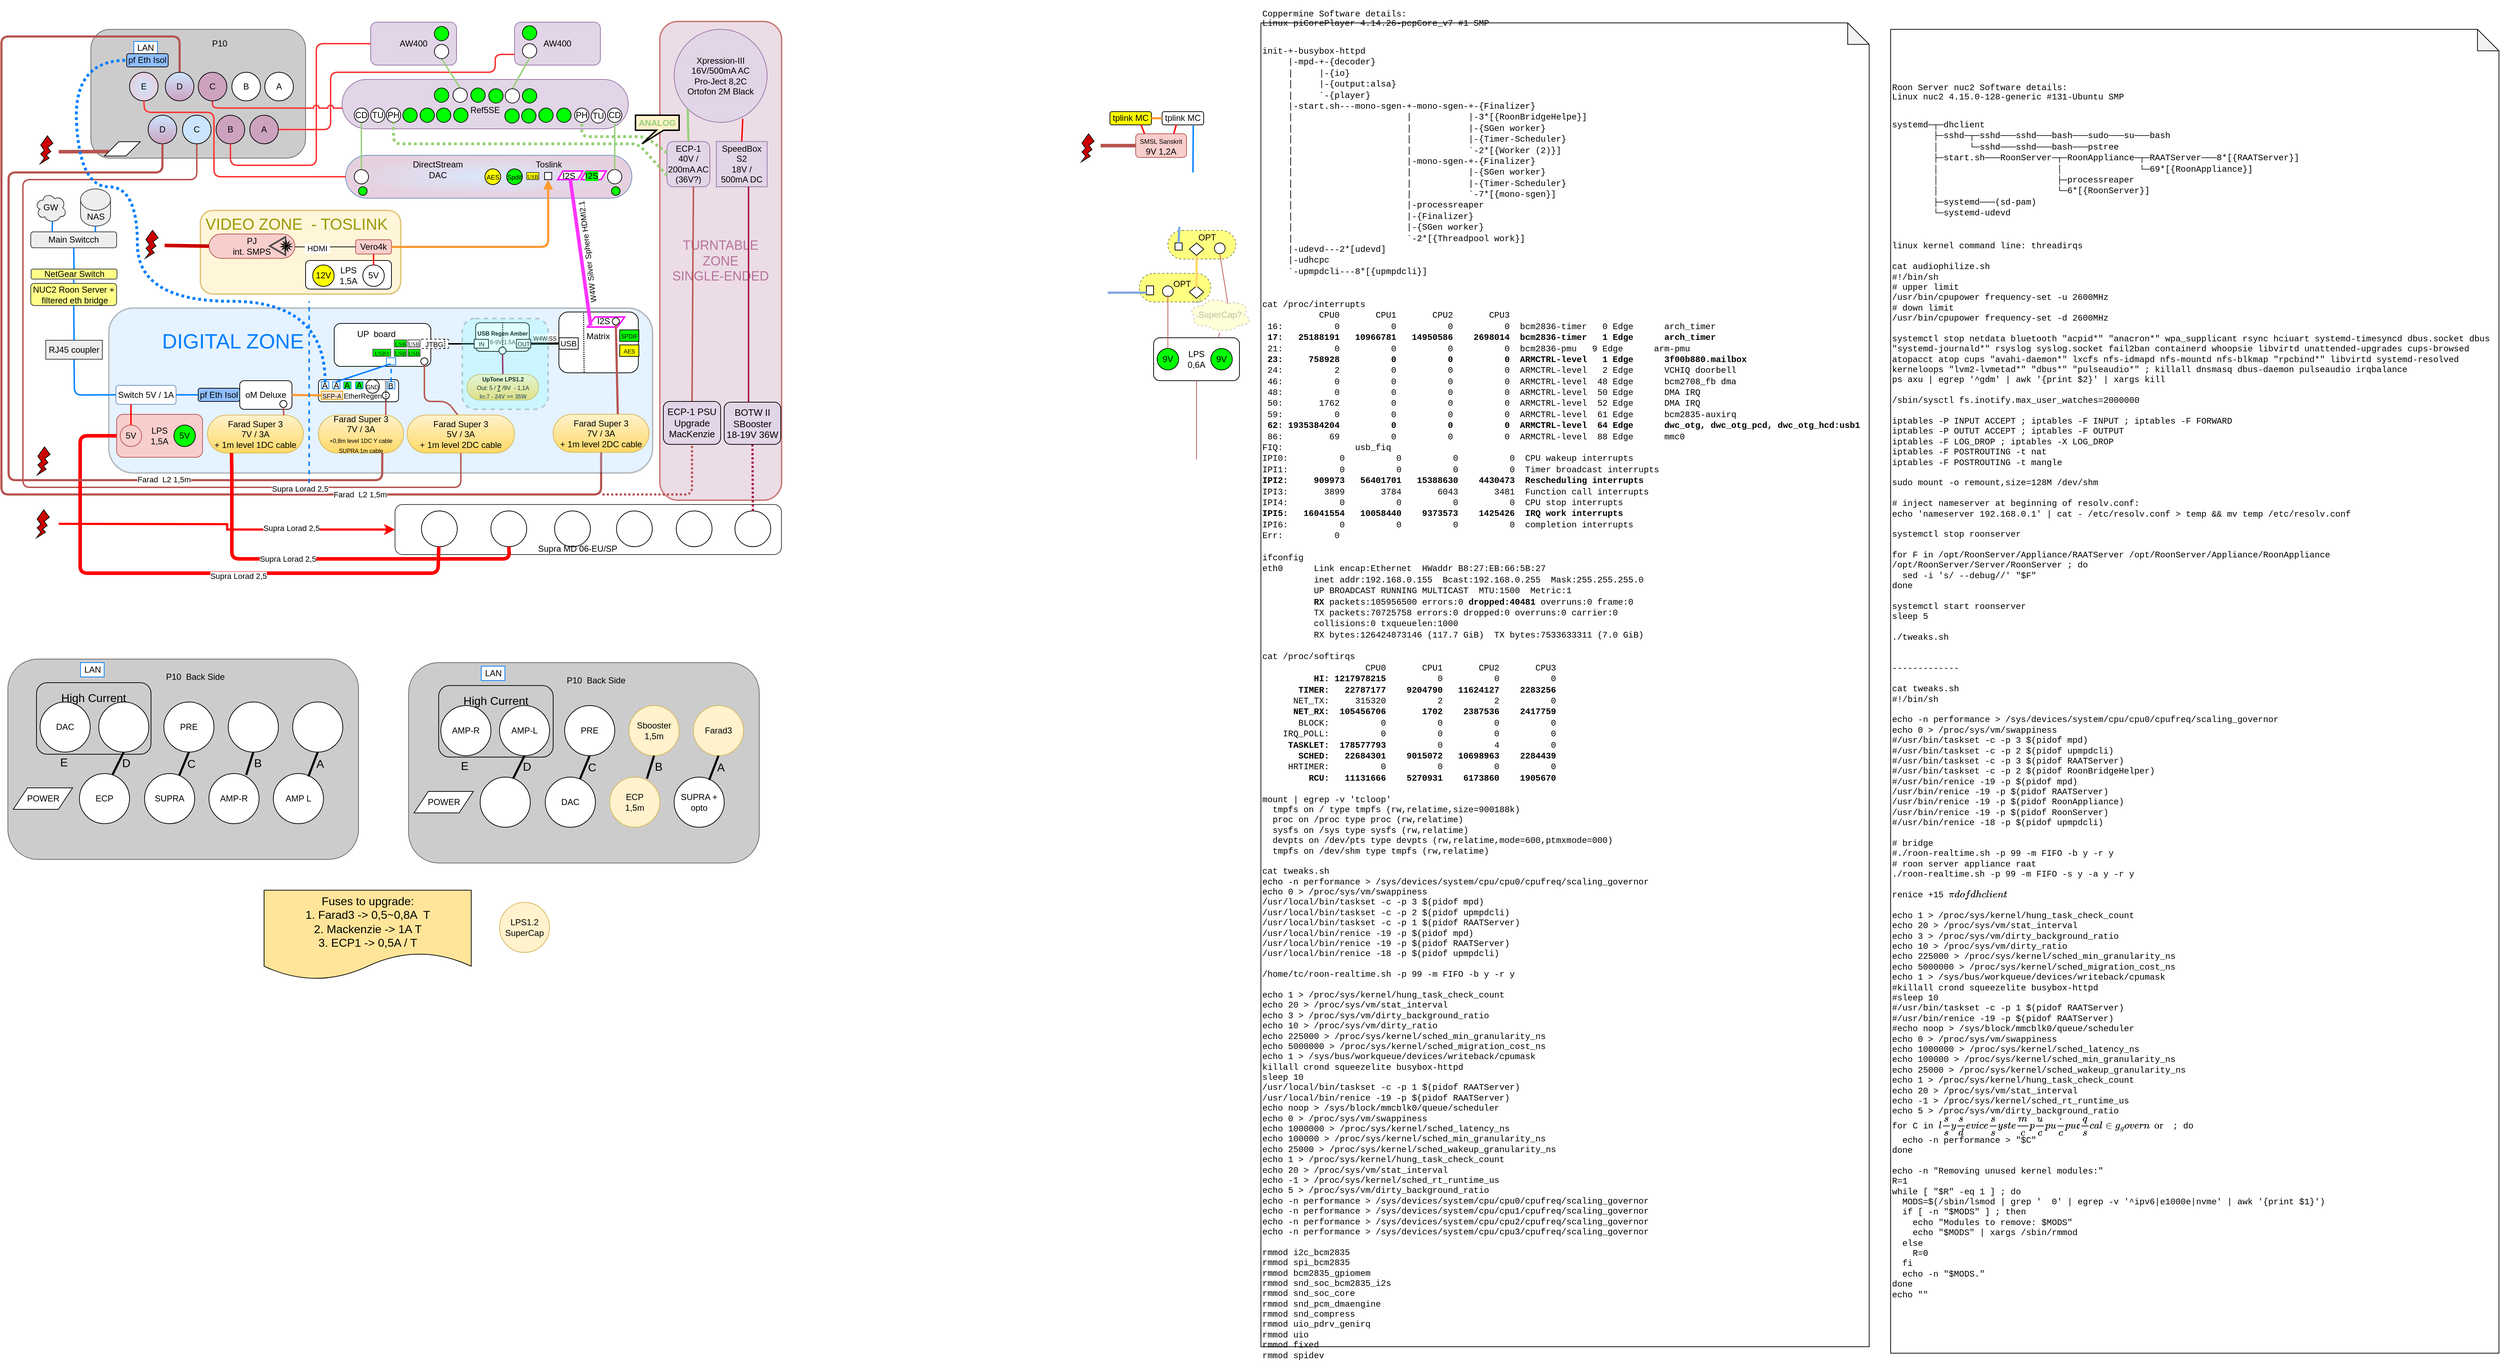 <mxfile version="17.4.0" type="github" pages="2">
  <diagram id="frB2AARtGY0DQCCk_Cin" name="Page-1">
    <mxGraphModel dx="1186" dy="1725" grid="1" gridSize="10" guides="1" tooltips="1" connect="1" arrows="1" fold="1" page="1" pageScale="1" pageWidth="1100" pageHeight="850" math="0" shadow="0">
      <root>
        <mxCell id="0" />
        <mxCell id="1" parent="0" />
        <mxCell id="76j5sk3wCB9ZU_lOgHT8-6" value="" style="rounded=1;whiteSpace=wrap;html=1;strokeColor=#666666;fontColor=#333333;fillColor=#CCCCCC;" parent="1" vertex="1">
          <mxGeometry x="135" y="10" width="300" height="180" as="geometry" />
        </mxCell>
        <mxCell id="M235wbPJO0eQFkBtWyqc-88" value="" style="endArrow=none;html=1;fillColor=#f8cecc;strokeColor=#B85450;entryX=0.5;entryY=1;entryDx=0;entryDy=0;strokeWidth=3;exitX=0.5;exitY=0;exitDx=0;exitDy=0;rounded=1;" parent="1" source="76j5sk3wCB9ZU_lOgHT8-11" target="1uxTvB8G4I0eHR2gSPLV-1" edge="1">
          <mxGeometry width="50" height="50" relative="1" as="geometry">
            <mxPoint x="849.075" y="618.425" as="sourcePoint" />
            <mxPoint x="837" y="515" as="targetPoint" />
            <Array as="points">
              <mxPoint x="259" y="20" />
              <mxPoint x="10" y="20" />
              <mxPoint x="10" y="200" />
              <mxPoint x="10" y="660" />
              <mxPoint x="848" y="660" />
            </Array>
          </mxGeometry>
        </mxCell>
        <mxCell id="quq0QhRDUXGi4U01CZlM-4" value="Farad &amp;nbsp;L2 1,5m" style="edgeLabel;html=1;align=center;verticalAlign=middle;resizable=0;points=[];" vertex="1" connectable="0" parent="M235wbPJO0eQFkBtWyqc-88">
          <mxGeometry x="0.6" relative="1" as="geometry">
            <mxPoint x="-29" as="offset" />
          </mxGeometry>
        </mxCell>
        <mxCell id="OBH05SYVjdOEQUbnL4dN-43" value="&lt;div style=&quot;text-align: left ; font-size: 22px&quot;&gt;&lt;font style=&quot;font-size: 22px&quot; color=&quot;#999900&quot;&gt;&amp;nbsp;VIDEO ZONE &amp;nbsp;- TOSLINK &amp;nbsp; &amp;nbsp; &amp;nbsp; &amp;nbsp;&amp;nbsp;&lt;/font&gt;&lt;/div&gt;&lt;div style=&quot;font-size: 22px&quot;&gt;&lt;br&gt;&lt;/div&gt;&lt;div style=&quot;font-size: 22px&quot;&gt;&lt;br&gt;&lt;/div&gt;" style="rounded=1;whiteSpace=wrap;html=1;strokeColor=#d6b656;strokeWidth=2;fillColor=#fff2cc;opacity=75;align=center;" parent="1" vertex="1">
          <mxGeometry x="288" y="263" width="280" height="117" as="geometry" />
        </mxCell>
        <mxCell id="OBH05SYVjdOEQUbnL4dN-46" value="&lt;font style=&quot;font-size: 29px&quot;&gt;&lt;span style=&quot;color: rgb(0 , 127 , 255)&quot;&gt;&amp;nbsp; &amp;nbsp; &amp;nbsp; &amp;nbsp; &amp;nbsp;DIGITAL ZONE&lt;br&gt;&lt;/span&gt;&lt;br&gt;&lt;br&gt;&lt;br&gt;&lt;div&gt;&lt;div&gt;&lt;br&gt;&lt;/div&gt;&lt;/div&gt;&lt;/font&gt;" style="rounded=1;whiteSpace=wrap;html=1;strokeColor=default;strokeWidth=2;opacity=25;align=left;fillColor=#99CCFF;" parent="1" vertex="1">
          <mxGeometry x="160" y="399.5" width="760" height="230.5" as="geometry" />
        </mxCell>
        <mxCell id="OBH05SYVjdOEQUbnL4dN-44" value="&lt;font style=&quot;font-size: 18px&quot; color=&quot;#b5739d&quot;&gt;TURNTABLE&lt;br&gt;ZONE&lt;br&gt;SINGLE-ENDED&lt;/font&gt;" style="rounded=1;whiteSpace=wrap;html=1;strokeColor=#B85450;strokeWidth=2;gradientColor=none;opacity=75;fillColor=#E6D0DE;" parent="1" vertex="1">
          <mxGeometry x="930" y="-1" width="170.25" height="669" as="geometry" />
        </mxCell>
        <mxCell id="M235wbPJO0eQFkBtWyqc-112" value="" style="rounded=1;whiteSpace=wrap;html=1;arcSize=50;fillColor=#dae8fc;strokeColor=#6c8ebf;gradientColor=#E6D0DE;gradientDirection=radial;" parent="1" vertex="1">
          <mxGeometry x="491" y="186" width="400" height="60" as="geometry" />
        </mxCell>
        <mxCell id="76j5sk3wCB9ZU_lOgHT8-92" value="" style="shape=parallelogram;perimeter=parallelogramPerimeter;whiteSpace=wrap;html=1;strokeColor=#FF00FF;strokeWidth=2;" parent="1" vertex="1">
          <mxGeometry x="820" y="208" width="35" height="12" as="geometry" />
        </mxCell>
        <mxCell id="M235wbPJO0eQFkBtWyqc-65" value="" style="rounded=1;whiteSpace=wrap;html=1;" parent="1" vertex="1">
          <mxGeometry x="789" y="405" width="111" height="85" as="geometry" />
        </mxCell>
        <mxCell id="M235wbPJO0eQFkBtWyqc-36" value="" style="rounded=1;whiteSpace=wrap;html=1;fillColor=#f8cecc;strokeColor=#b85450;" parent="1" vertex="1">
          <mxGeometry x="505" y="304" width="50" height="20" as="geometry" />
        </mxCell>
        <mxCell id="M235wbPJO0eQFkBtWyqc-1" value="&lt;span&gt;Switch 5V / 1A&lt;/span&gt;" style="rounded=1;whiteSpace=wrap;html=1;fillColor=default;strokeColor=#6c8ebf;" parent="1" vertex="1">
          <mxGeometry x="170" y="507.5" width="84" height="26.5" as="geometry" />
        </mxCell>
        <mxCell id="M235wbPJO0eQFkBtWyqc-3" value="" style="rounded=1;whiteSpace=wrap;html=1;" parent="1" vertex="1">
          <mxGeometry x="435" y="333" width="120" height="40" as="geometry" />
        </mxCell>
        <mxCell id="M235wbPJO0eQFkBtWyqc-5" value="LPS&lt;br&gt;1,5A" style="text;html=1;strokeColor=none;fillColor=none;align=center;verticalAlign=middle;whiteSpace=wrap;rounded=0;" parent="1" vertex="1">
          <mxGeometry x="475" y="344.25" width="40" height="20" as="geometry" />
        </mxCell>
        <mxCell id="M235wbPJO0eQFkBtWyqc-6" value="12V" style="ellipse;whiteSpace=wrap;html=1;aspect=fixed;fillColor=#FFFF00;" parent="1" vertex="1">
          <mxGeometry x="445" y="339.25" width="30" height="30" as="geometry" />
        </mxCell>
        <mxCell id="M235wbPJO0eQFkBtWyqc-7" value="5V" style="ellipse;whiteSpace=wrap;html=1;aspect=fixed;fillColor=none;" parent="1" vertex="1">
          <mxGeometry x="515" y="339.25" width="30" height="30" as="geometry" />
        </mxCell>
        <mxCell id="M235wbPJO0eQFkBtWyqc-12" value="" style="rounded=1;whiteSpace=wrap;html=1;fillColor=#f8cecc;strokeColor=#b85450;" parent="1" vertex="1">
          <mxGeometry x="171" y="548" width="120" height="60" as="geometry" />
        </mxCell>
        <mxCell id="M235wbPJO0eQFkBtWyqc-13" value="LPS&lt;br&gt;1,5A" style="text;html=1;strokeColor=none;fillColor=none;align=center;verticalAlign=middle;whiteSpace=wrap;rounded=0;" parent="1" vertex="1">
          <mxGeometry x="206" y="563" width="50" height="30" as="geometry" />
        </mxCell>
        <mxCell id="M235wbPJO0eQFkBtWyqc-14" value="5V" style="ellipse;whiteSpace=wrap;html=1;aspect=fixed;fillColor=#f8cecc;strokeColor=#b85450;" parent="1" vertex="1">
          <mxGeometry x="176" y="563" width="30" height="30" as="geometry" />
        </mxCell>
        <mxCell id="M235wbPJO0eQFkBtWyqc-15" value="5V" style="ellipse;whiteSpace=wrap;html=1;aspect=fixed;fillColor=#00FF00;" parent="1" vertex="1">
          <mxGeometry x="251" y="563" width="30" height="30" as="geometry" />
        </mxCell>
        <mxCell id="M235wbPJO0eQFkBtWyqc-16" value="" style="rounded=1;whiteSpace=wrap;html=1;" parent="1" vertex="1">
          <mxGeometry x="1620" y="441" width="120" height="60" as="geometry" />
        </mxCell>
        <mxCell id="M235wbPJO0eQFkBtWyqc-17" value="LPS&lt;br&gt;0,6A" style="text;html=1;strokeColor=none;fillColor=none;align=center;verticalAlign=middle;whiteSpace=wrap;rounded=0;" parent="1" vertex="1">
          <mxGeometry x="1655" y="456" width="50" height="30" as="geometry" />
        </mxCell>
        <mxCell id="M235wbPJO0eQFkBtWyqc-18" value="9V" style="ellipse;whiteSpace=wrap;html=1;aspect=fixed;fillColor=#00FF00;" parent="1" vertex="1">
          <mxGeometry x="1625" y="456" width="30" height="30" as="geometry" />
        </mxCell>
        <mxCell id="M235wbPJO0eQFkBtWyqc-19" value="9V" style="ellipse;whiteSpace=wrap;html=1;aspect=fixed;fillColor=#00FF00;" parent="1" vertex="1">
          <mxGeometry x="1700" y="456" width="30" height="30" as="geometry" />
        </mxCell>
        <mxCell id="M235wbPJO0eQFkBtWyqc-25" value="" style="rounded=1;whiteSpace=wrap;html=1;opacity=80;" parent="1" vertex="1">
          <mxGeometry x="560" y="674" width="540" height="70" as="geometry" />
        </mxCell>
        <mxCell id="M235wbPJO0eQFkBtWyqc-26" value="" style="ellipse;whiteSpace=wrap;html=1;aspect=fixed;rotation=0;direction=south;" parent="1" vertex="1">
          <mxGeometry x="597" y="683" width="50" height="50" as="geometry" />
        </mxCell>
        <mxCell id="M235wbPJO0eQFkBtWyqc-27" value="" style="ellipse;whiteSpace=wrap;html=1;aspect=fixed;rotation=0;direction=south;" parent="1" vertex="1">
          <mxGeometry x="694" y="683" width="50" height="50" as="geometry" />
        </mxCell>
        <mxCell id="M235wbPJO0eQFkBtWyqc-28" value="" style="ellipse;whiteSpace=wrap;html=1;aspect=fixed;rotation=0;direction=south;" parent="1" vertex="1">
          <mxGeometry x="869.5" y="683" width="50" height="50" as="geometry" />
        </mxCell>
        <mxCell id="M235wbPJO0eQFkBtWyqc-29" value="" style="ellipse;whiteSpace=wrap;html=1;aspect=fixed;rotation=0;direction=south;" parent="1" vertex="1">
          <mxGeometry x="783" y="683" width="50" height="50" as="geometry" />
        </mxCell>
        <mxCell id="M235wbPJO0eQFkBtWyqc-30" value="" style="ellipse;whiteSpace=wrap;html=1;aspect=fixed;rotation=0;direction=south;" parent="1" vertex="1">
          <mxGeometry x="953" y="683" width="50" height="50" as="geometry" />
        </mxCell>
        <mxCell id="M235wbPJO0eQFkBtWyqc-31" value="" style="ellipse;whiteSpace=wrap;html=1;aspect=fixed;rotation=0;direction=south;" parent="1" vertex="1">
          <mxGeometry x="1035" y="683" width="50" height="50" as="geometry" />
        </mxCell>
        <mxCell id="M235wbPJO0eQFkBtWyqc-34" value="" style="endArrow=none;html=1;fillColor=#f8cecc;strokeColor=#B85450;exitX=0;exitY=0.5;exitDx=0;exitDy=0;entryX=0.5;entryY=1;entryDx=0;entryDy=0;" parent="1" target="M235wbPJO0eQFkBtWyqc-16" edge="1">
          <mxGeometry width="50" height="50" relative="1" as="geometry">
            <mxPoint x="1680" y="611" as="sourcePoint" />
            <mxPoint x="1560" y="511" as="targetPoint" />
          </mxGeometry>
        </mxCell>
        <mxCell id="M235wbPJO0eQFkBtWyqc-35" value="" style="endArrow=none;html=1;fillColor=#f8cecc;strokeColor=#B85450;strokeWidth=2;entryX=0.5;entryY=1;entryDx=0;entryDy=0;exitX=0.5;exitY=1;exitDx=0;exitDy=0;" parent="1" source="76j5sk3wCB9ZU_lOgHT8-17" target="_X-WQwoRXDPAYax9laIT-1" edge="1">
          <mxGeometry width="50" height="50" relative="1" as="geometry">
            <mxPoint x="270" y="170" as="sourcePoint" />
            <mxPoint x="712" y="605" as="targetPoint" />
            <Array as="points">
              <mxPoint x="283" y="220" />
              <mxPoint x="40" y="220" />
              <mxPoint x="40" y="650" />
              <mxPoint x="652" y="650" />
            </Array>
          </mxGeometry>
        </mxCell>
        <mxCell id="quq0QhRDUXGi4U01CZlM-3" value="Supra Lorad 2,5" style="edgeLabel;html=1;align=center;verticalAlign=middle;resizable=0;points=[];" vertex="1" connectable="0" parent="M235wbPJO0eQFkBtWyqc-35">
          <mxGeometry x="0.605" y="-2" relative="1" as="geometry">
            <mxPoint as="offset" />
          </mxGeometry>
        </mxCell>
        <mxCell id="M235wbPJO0eQFkBtWyqc-87" style="edgeStyle=orthogonalEdgeStyle;rounded=0;orthogonalLoop=1;jettySize=auto;html=1;exitX=0.75;exitY=1;exitDx=0;exitDy=0;entryX=1;entryY=0.75;entryDx=0;entryDy=0;strokeColor=#7EA6E0;" parent="1" source="M235wbPJO0eQFkBtWyqc-39" target="M235wbPJO0eQFkBtWyqc-48" edge="1">
          <mxGeometry relative="1" as="geometry" />
        </mxCell>
        <mxCell id="M235wbPJO0eQFkBtWyqc-39" value="" style="rounded=1;whiteSpace=wrap;html=1;arcSize=50;opacity=50;dashed=1;fillColor=#FFFF00;" parent="1" vertex="1">
          <mxGeometry x="1600" y="351" width="100" height="40" as="geometry" />
        </mxCell>
        <mxCell id="M235wbPJO0eQFkBtWyqc-40" value="" style="rounded=1;whiteSpace=wrap;html=1;arcSize=50;opacity=50;dashed=1;fillColor=#FFFF00;" parent="1" vertex="1">
          <mxGeometry x="1640" y="291" width="95" height="40" as="geometry" />
        </mxCell>
        <mxCell id="M235wbPJO0eQFkBtWyqc-41" value="" style="ellipse;whiteSpace=wrap;html=1;aspect=fixed;" parent="1" vertex="1">
          <mxGeometry x="1632.5" y="368.5" width="15" height="15" as="geometry" />
        </mxCell>
        <mxCell id="M235wbPJO0eQFkBtWyqc-42" value="" style="ellipse;whiteSpace=wrap;html=1;aspect=fixed;" parent="1" vertex="1">
          <mxGeometry x="1705" y="308.5" width="15" height="15" as="geometry" />
        </mxCell>
        <mxCell id="M235wbPJO0eQFkBtWyqc-43" value="" style="endArrow=none;html=1;fillColor=#f8cecc;strokeColor=#B85450;exitX=0.5;exitY=0;exitDx=0;exitDy=0;" parent="1" source="M235wbPJO0eQFkBtWyqc-18" edge="1">
          <mxGeometry width="50" height="50" relative="1" as="geometry">
            <mxPoint x="1865" y="466" as="sourcePoint" />
            <mxPoint x="1640" y="381" as="targetPoint" />
          </mxGeometry>
        </mxCell>
        <mxCell id="M235wbPJO0eQFkBtWyqc-44" value="" style="endArrow=none;html=1;fillColor=#f8cecc;strokeColor=#B85450;exitX=0.625;exitY=0.2;exitDx=0;exitDy=0;entryX=0.5;entryY=1;entryDx=0;entryDy=0;exitPerimeter=0;" parent="1" source="76j5sk3wCB9ZU_lOgHT8-69" target="M235wbPJO0eQFkBtWyqc-42" edge="1">
          <mxGeometry width="50" height="50" relative="1" as="geometry">
            <mxPoint x="1650" y="466" as="sourcePoint" />
            <mxPoint x="1650" y="391" as="targetPoint" />
          </mxGeometry>
        </mxCell>
        <mxCell id="M235wbPJO0eQFkBtWyqc-45" value="" style="rhombus;whiteSpace=wrap;html=1;rotation=-180;" parent="1" vertex="1">
          <mxGeometry x="1670" y="368.5" width="20" height="17.5" as="geometry" />
        </mxCell>
        <mxCell id="M235wbPJO0eQFkBtWyqc-46" value="" style="rhombus;whiteSpace=wrap;html=1;rotation=-180;" parent="1" vertex="1">
          <mxGeometry x="1670" y="308.5" width="20" height="17.5" as="geometry" />
        </mxCell>
        <mxCell id="M235wbPJO0eQFkBtWyqc-47" value="" style="endArrow=none;html=1;fillColor=#f8cecc;entryX=0.5;entryY=0;entryDx=0;entryDy=0;strokeColor=#FFD966;strokeWidth=3;" parent="1" target="M235wbPJO0eQFkBtWyqc-46" edge="1">
          <mxGeometry width="50" height="50" relative="1" as="geometry">
            <mxPoint x="1680" y="371" as="sourcePoint" />
            <mxPoint x="1722.5" y="333.5" as="targetPoint" />
          </mxGeometry>
        </mxCell>
        <mxCell id="M235wbPJO0eQFkBtWyqc-48" value="OPT" style="text;html=1;strokeColor=none;fillColor=none;align=center;verticalAlign=middle;whiteSpace=wrap;rounded=0;rotation=0;opacity=50;" parent="1" vertex="1">
          <mxGeometry x="1635" y="351" width="50" height="30" as="geometry" />
        </mxCell>
        <mxCell id="M235wbPJO0eQFkBtWyqc-49" value="OPT" style="text;html=1;strokeColor=none;fillColor=none;align=center;verticalAlign=middle;whiteSpace=wrap;rounded=0;opacity=50;" parent="1" vertex="1">
          <mxGeometry x="1670" y="286" width="50" height="30" as="geometry" />
        </mxCell>
        <mxCell id="M235wbPJO0eQFkBtWyqc-51" value="" style="rounded=1;whiteSpace=wrap;html=1;" parent="1" vertex="1">
          <mxGeometry x="475" y="421" width="135" height="60" as="geometry" />
        </mxCell>
        <mxCell id="M235wbPJO0eQFkBtWyqc-52" value="UP &amp;nbsp;board" style="text;html=1;strokeColor=none;fillColor=none;align=center;verticalAlign=middle;whiteSpace=wrap;rounded=0;" parent="1" vertex="1">
          <mxGeometry x="503" y="426" width="62" height="20" as="geometry" />
        </mxCell>
        <mxCell id="M235wbPJO0eQFkBtWyqc-53" value="" style="ellipse;whiteSpace=wrap;html=1;aspect=fixed;" parent="1" vertex="1">
          <mxGeometry x="596" y="469" width="10" height="10" as="geometry" />
        </mxCell>
        <mxCell id="M235wbPJO0eQFkBtWyqc-55" value="" style="rounded=0;whiteSpace=wrap;html=1;strokeColor=#007FFF;" parent="1" vertex="1">
          <mxGeometry x="548" y="469" width="13" height="10" as="geometry" />
        </mxCell>
        <mxCell id="M235wbPJO0eQFkBtWyqc-56" value="" style="rounded=0;whiteSpace=wrap;html=1;" parent="1" vertex="1">
          <mxGeometry x="1650" y="308.5" width="10" height="10" as="geometry" />
        </mxCell>
        <mxCell id="M235wbPJO0eQFkBtWyqc-60" value="" style="rounded=0;whiteSpace=wrap;html=1;" parent="1" vertex="1">
          <mxGeometry x="1610" y="368.5" width="10" height="12.5" as="geometry" />
        </mxCell>
        <mxCell id="M235wbPJO0eQFkBtWyqc-64" value="" style="endArrow=none;html=1;strokeColor=#7EA6E0;entryX=0;entryY=0.75;entryDx=0;entryDy=0;strokeWidth=3;" parent="1" target="M235wbPJO0eQFkBtWyqc-60" edge="1">
          <mxGeometry width="50" height="50" relative="1" as="geometry">
            <mxPoint x="1556" y="378" as="sourcePoint" />
            <mxPoint x="527" y="400" as="targetPoint" />
          </mxGeometry>
        </mxCell>
        <mxCell id="M235wbPJO0eQFkBtWyqc-67" value="&lt;font style=&quot;font-size: 11px&quot;&gt;USB&lt;/font&gt;" style="rounded=0;whiteSpace=wrap;html=1;" parent="1" vertex="1">
          <mxGeometry x="789.25" y="441" width="26.75" height="16" as="geometry" />
        </mxCell>
        <mxCell id="M235wbPJO0eQFkBtWyqc-69" value="" style="endArrow=none;html=1;fillColor=#e1d5e7;exitX=1;exitY=0.5;exitDx=0;exitDy=0;strokeWidth=2;entryX=0;entryY=0.5;entryDx=0;entryDy=0;" parent="1" source="jf7ATLeE-LSNP4t4z8-3-1" target="XdRA2iNh4uvHcI7RJy0W-1" edge="1">
          <mxGeometry width="50" height="50" relative="1" as="geometry">
            <mxPoint x="739" y="445.5" as="sourcePoint" />
            <mxPoint x="670" y="449" as="targetPoint" />
          </mxGeometry>
        </mxCell>
        <mxCell id="M235wbPJO0eQFkBtWyqc-74" value="Supra MD 06-EU/SP&amp;nbsp;" style="text;html=1;strokeColor=none;fillColor=none;align=center;verticalAlign=middle;whiteSpace=wrap;rounded=0;" parent="1" vertex="1">
          <mxGeometry x="757" y="731" width="120" height="10" as="geometry" />
        </mxCell>
        <mxCell id="mm1vFh-hCThWvfkdCHbw-8" style="edgeStyle=orthogonalEdgeStyle;rounded=1;jumpStyle=arc;jumpSize=12;orthogonalLoop=1;jettySize=auto;html=1;exitX=0.5;exitY=0;exitDx=0;exitDy=0;entryX=0.5;entryY=1;entryDx=0;entryDy=0;endArrow=none;endFill=0;fontSize=10;strokeWidth=2;fillColor=#d80073;strokeColor=#A50040;" parent="1" source="M235wbPJO0eQFkBtWyqc-83" target="mm1vFh-hCThWvfkdCHbw-6" edge="1">
          <mxGeometry relative="1" as="geometry">
            <mxPoint x="732.66" y="464.25" as="sourcePoint" />
          </mxGeometry>
        </mxCell>
        <mxCell id="M235wbPJO0eQFkBtWyqc-83" value="&lt;b style=&quot;font-size: 8px&quot;&gt;UpTone LPS1.2&lt;/b&gt;&lt;br style=&quot;font-size: 8px&quot;&gt;&lt;span style=&quot;font-size: 8px&quot;&gt;Out: 5 / &lt;b&gt;&lt;u&gt;7&lt;/u&gt;&lt;/b&gt; /9V &amp;nbsp;- 1,1A&lt;br&gt;&lt;/span&gt;&lt;font style=&quot;font-size: 8px&quot; color=&quot;#4d4d4d&quot;&gt;&lt;b&gt;&lt;span&gt;In:7 - 24V &amp;gt;=&amp;nbsp;&lt;/span&gt;&lt;span&gt;35W&lt;/span&gt;&lt;/b&gt;&lt;/font&gt;&lt;span style=&quot;font-size: 8px&quot;&gt;&lt;br&gt;&lt;/span&gt;" style="rounded=1;whiteSpace=wrap;html=1;arcSize=50;fontSize=10;fillColor=#fff2cc;strokeColor=#d6b656;gradientColor=#FFD966;" parent="1" vertex="1">
          <mxGeometry x="660.66" y="492.25" width="100" height="35.75" as="geometry" />
        </mxCell>
        <mxCell id="M235wbPJO0eQFkBtWyqc-100" value="" style="shape=parallelogram;perimeter=parallelogramPerimeter;whiteSpace=wrap;html=1;strokeColor=#FF00FF;strokeWidth=2;" parent="1" vertex="1">
          <mxGeometry x="829" y="412" width="52" height="14" as="geometry" />
        </mxCell>
        <mxCell id="M235wbPJO0eQFkBtWyqc-101" value="I2S" style="text;html=1;strokeColor=none;fillColor=none;align=center;verticalAlign=middle;whiteSpace=wrap;rounded=0;" parent="1" vertex="1">
          <mxGeometry x="829" y="409" width="45" height="17.25" as="geometry" />
        </mxCell>
        <mxCell id="M235wbPJO0eQFkBtWyqc-66" value="Matrix" style="text;html=1;strokeColor=none;fillColor=none;align=center;verticalAlign=middle;whiteSpace=wrap;rounded=0;" parent="1" vertex="1">
          <mxGeometry x="823.5" y="424" width="40" height="30" as="geometry" />
        </mxCell>
        <mxCell id="M235wbPJO0eQFkBtWyqc-78" value="" style="ellipse;whiteSpace=wrap;html=1;aspect=fixed;" parent="1" vertex="1">
          <mxGeometry x="863.5" y="413" width="10" height="10" as="geometry" />
        </mxCell>
        <mxCell id="M235wbPJO0eQFkBtWyqc-105" value="" style="endArrow=none;html=1;fillColor=#f8cecc;strokeColor=#B85450;strokeWidth=3;exitX=0.674;exitY=-0.002;exitDx=0;exitDy=0;exitPerimeter=0;" parent="1" source="1uxTvB8G4I0eHR2gSPLV-1" target="M235wbPJO0eQFkBtWyqc-78" edge="1">
          <mxGeometry width="50" height="50" relative="1" as="geometry">
            <mxPoint x="929.5" y="530" as="sourcePoint" />
            <mxPoint x="885" y="300" as="targetPoint" />
          </mxGeometry>
        </mxCell>
        <mxCell id="M235wbPJO0eQFkBtWyqc-113" value="DirectStream DAC" style="text;html=1;strokeColor=none;fillColor=none;align=center;verticalAlign=middle;whiteSpace=wrap;rounded=0;" parent="1" vertex="1">
          <mxGeometry x="569.5" y="196" width="100" height="20" as="geometry" />
        </mxCell>
        <mxCell id="M235wbPJO0eQFkBtWyqc-114" value="" style="endArrow=none;html=1;strokeColor=#FF33FF;strokeWidth=5;entryX=0.5;entryY=1;entryDx=0;entryDy=0;exitX=0.25;exitY=0;exitDx=0;exitDy=0;" parent="1" source="M235wbPJO0eQFkBtWyqc-66" target="fSwyVRZga3z8psDrk2Eh-13" edge="1">
          <mxGeometry width="50" height="50" relative="1" as="geometry">
            <mxPoint x="847" y="409" as="sourcePoint" />
            <mxPoint x="850" y="199.25" as="targetPoint" />
            <Array as="points" />
          </mxGeometry>
        </mxCell>
        <mxCell id="4km1vffhdAZKjgbEBgEC-2" value="W4W Silver Sphere&amp;nbsp;HDMI2.1" style="edgeLabel;html=1;align=center;verticalAlign=middle;resizable=0;points=[];rotation=-96.9;" parent="M235wbPJO0eQFkBtWyqc-114" vertex="1" connectable="0">
          <mxGeometry x="-0.044" y="-1" relative="1" as="geometry">
            <mxPoint x="8" y="-5" as="offset" />
          </mxGeometry>
        </mxCell>
        <mxCell id="76j5sk3wCB9ZU_lOgHT8-7" value="P10" style="text;html=1;strokeColor=none;fillColor=none;align=center;verticalAlign=middle;whiteSpace=wrap;rounded=0;" parent="1" vertex="1">
          <mxGeometry x="295" width="40" height="60" as="geometry" />
        </mxCell>
        <mxCell id="76j5sk3wCB9ZU_lOgHT8-10" value="E" style="ellipse;whiteSpace=wrap;html=1;aspect=fixed;gradientColor=#E6D0DE;gradientDirection=radial;fillColor=#CCE5FF;" parent="1" vertex="1">
          <mxGeometry x="189" y="70" width="40" height="40" as="geometry" />
        </mxCell>
        <mxCell id="76j5sk3wCB9ZU_lOgHT8-11" value="D" style="ellipse;whiteSpace=wrap;html=1;aspect=fixed;gradientColor=#CDA2BE;fillColor=#CCE5FF;" parent="1" vertex="1">
          <mxGeometry x="239" y="70" width="40" height="40" as="geometry" />
        </mxCell>
        <mxCell id="cdXIdKlyyr9PJ7xX7_ld-2" style="edgeStyle=orthogonalEdgeStyle;rounded=0;orthogonalLoop=1;jettySize=auto;html=1;strokeWidth=3;strokeColor=#FF0000;jumpStyle=arc;entryX=0;entryY=0.5;entryDx=0;entryDy=0;" parent="1" target="M235wbPJO0eQFkBtWyqc-25" edge="1">
          <mxGeometry relative="1" as="geometry">
            <Array as="points" />
            <mxPoint x="210" y="701" as="targetPoint" />
            <mxPoint x="90" y="701" as="sourcePoint" />
          </mxGeometry>
        </mxCell>
        <mxCell id="quq0QhRDUXGi4U01CZlM-7" value="Supra Lorad 2,5" style="edgeLabel;html=1;align=center;verticalAlign=middle;resizable=0;points=[];" vertex="1" connectable="0" parent="cdXIdKlyyr9PJ7xX7_ld-2">
          <mxGeometry x="0.392" y="2" relative="1" as="geometry">
            <mxPoint as="offset" />
          </mxGeometry>
        </mxCell>
        <mxCell id="76j5sk3wCB9ZU_lOgHT8-16" value="D" style="ellipse;whiteSpace=wrap;html=1;aspect=fixed;fillColor=#CCE5FF;gradientColor=#CDA2BE;" parent="1" vertex="1">
          <mxGeometry x="215" y="130" width="40" height="40" as="geometry" />
        </mxCell>
        <mxCell id="76j5sk3wCB9ZU_lOgHT8-17" value="C" style="ellipse;whiteSpace=wrap;html=1;aspect=fixed;fillColor=#CCE5FF;" parent="1" vertex="1">
          <mxGeometry x="263" y="130" width="40" height="40" as="geometry" />
        </mxCell>
        <mxCell id="76j5sk3wCB9ZU_lOgHT8-18" value="B" style="ellipse;whiteSpace=wrap;html=1;aspect=fixed;fillColor=#CDA2BE;" parent="1" vertex="1">
          <mxGeometry x="310" y="130" width="40" height="40" as="geometry" />
        </mxCell>
        <mxCell id="76j5sk3wCB9ZU_lOgHT8-19" value="A" style="ellipse;whiteSpace=wrap;html=1;aspect=fixed;fillColor=#CDA2BE;" parent="1" vertex="1">
          <mxGeometry x="357" y="130" width="40" height="40" as="geometry" />
        </mxCell>
        <mxCell id="76j5sk3wCB9ZU_lOgHT8-20" value="" style="endArrow=none;html=1;strokeWidth=2;strokeColor=#FF3333;exitX=0;exitY=0.5;exitDx=0;exitDy=0;entryX=0.5;entryY=1;entryDx=0;entryDy=0;jumpStyle=none;" parent="1" source="M235wbPJO0eQFkBtWyqc-112" target="76j5sk3wCB9ZU_lOgHT8-10" edge="1">
          <mxGeometry width="50" height="50" relative="1" as="geometry">
            <mxPoint x="462" y="200" as="sourcePoint" />
            <mxPoint x="447" y="390" as="targetPoint" />
            <Array as="points">
              <mxPoint x="307" y="216" />
              <mxPoint x="307" y="126" />
              <mxPoint x="210" y="126" />
            </Array>
          </mxGeometry>
        </mxCell>
        <mxCell id="76j5sk3wCB9ZU_lOgHT8-21" value="AW400" style="rounded=1;whiteSpace=wrap;html=1;fillColor=#e1d5e7;strokeColor=#9673a6;" parent="1" vertex="1">
          <mxGeometry x="526" width="120" height="60" as="geometry" />
        </mxCell>
        <mxCell id="76j5sk3wCB9ZU_lOgHT8-22" value="AW400" style="rounded=1;whiteSpace=wrap;html=1;fillColor=#e1d5e7;strokeColor=#9673a6;" parent="1" vertex="1">
          <mxGeometry x="727" width="120" height="60" as="geometry" />
        </mxCell>
        <mxCell id="76j5sk3wCB9ZU_lOgHT8-23" value="&lt;br&gt;Ref5SE" style="rounded=1;whiteSpace=wrap;html=1;arcSize=50;fillColor=#e1d5e7;strokeColor=#9673a6;" parent="1" vertex="1">
          <mxGeometry x="486" y="80" width="400" height="69" as="geometry" />
        </mxCell>
        <mxCell id="76j5sk3wCB9ZU_lOgHT8-24" value="" style="endArrow=none;html=1;strokeColor=#FF3333;strokeWidth=2;entryX=0;entryY=0.75;entryDx=0;entryDy=0;exitX=1;exitY=0.5;exitDx=0;exitDy=0;" parent="1" source="76j5sk3wCB9ZU_lOgHT8-19" target="76j5sk3wCB9ZU_lOgHT8-22" edge="1">
          <mxGeometry width="50" height="50" relative="1" as="geometry">
            <mxPoint x="517" y="400" as="sourcePoint" />
            <mxPoint x="567" y="350" as="targetPoint" />
            <Array as="points">
              <mxPoint x="470" y="150" />
              <mxPoint x="470" y="70" />
              <mxPoint x="700" y="70" />
              <mxPoint x="700" y="45" />
            </Array>
          </mxGeometry>
        </mxCell>
        <mxCell id="76j5sk3wCB9ZU_lOgHT8-25" value="" style="endArrow=none;html=1;strokeColor=#FF3333;strokeWidth=2;entryX=0;entryY=0.5;entryDx=0;entryDy=0;exitX=0.5;exitY=1;exitDx=0;exitDy=0;" parent="1" source="76j5sk3wCB9ZU_lOgHT8-18" target="76j5sk3wCB9ZU_lOgHT8-21" edge="1">
          <mxGeometry width="50" height="50" relative="1" as="geometry">
            <mxPoint x="347" y="100" as="sourcePoint" />
            <mxPoint x="720" y="60" as="targetPoint" />
            <Array as="points">
              <mxPoint x="330" y="200" />
              <mxPoint x="450" y="200" />
              <mxPoint x="450" y="30" />
            </Array>
          </mxGeometry>
        </mxCell>
        <mxCell id="76j5sk3wCB9ZU_lOgHT8-26" value="" style="endArrow=none;html=1;strokeColor=#FF3333;strokeWidth=2;entryX=0.002;entryY=0.581;entryDx=0;entryDy=0;exitX=0.5;exitY=1;exitDx=0;exitDy=0;entryPerimeter=0;jumpStyle=arc;" parent="1" source="76j5sk3wCB9ZU_lOgHT8-12" target="76j5sk3wCB9ZU_lOgHT8-23" edge="1">
          <mxGeometry width="50" height="50" relative="1" as="geometry">
            <mxPoint x="357" y="90" as="sourcePoint" />
            <mxPoint x="752" y="70" as="targetPoint" />
            <Array as="points">
              <mxPoint x="305" y="120" />
            </Array>
          </mxGeometry>
        </mxCell>
        <mxCell id="76j5sk3wCB9ZU_lOgHT8-30" value="" style="endArrow=none;html=1;strokeWidth=2;entryX=0.5;entryY=1;entryDx=0;entryDy=0;exitX=0.5;exitY=0;exitDx=0;exitDy=0;fillColor=#b0e3e6;strokeColor=#97D077;" parent="1" source="76j5sk3wCB9ZU_lOgHT8-32" target="76j5sk3wCB9ZU_lOgHT8-31" edge="1">
          <mxGeometry width="50" height="50" relative="1" as="geometry">
            <mxPoint x="556" y="180" as="sourcePoint" />
            <mxPoint x="556" y="150" as="targetPoint" />
          </mxGeometry>
        </mxCell>
        <mxCell id="76j5sk3wCB9ZU_lOgHT8-31" value="CD" style="ellipse;whiteSpace=wrap;html=1;aspect=fixed;" parent="1" vertex="1">
          <mxGeometry x="503" y="120" width="20" height="20" as="geometry" />
        </mxCell>
        <mxCell id="76j5sk3wCB9ZU_lOgHT8-32" value="" style="ellipse;whiteSpace=wrap;html=1;aspect=fixed;" parent="1" vertex="1">
          <mxGeometry x="503" y="206" width="20" height="20" as="geometry" />
        </mxCell>
        <mxCell id="76j5sk3wCB9ZU_lOgHT8-33" value="" style="ellipse;whiteSpace=wrap;html=1;aspect=fixed;" parent="1" vertex="1">
          <mxGeometry x="857" y="206" width="20" height="20" as="geometry" />
        </mxCell>
        <mxCell id="76j5sk3wCB9ZU_lOgHT8-34" value="CD" style="ellipse;whiteSpace=wrap;html=1;aspect=fixed;" parent="1" vertex="1">
          <mxGeometry x="857" y="120" width="20" height="20" as="geometry" />
        </mxCell>
        <mxCell id="76j5sk3wCB9ZU_lOgHT8-35" value="" style="endArrow=none;html=1;strokeWidth=2;entryX=0.5;entryY=1;entryDx=0;entryDy=0;exitX=0.5;exitY=0;exitDx=0;exitDy=0;strokeColor=#97D077;" parent="1" source="76j5sk3wCB9ZU_lOgHT8-33" target="76j5sk3wCB9ZU_lOgHT8-34" edge="1">
          <mxGeometry width="50" height="50" relative="1" as="geometry">
            <mxPoint x="566" y="200" as="sourcePoint" />
            <mxPoint x="566" y="130" as="targetPoint" />
          </mxGeometry>
        </mxCell>
        <mxCell id="76j5sk3wCB9ZU_lOgHT8-36" value="" style="endArrow=none;html=1;strokeWidth=2;entryX=0.5;entryY=1;entryDx=0;entryDy=0;fillColor=#b0e3e6;strokeColor=#97D077;exitX=0.5;exitY=0;exitDx=0;exitDy=0;entryPerimeter=0;" parent="1" source="73kRBJL7OHnVRC0ZUZlv-14" target="76j5sk3wCB9ZU_lOgHT8-37" edge="1">
          <mxGeometry width="50" height="50" relative="1" as="geometry">
            <mxPoint x="723" y="110.0" as="sourcePoint" />
            <mxPoint x="640" y="131" as="targetPoint" />
          </mxGeometry>
        </mxCell>
        <mxCell id="76j5sk3wCB9ZU_lOgHT8-37" value="" style="ellipse;whiteSpace=wrap;html=1;aspect=fixed;" parent="1" vertex="1">
          <mxGeometry x="615" y="31" width="20" height="20" as="geometry" />
        </mxCell>
        <mxCell id="76j5sk3wCB9ZU_lOgHT8-38" value="" style="ellipse;whiteSpace=wrap;html=1;aspect=fixed;" parent="1" vertex="1">
          <mxGeometry x="738" y="30" width="20" height="20" as="geometry" />
        </mxCell>
        <mxCell id="76j5sk3wCB9ZU_lOgHT8-39" value="PH" style="ellipse;whiteSpace=wrap;html=1;aspect=fixed;" parent="1" vertex="1">
          <mxGeometry x="548" y="120" width="20" height="20" as="geometry" />
        </mxCell>
        <mxCell id="76j5sk3wCB9ZU_lOgHT8-40" value="PH" style="ellipse;whiteSpace=wrap;html=1;aspect=fixed;" parent="1" vertex="1">
          <mxGeometry x="811" y="120" width="20" height="20" as="geometry" />
        </mxCell>
        <mxCell id="76j5sk3wCB9ZU_lOgHT8-41" value="" style="endArrow=none;html=1;strokeWidth=2;fillColor=#b0e3e6;strokeColor=#97D077;exitX=0.5;exitY=0;exitDx=0;exitDy=0;entryX=0.5;entryY=1;entryDx=0;entryDy=0;" parent="1" source="73kRBJL7OHnVRC0ZUZlv-15" target="76j5sk3wCB9ZU_lOgHT8-38" edge="1">
          <mxGeometry width="50" height="50" relative="1" as="geometry">
            <mxPoint x="707" y="109.0" as="sourcePoint" />
            <mxPoint x="727" y="50" as="targetPoint" />
          </mxGeometry>
        </mxCell>
        <mxCell id="76j5sk3wCB9ZU_lOgHT8-51" value="" style="endArrow=none;html=1;fillColor=#f8cecc;entryX=0.5;entryY=0;entryDx=0;entryDy=0;jumpStyle=arc;jumpSize=12;exitX=0.5;exitY=1;exitDx=0;exitDy=0;strokeWidth=2;strokeColor=#FF0000;" parent="1" source="M235wbPJO0eQFkBtWyqc-37" target="M235wbPJO0eQFkBtWyqc-7" edge="1">
          <mxGeometry width="50" height="50" relative="1" as="geometry">
            <mxPoint x="483" y="354" as="sourcePoint" />
            <mxPoint x="500" y="414" as="targetPoint" />
          </mxGeometry>
        </mxCell>
        <mxCell id="M235wbPJO0eQFkBtWyqc-37" value="Vero4k" style="text;html=1;align=center;verticalAlign=middle;whiteSpace=wrap;rounded=0;" parent="1" vertex="1">
          <mxGeometry x="510" y="304" width="40" height="20" as="geometry" />
        </mxCell>
        <mxCell id="76j5sk3wCB9ZU_lOgHT8-59" value="" style="endArrow=none;html=1;strokeWidth=1;exitX=1;exitY=0.5;exitDx=0;exitDy=0;entryX=0;entryY=0.5;entryDx=0;entryDy=0;" parent="1" target="M235wbPJO0eQFkBtWyqc-36" edge="1">
          <mxGeometry width="50" height="50" relative="1" as="geometry">
            <mxPoint x="420" y="314" as="sourcePoint" />
            <mxPoint x="473" y="344" as="targetPoint" />
          </mxGeometry>
        </mxCell>
        <mxCell id="4km1vffhdAZKjgbEBgEC-1" value="&amp;nbsp;HDMI&amp;nbsp;" style="edgeLabel;html=1;align=center;verticalAlign=middle;resizable=0;points=[];" parent="76j5sk3wCB9ZU_lOgHT8-59" vertex="1" connectable="0">
          <mxGeometry x="-0.275" y="-2" relative="1" as="geometry">
            <mxPoint as="offset" />
          </mxGeometry>
        </mxCell>
        <mxCell id="76j5sk3wCB9ZU_lOgHT8-60" value="PJ&lt;br&gt;int. SMPS" style="rounded=1;whiteSpace=wrap;html=1;fillColor=#f8cecc;arcSize=50;strokeColor=#b85450;" parent="1" vertex="1">
          <mxGeometry x="300" y="296" width="120" height="34" as="geometry" />
        </mxCell>
        <mxCell id="76j5sk3wCB9ZU_lOgHT8-61" value="" style="endArrow=none;html=1;strokeWidth=5;strokeColor=#CC0000;exitX=0;exitY=0.5;exitDx=0;exitDy=0;" parent="1" source="76j5sk3wCB9ZU_lOgHT8-60" edge="1">
          <mxGeometry width="50" height="50" relative="1" as="geometry">
            <mxPoint x="405" y="172" as="sourcePoint" />
            <mxPoint x="238" y="312" as="targetPoint" />
          </mxGeometry>
        </mxCell>
        <mxCell id="76j5sk3wCB9ZU_lOgHT8-67" value="" style="endArrow=none;html=1;fillColor=#f8cecc;strokeColor=#B85450;exitX=0.478;exitY=0.025;exitDx=0;exitDy=0;strokeWidth=2;entryX=0.5;entryY=1;entryDx=0;entryDy=0;exitPerimeter=0;" parent="1" source="_X-WQwoRXDPAYax9laIT-1" target="M235wbPJO0eQFkBtWyqc-53" edge="1">
          <mxGeometry width="50" height="50" relative="1" as="geometry">
            <mxPoint x="600" y="560" as="sourcePoint" />
            <mxPoint x="601.5" y="516.2" as="targetPoint" />
            <Array as="points">
              <mxPoint x="633" y="530" />
              <mxPoint x="601" y="530" />
            </Array>
          </mxGeometry>
        </mxCell>
        <mxCell id="76j5sk3wCB9ZU_lOgHT8-69" value="SuperCap?" style="ellipse;shape=cloud;whiteSpace=wrap;html=1;fillColor=#FFFF66;dashed=1;opacity=25;textOpacity=25;" parent="1" vertex="1">
          <mxGeometry x="1667.5" y="383.5" width="90" height="50" as="geometry" />
        </mxCell>
        <mxCell id="76j5sk3wCB9ZU_lOgHT8-70" value="" style="endArrow=none;html=1;fillColor=#f8cecc;strokeColor=#B85450;exitX=0.75;exitY=0;exitDx=0;exitDy=0;entryX=0.5;entryY=1;entryDx=0;entryDy=0;" parent="1" source="M235wbPJO0eQFkBtWyqc-16" target="76j5sk3wCB9ZU_lOgHT8-69" edge="1">
          <mxGeometry width="50" height="50" relative="1" as="geometry">
            <mxPoint x="1710" y="441" as="sourcePoint" />
            <mxPoint x="1712.5" y="323.5" as="targetPoint" />
          </mxGeometry>
        </mxCell>
        <mxCell id="76j5sk3wCB9ZU_lOgHT8-90" value="&lt;span style=&quot;background-color: rgb(0 , 255 , 0)&quot;&gt;I2S&lt;/span&gt;" style="text;html=1;fillColor=none;align=center;verticalAlign=middle;whiteSpace=wrap;rounded=0;" parent="1" vertex="1">
          <mxGeometry x="820" y="200.5" width="30" height="29.5" as="geometry" />
        </mxCell>
        <mxCell id="76j5sk3wCB9ZU_lOgHT8-93" value="Toslink" style="text;html=1;strokeColor=none;fillColor=none;align=center;verticalAlign=middle;whiteSpace=wrap;rounded=0;" parent="1" vertex="1">
          <mxGeometry x="749.66" y="181" width="50" height="35" as="geometry" />
        </mxCell>
        <mxCell id="jf7ATLeE-LSNP4t4z8-3-1" value="&lt;font style=&quot;font-size: 10px&quot;&gt;JTBG&lt;/font&gt;" style="rounded=1;whiteSpace=wrap;html=1;strokeWidth=1;dashed=1;" parent="1" vertex="1">
          <mxGeometry x="595" y="443" width="40" height="13" as="geometry" />
        </mxCell>
        <mxCell id="jf7ATLeE-LSNP4t4z8-3-5" value="&lt;font color=&quot;#000000&quot;&gt;ECP-1&lt;br&gt;&lt;/font&gt;40V / 200mA AC&lt;br&gt;(36V?)&lt;font color=&quot;#000000&quot;&gt;&lt;br&gt;&lt;/font&gt;" style="rounded=1;whiteSpace=wrap;html=1;strokeColor=#9673a6;fillColor=#e1d5e7;" parent="1" vertex="1">
          <mxGeometry x="940" y="166.75" width="60" height="63.25" as="geometry" />
        </mxCell>
        <mxCell id="jf7ATLeE-LSNP4t4z8-3-6" value="" style="endArrow=none;html=1;fillColor=#f8cecc;strokeColor=#B85450;exitX=0.5;exitY=0;exitDx=0;exitDy=0;curved=1;strokeWidth=2;" parent="1" source="-6cQfzMzyGC51tP0Eqjj-2" edge="1">
          <mxGeometry width="50" height="50" relative="1" as="geometry">
            <mxPoint x="791.25" y="652.5" as="sourcePoint" />
            <mxPoint x="977" y="230" as="targetPoint" />
            <Array as="points" />
          </mxGeometry>
        </mxCell>
        <mxCell id="jf7ATLeE-LSNP4t4z8-3-7" value="" style="endArrow=none;html=1;strokeWidth=4;entryX=0.5;entryY=1;entryDx=0;entryDy=0;exitX=0;exitY=0.25;exitDx=0;exitDy=0;strokeColor=#97D077;dashed=1;dashPattern=1 1;" parent="1" source="jf7ATLeE-LSNP4t4z8-3-5" target="76j5sk3wCB9ZU_lOgHT8-40" edge="1">
          <mxGeometry width="50" height="50" relative="1" as="geometry">
            <mxPoint x="802" y="200" as="sourcePoint" />
            <mxPoint x="802" y="130" as="targetPoint" />
            <Array as="points">
              <mxPoint x="910" y="160" />
              <mxPoint x="821" y="160" />
            </Array>
          </mxGeometry>
        </mxCell>
        <mxCell id="1uxTvB8G4I0eHR2gSPLV-5" style="rounded=1;orthogonalLoop=1;jettySize=auto;html=1;exitX=0.738;exitY=0.962;exitDx=0;exitDy=0;entryX=0.5;entryY=0;entryDx=0;entryDy=0;strokeColor=#FF0000;endArrow=none;endFill=0;strokeWidth=2;exitPerimeter=0;" parent="1" source="jf7ATLeE-LSNP4t4z8-3-9" target="1uxTvB8G4I0eHR2gSPLV-2" edge="1">
          <mxGeometry relative="1" as="geometry" />
        </mxCell>
        <mxCell id="jf7ATLeE-LSNP4t4z8-3-9" value="&lt;font color=&quot;#000000&quot;&gt;Xpression-III&lt;br&gt;&lt;/font&gt;&lt;span style=&quot;color: rgb(0 , 0 , 0)&quot;&gt;16V/500mA AC&lt;/span&gt;&lt;font color=&quot;#000000&quot;&gt;&lt;br&gt;Pro-Ject 8,2C&lt;br&gt;Ortofon&amp;nbsp;2M Black&lt;br&gt;&lt;/font&gt;" style="ellipse;whiteSpace=wrap;html=1;aspect=fixed;strokeColor=#9673a6;fillColor=#e1d5e7;" parent="1" vertex="1">
          <mxGeometry x="950" y="10" width="130" height="130" as="geometry" />
        </mxCell>
        <mxCell id="jf7ATLeE-LSNP4t4z8-3-10" value="" style="endArrow=none;html=1;fillColor=#d80073;exitX=0;exitY=0.5;exitDx=0;exitDy=0;strokeWidth=3;entryX=0.5;entryY=1;entryDx=0;entryDy=0;strokeColor=#A50040;dashed=1;dashPattern=1 1;" parent="1" source="M235wbPJO0eQFkBtWyqc-31" target="1uxTvB8G4I0eHR2gSPLV-6" edge="1">
          <mxGeometry width="50" height="50" relative="1" as="geometry">
            <mxPoint x="1007" y="735" as="sourcePoint" />
            <mxPoint x="1110" y="260" as="targetPoint" />
          </mxGeometry>
        </mxCell>
        <mxCell id="jf7ATLeE-LSNP4t4z8-3-11" value="" style="endArrow=none;html=1;strokeWidth=3;entryX=0;entryY=1;entryDx=0;entryDy=0;exitX=0.5;exitY=0;exitDx=0;exitDy=0;strokeColor=#97D077;" parent="1" source="jf7ATLeE-LSNP4t4z8-3-5" target="jf7ATLeE-LSNP4t4z8-3-9" edge="1">
          <mxGeometry width="50" height="50" relative="1" as="geometry">
            <mxPoint x="925" y="195" as="sourcePoint" />
            <mxPoint x="845" y="135" as="targetPoint" />
          </mxGeometry>
        </mxCell>
        <mxCell id="53s6JgEZ6me2CBDkBuSd-7" value="" style="endArrow=none;html=1;fillColor=#dae8fc;exitX=0.5;exitY=0;exitDx=0;exitDy=0;entryX=0.5;entryY=1;entryDx=0;entryDy=0;strokeWidth=3;strokeColor=#7EA6E0;" parent="1" source="M235wbPJO0eQFkBtWyqc-56" edge="1">
          <mxGeometry width="50" height="50" relative="1" as="geometry">
            <mxPoint x="1655" y="308.5" as="sourcePoint" />
            <mxPoint x="1656" y="286" as="targetPoint" />
          </mxGeometry>
        </mxCell>
        <mxCell id="M235wbPJO0eQFkBtWyqc-11" value="" style="endArrow=none;html=1;exitX=0.5;exitY=0;exitDx=0;exitDy=0;entryX=0.25;entryY=1;entryDx=0;entryDy=0;strokeColor=#FF0000;strokeWidth=2;jumpStyle=arc;jumpSize=8;" parent="1" source="M235wbPJO0eQFkBtWyqc-14" target="M235wbPJO0eQFkBtWyqc-1" edge="1">
          <mxGeometry width="50" height="50" relative="1" as="geometry">
            <mxPoint x="167" y="480" as="sourcePoint" />
            <mxPoint x="152" y="490" as="targetPoint" />
          </mxGeometry>
        </mxCell>
        <mxCell id="-6cQfzMzyGC51tP0Eqjj-2" value="&lt;span&gt;&lt;font style=&quot;font-size: 13px&quot;&gt;ECP-1 PSU Upgrade MacKenzie&lt;/font&gt;&lt;/span&gt;&lt;span&gt;&lt;font style=&quot;font-size: 13px&quot;&gt;&lt;br&gt;&lt;/font&gt;&lt;/span&gt;" style="rounded=1;whiteSpace=wrap;html=1;fillColor=#E1D5E7;" parent="1" vertex="1">
          <mxGeometry x="935" y="530" width="80" height="60" as="geometry" />
        </mxCell>
        <mxCell id="1uxTvB8G4I0eHR2gSPLV-1" value="Farad Super 3&lt;br&gt;7V / 3A&lt;br&gt;+ 1m level 2DC cable&lt;br&gt;" style="rounded=1;whiteSpace=wrap;html=1;arcSize=50;fillColor=#fff2cc;strokeColor=#d6b656;gradientColor=#FFD966;" parent="1" vertex="1">
          <mxGeometry x="781" y="548" width="134" height="53" as="geometry" />
        </mxCell>
        <mxCell id="1uxTvB8G4I0eHR2gSPLV-2" value="SpeedBox S2&lt;br&gt;18V / 500mA DC" style="rounded=0;whiteSpace=wrap;html=1;fillColor=#e1d5e7;strokeColor=#9673a6;" parent="1" vertex="1">
          <mxGeometry x="1009" y="166.75" width="71" height="63.25" as="geometry" />
        </mxCell>
        <mxCell id="mm1vFh-hCThWvfkdCHbw-2" style="edgeStyle=orthogonalEdgeStyle;rounded=1;jumpStyle=arc;jumpSize=12;orthogonalLoop=1;jettySize=auto;html=1;exitX=0.25;exitY=0;exitDx=0;exitDy=0;entryX=0.25;entryY=1;entryDx=0;entryDy=0;strokeColor=none;" parent="1" source="1uxTvB8G4I0eHR2gSPLV-6" target="M235wbPJO0eQFkBtWyqc-83" edge="1">
          <mxGeometry relative="1" as="geometry" />
        </mxCell>
        <mxCell id="1uxTvB8G4I0eHR2gSPLV-6" value="&lt;font size=&quot;2&quot;&gt;BOTW II&lt;br&gt;SBooster&lt;br&gt;18-19V 36W&lt;br&gt;&lt;/font&gt;" style="rounded=1;whiteSpace=wrap;html=1;fillColor=#E1D5E7;" parent="1" vertex="1">
          <mxGeometry x="1020" y="531" width="79" height="59" as="geometry" />
        </mxCell>
        <mxCell id="1uxTvB8G4I0eHR2gSPLV-7" value="" style="endArrow=none;html=1;strokeColor=#A50040;strokeWidth=2;fillColor=#d80073;" parent="1" edge="1">
          <mxGeometry width="50" height="50" relative="1" as="geometry">
            <mxPoint x="1054" y="531" as="sourcePoint" />
            <mxPoint x="1054" y="230" as="targetPoint" />
          </mxGeometry>
        </mxCell>
        <mxCell id="mm1vFh-hCThWvfkdCHbw-1" value="" style="endArrow=none;html=1;strokeColor=none;jumpStyle=arc;jumpSize=12;" parent="1" edge="1">
          <mxGeometry width="50" height="50" relative="1" as="geometry">
            <mxPoint x="638" y="429" as="sourcePoint" />
            <mxPoint x="688" y="379" as="targetPoint" />
          </mxGeometry>
        </mxCell>
        <mxCell id="mm1vFh-hCThWvfkdCHbw-6" value="&lt;font style=&quot;font-size: 8px&quot;&gt;&lt;b&gt;USB Regen &lt;font style=&quot;font-size: 8px&quot;&gt;Amber&lt;span style=&quot;background-color: rgb(248 , 249 , 250)&quot;&gt;&lt;br&gt;&lt;/span&gt;&lt;/font&gt;&lt;/b&gt;&lt;span style=&quot;color: rgb(68 , 68 , 68) ; font-family: &amp;#34;helvetica&amp;#34; , &amp;#34;arial&amp;#34; , sans-serif ; background-color: rgb(255 , 255 , 255)&quot;&gt;6-9V/1.5A&lt;/span&gt;&lt;/font&gt;" style="rounded=1;whiteSpace=wrap;html=1;fontSize=10;" parent="1" vertex="1">
          <mxGeometry x="672.66" y="420" width="75" height="40" as="geometry" />
        </mxCell>
        <mxCell id="aQYm6t_41G4kme0ODkEK-2" value="LAN" style="rounded=0;whiteSpace=wrap;html=1;strokeColor=#007FFF;" parent="1" vertex="1">
          <mxGeometry x="195" y="27" width="33" height="17" as="geometry" />
        </mxCell>
        <mxCell id="ypcxiQf_RE1Gg7YUXVHt-1" value="&lt;p style=&quot;line-height: 100%&quot;&gt;&lt;font face=&quot;Courier New&quot;&gt;Coppermine Software details:&lt;br&gt;Linux piCorePlayer 4.14.26-pcpCore_v7 #1 SMP&lt;br&gt;&lt;br&gt;&lt;/font&gt;&lt;/p&gt;&lt;div&gt;&lt;font face=&quot;Courier New&quot;&gt;init-+-busybox-httpd&lt;/font&gt;&lt;/div&gt;&lt;div&gt;&lt;font face=&quot;Courier New&quot;&gt;&amp;nbsp; &amp;nbsp; &amp;nbsp;|-mpd-+-{decoder}&lt;/font&gt;&lt;/div&gt;&lt;div&gt;&lt;font face=&quot;Courier New&quot;&gt;&amp;nbsp; &amp;nbsp; &amp;nbsp;| &amp;nbsp; &amp;nbsp; |-{io}&lt;/font&gt;&lt;/div&gt;&lt;div&gt;&lt;font face=&quot;Courier New&quot;&gt;&amp;nbsp; &amp;nbsp; &amp;nbsp;| &amp;nbsp; &amp;nbsp; |-{output:alsa}&lt;/font&gt;&lt;/div&gt;&lt;div&gt;&lt;font face=&quot;Courier New&quot;&gt;&amp;nbsp; &amp;nbsp; &amp;nbsp;| &amp;nbsp; &amp;nbsp; `-{player}&lt;/font&gt;&lt;/div&gt;&lt;div&gt;&lt;font face=&quot;Courier New&quot;&gt;&amp;nbsp; &amp;nbsp; &amp;nbsp;|-start.sh---mono-sgen-+-mono-sgen-+-{Finalizer}&lt;/font&gt;&lt;/div&gt;&lt;div&gt;&lt;font face=&quot;Courier New&quot;&gt;&amp;nbsp; &amp;nbsp; &amp;nbsp;| &amp;nbsp; &amp;nbsp; &amp;nbsp; &amp;nbsp; &amp;nbsp; &amp;nbsp; &amp;nbsp; &amp;nbsp; &amp;nbsp; &amp;nbsp; &amp;nbsp;| &amp;nbsp; &amp;nbsp; &amp;nbsp; &amp;nbsp; &amp;nbsp; |-3*[{RoonBridgeHelpe}]&lt;/font&gt;&lt;/div&gt;&lt;div&gt;&lt;font face=&quot;Courier New&quot;&gt;&amp;nbsp; &amp;nbsp; &amp;nbsp;| &amp;nbsp; &amp;nbsp; &amp;nbsp; &amp;nbsp; &amp;nbsp; &amp;nbsp; &amp;nbsp; &amp;nbsp; &amp;nbsp; &amp;nbsp; &amp;nbsp;| &amp;nbsp; &amp;nbsp; &amp;nbsp; &amp;nbsp; &amp;nbsp; |-{SGen worker}&lt;/font&gt;&lt;/div&gt;&lt;div&gt;&lt;font face=&quot;Courier New&quot;&gt;&amp;nbsp; &amp;nbsp; &amp;nbsp;| &amp;nbsp; &amp;nbsp; &amp;nbsp; &amp;nbsp; &amp;nbsp; &amp;nbsp; &amp;nbsp; &amp;nbsp; &amp;nbsp; &amp;nbsp; &amp;nbsp;| &amp;nbsp; &amp;nbsp; &amp;nbsp; &amp;nbsp; &amp;nbsp; |-{Timer-Scheduler}&lt;/font&gt;&lt;/div&gt;&lt;div&gt;&lt;font face=&quot;Courier New&quot;&gt;&amp;nbsp; &amp;nbsp; &amp;nbsp;| &amp;nbsp; &amp;nbsp; &amp;nbsp; &amp;nbsp; &amp;nbsp; &amp;nbsp; &amp;nbsp; &amp;nbsp; &amp;nbsp; &amp;nbsp; &amp;nbsp;| &amp;nbsp; &amp;nbsp; &amp;nbsp; &amp;nbsp; &amp;nbsp; `-2*[{Worker (2)}]&lt;/font&gt;&lt;/div&gt;&lt;div&gt;&lt;font face=&quot;Courier New&quot;&gt;&amp;nbsp; &amp;nbsp; &amp;nbsp;| &amp;nbsp; &amp;nbsp; &amp;nbsp; &amp;nbsp; &amp;nbsp; &amp;nbsp; &amp;nbsp; &amp;nbsp; &amp;nbsp; &amp;nbsp; &amp;nbsp;|-mono-sgen-+-{Finalizer}&lt;/font&gt;&lt;/div&gt;&lt;div&gt;&lt;font face=&quot;Courier New&quot;&gt;&amp;nbsp; &amp;nbsp; &amp;nbsp;| &amp;nbsp; &amp;nbsp; &amp;nbsp; &amp;nbsp; &amp;nbsp; &amp;nbsp; &amp;nbsp; &amp;nbsp; &amp;nbsp; &amp;nbsp; &amp;nbsp;| &amp;nbsp; &amp;nbsp; &amp;nbsp; &amp;nbsp; &amp;nbsp; |-{SGen worker}&lt;/font&gt;&lt;/div&gt;&lt;div&gt;&lt;font face=&quot;Courier New&quot;&gt;&amp;nbsp; &amp;nbsp; &amp;nbsp;| &amp;nbsp; &amp;nbsp; &amp;nbsp; &amp;nbsp; &amp;nbsp; &amp;nbsp; &amp;nbsp; &amp;nbsp; &amp;nbsp; &amp;nbsp; &amp;nbsp;| &amp;nbsp; &amp;nbsp; &amp;nbsp; &amp;nbsp; &amp;nbsp; |-{Timer-Scheduler}&lt;/font&gt;&lt;/div&gt;&lt;div&gt;&lt;font face=&quot;Courier New&quot;&gt;&amp;nbsp; &amp;nbsp; &amp;nbsp;| &amp;nbsp; &amp;nbsp; &amp;nbsp; &amp;nbsp; &amp;nbsp; &amp;nbsp; &amp;nbsp; &amp;nbsp; &amp;nbsp; &amp;nbsp; &amp;nbsp;| &amp;nbsp; &amp;nbsp; &amp;nbsp; &amp;nbsp; &amp;nbsp; `-7*[{mono-sgen}]&lt;/font&gt;&lt;/div&gt;&lt;div&gt;&lt;font face=&quot;Courier New&quot;&gt;&amp;nbsp; &amp;nbsp; &amp;nbsp;| &amp;nbsp; &amp;nbsp; &amp;nbsp; &amp;nbsp; &amp;nbsp; &amp;nbsp; &amp;nbsp; &amp;nbsp; &amp;nbsp; &amp;nbsp; &amp;nbsp;|-processreaper&lt;/font&gt;&lt;/div&gt;&lt;div&gt;&lt;font face=&quot;Courier New&quot;&gt;&amp;nbsp; &amp;nbsp; &amp;nbsp;| &amp;nbsp; &amp;nbsp; &amp;nbsp; &amp;nbsp; &amp;nbsp; &amp;nbsp; &amp;nbsp; &amp;nbsp; &amp;nbsp; &amp;nbsp; &amp;nbsp;|-{Finalizer}&lt;/font&gt;&lt;/div&gt;&lt;div&gt;&lt;font face=&quot;Courier New&quot;&gt;&amp;nbsp; &amp;nbsp; &amp;nbsp;| &amp;nbsp; &amp;nbsp; &amp;nbsp; &amp;nbsp; &amp;nbsp; &amp;nbsp; &amp;nbsp; &amp;nbsp; &amp;nbsp; &amp;nbsp; &amp;nbsp;|-{SGen worker}&lt;/font&gt;&lt;/div&gt;&lt;div&gt;&lt;font face=&quot;Courier New&quot;&gt;&amp;nbsp; &amp;nbsp; &amp;nbsp;| &amp;nbsp; &amp;nbsp; &amp;nbsp; &amp;nbsp; &amp;nbsp; &amp;nbsp; &amp;nbsp; &amp;nbsp; &amp;nbsp; &amp;nbsp; &amp;nbsp;`-2*[{Threadpool work}]&lt;/font&gt;&lt;/div&gt;&lt;div&gt;&lt;font face=&quot;Courier New&quot;&gt;&amp;nbsp; &amp;nbsp; &amp;nbsp;|-udevd---2*[udevd]&lt;/font&gt;&lt;/div&gt;&lt;div&gt;&lt;font face=&quot;Courier New&quot;&gt;&amp;nbsp; &amp;nbsp; &amp;nbsp;|-udhcpc&lt;/font&gt;&lt;/div&gt;&lt;div&gt;&lt;font face=&quot;Courier New&quot;&gt;&amp;nbsp; &amp;nbsp; &amp;nbsp;`-upmpdcli---8*[{upmpdcli}]&lt;/font&gt;&lt;/div&gt;&lt;div&gt;&lt;font face=&quot;Courier New&quot;&gt;&lt;br&gt;&lt;/font&gt;&lt;/div&gt;&lt;div&gt;&lt;font face=&quot;Courier New&quot;&gt;&lt;br&gt;&lt;/font&gt;&lt;/div&gt;&lt;div&gt;&lt;div&gt;&lt;font face=&quot;Courier New&quot;&gt;cat /proc/interrupts&lt;/font&gt;&lt;/div&gt;&lt;div&gt;&lt;font face=&quot;Courier New&quot;&gt;&amp;nbsp; &amp;nbsp; &amp;nbsp; &amp;nbsp; &amp;nbsp; &amp;nbsp;CPU0 &amp;nbsp; &amp;nbsp; &amp;nbsp; CPU1 &amp;nbsp; &amp;nbsp; &amp;nbsp; CPU2 &amp;nbsp; &amp;nbsp; &amp;nbsp; CPU3&lt;/font&gt;&lt;/div&gt;&lt;div&gt;&lt;font face=&quot;Courier New&quot;&gt;&amp;nbsp;16: &amp;nbsp; &amp;nbsp; &amp;nbsp; &amp;nbsp; &amp;nbsp;0 &amp;nbsp; &amp;nbsp; &amp;nbsp; &amp;nbsp; &amp;nbsp;0 &amp;nbsp; &amp;nbsp; &amp;nbsp; &amp;nbsp; &amp;nbsp;0 &amp;nbsp; &amp;nbsp; &amp;nbsp; &amp;nbsp; &amp;nbsp;0 &amp;nbsp;bcm2836-timer &amp;nbsp; 0 Edge &amp;nbsp; &amp;nbsp; &amp;nbsp;arch_timer&lt;/font&gt;&lt;/div&gt;&lt;div&gt;&lt;font face=&quot;Courier New&quot;&gt;&lt;b&gt;&amp;nbsp;17: &amp;nbsp; 25188191 &amp;nbsp; 10966781 &amp;nbsp; 14950586 &amp;nbsp; &amp;nbsp;2698014 &amp;nbsp;bcm2836-timer &amp;nbsp; 1 Edge &amp;nbsp; &amp;nbsp; &amp;nbsp;arch_timer&lt;/b&gt;&lt;/font&gt;&lt;/div&gt;&lt;div&gt;&lt;font face=&quot;Courier New&quot;&gt;&amp;nbsp;21: &amp;nbsp; &amp;nbsp; &amp;nbsp; &amp;nbsp; &amp;nbsp;0 &amp;nbsp; &amp;nbsp; &amp;nbsp; &amp;nbsp; &amp;nbsp;0 &amp;nbsp; &amp;nbsp; &amp;nbsp; &amp;nbsp; &amp;nbsp;0 &amp;nbsp; &amp;nbsp; &amp;nbsp; &amp;nbsp; &amp;nbsp;0 &amp;nbsp;bcm2836-pmu &amp;nbsp; 9 Edge &amp;nbsp; &amp;nbsp; &amp;nbsp;arm-pmu&lt;/font&gt;&lt;/div&gt;&lt;div&gt;&lt;font face=&quot;Courier New&quot;&gt;&lt;b&gt;&amp;nbsp;23: &amp;nbsp; &amp;nbsp; 758928 &amp;nbsp; &amp;nbsp; &amp;nbsp; &amp;nbsp; &amp;nbsp;0 &amp;nbsp; &amp;nbsp; &amp;nbsp; &amp;nbsp; &amp;nbsp;0 &amp;nbsp; &amp;nbsp; &amp;nbsp; &amp;nbsp; &amp;nbsp;0 &amp;nbsp;ARMCTRL-level &amp;nbsp; 1 Edge &amp;nbsp; &amp;nbsp; &amp;nbsp;3f00b880.mailbox&lt;/b&gt;&lt;/font&gt;&lt;/div&gt;&lt;div&gt;&lt;font face=&quot;Courier New&quot;&gt;&amp;nbsp;24: &amp;nbsp; &amp;nbsp; &amp;nbsp; &amp;nbsp; &amp;nbsp;2 &amp;nbsp; &amp;nbsp; &amp;nbsp; &amp;nbsp; &amp;nbsp;0 &amp;nbsp; &amp;nbsp; &amp;nbsp; &amp;nbsp; &amp;nbsp;0 &amp;nbsp; &amp;nbsp; &amp;nbsp; &amp;nbsp; &amp;nbsp;0 &amp;nbsp;ARMCTRL-level &amp;nbsp; 2 Edge &amp;nbsp; &amp;nbsp; &amp;nbsp;VCHIQ doorbell&lt;/font&gt;&lt;/div&gt;&lt;div&gt;&lt;font face=&quot;Courier New&quot;&gt;&amp;nbsp;46: &amp;nbsp; &amp;nbsp; &amp;nbsp; &amp;nbsp; &amp;nbsp;0 &amp;nbsp; &amp;nbsp; &amp;nbsp; &amp;nbsp; &amp;nbsp;0 &amp;nbsp; &amp;nbsp; &amp;nbsp; &amp;nbsp; &amp;nbsp;0 &amp;nbsp; &amp;nbsp; &amp;nbsp; &amp;nbsp; &amp;nbsp;0 &amp;nbsp;ARMCTRL-level &amp;nbsp;48 Edge &amp;nbsp; &amp;nbsp; &amp;nbsp;bcm2708_fb dma&lt;/font&gt;&lt;/div&gt;&lt;div&gt;&lt;font face=&quot;Courier New&quot;&gt;&amp;nbsp;48: &amp;nbsp; &amp;nbsp; &amp;nbsp; &amp;nbsp; &amp;nbsp;0 &amp;nbsp; &amp;nbsp; &amp;nbsp; &amp;nbsp; &amp;nbsp;0 &amp;nbsp; &amp;nbsp; &amp;nbsp; &amp;nbsp; &amp;nbsp;0 &amp;nbsp; &amp;nbsp; &amp;nbsp; &amp;nbsp; &amp;nbsp;0 &amp;nbsp;ARMCTRL-level &amp;nbsp;50 Edge &amp;nbsp; &amp;nbsp; &amp;nbsp;DMA IRQ&lt;/font&gt;&lt;/div&gt;&lt;div&gt;&lt;font face=&quot;Courier New&quot;&gt;&amp;nbsp;50: &amp;nbsp; &amp;nbsp; &amp;nbsp; 1762 &amp;nbsp; &amp;nbsp; &amp;nbsp; &amp;nbsp; &amp;nbsp;0 &amp;nbsp; &amp;nbsp; &amp;nbsp; &amp;nbsp; &amp;nbsp;0 &amp;nbsp; &amp;nbsp; &amp;nbsp; &amp;nbsp; &amp;nbsp;0 &amp;nbsp;ARMCTRL-level &amp;nbsp;52 Edge &amp;nbsp; &amp;nbsp; &amp;nbsp;DMA IRQ&lt;/font&gt;&lt;/div&gt;&lt;div&gt;&lt;font face=&quot;Courier New&quot;&gt;&amp;nbsp;59: &amp;nbsp; &amp;nbsp; &amp;nbsp; &amp;nbsp; &amp;nbsp;0 &amp;nbsp; &amp;nbsp; &amp;nbsp; &amp;nbsp; &amp;nbsp;0 &amp;nbsp; &amp;nbsp; &amp;nbsp; &amp;nbsp; &amp;nbsp;0 &amp;nbsp; &amp;nbsp; &amp;nbsp; &amp;nbsp; &amp;nbsp;0 &amp;nbsp;ARMCTRL-level &amp;nbsp;61 Edge &amp;nbsp; &amp;nbsp; &amp;nbsp;bcm2835-auxirq&lt;/font&gt;&lt;/div&gt;&lt;div&gt;&lt;font face=&quot;Courier New&quot;&gt;&lt;b&gt;&amp;nbsp;62: 1935384204 &amp;nbsp; &amp;nbsp; &amp;nbsp; &amp;nbsp; &amp;nbsp;0 &amp;nbsp; &amp;nbsp; &amp;nbsp; &amp;nbsp; &amp;nbsp;0 &amp;nbsp; &amp;nbsp; &amp;nbsp; &amp;nbsp; &amp;nbsp;0 &amp;nbsp;ARMCTRL-level &amp;nbsp;64 Edge &amp;nbsp; &amp;nbsp; &amp;nbsp;dwc_otg, dwc_otg_pcd, dwc_otg_hcd:usb1&lt;/b&gt;&lt;/font&gt;&lt;/div&gt;&lt;div&gt;&lt;font face=&quot;Courier New&quot;&gt;&amp;nbsp;86: &amp;nbsp; &amp;nbsp; &amp;nbsp; &amp;nbsp; 69 &amp;nbsp; &amp;nbsp; &amp;nbsp; &amp;nbsp; &amp;nbsp;0 &amp;nbsp; &amp;nbsp; &amp;nbsp; &amp;nbsp; &amp;nbsp;0 &amp;nbsp; &amp;nbsp; &amp;nbsp; &amp;nbsp; &amp;nbsp;0 &amp;nbsp;ARMCTRL-level &amp;nbsp;88 Edge &amp;nbsp; &amp;nbsp; &amp;nbsp;mmc0&lt;/font&gt;&lt;/div&gt;&lt;div&gt;&lt;font face=&quot;Courier New&quot;&gt;FIQ: &amp;nbsp; &amp;nbsp; &amp;nbsp; &amp;nbsp; &amp;nbsp; &amp;nbsp; &amp;nbsp;usb_fiq&lt;/font&gt;&lt;/div&gt;&lt;div&gt;&lt;font face=&quot;Courier New&quot;&gt;IPI0: &amp;nbsp; &amp;nbsp; &amp;nbsp; &amp;nbsp; &amp;nbsp;0 &amp;nbsp; &amp;nbsp; &amp;nbsp; &amp;nbsp; &amp;nbsp;0 &amp;nbsp; &amp;nbsp; &amp;nbsp; &amp;nbsp; &amp;nbsp;0 &amp;nbsp; &amp;nbsp; &amp;nbsp; &amp;nbsp; &amp;nbsp;0 &amp;nbsp;CPU wakeup interrupts&lt;/font&gt;&lt;/div&gt;&lt;div&gt;&lt;font face=&quot;Courier New&quot;&gt;IPI1: &amp;nbsp; &amp;nbsp; &amp;nbsp; &amp;nbsp; &amp;nbsp;0 &amp;nbsp; &amp;nbsp; &amp;nbsp; &amp;nbsp; &amp;nbsp;0 &amp;nbsp; &amp;nbsp; &amp;nbsp; &amp;nbsp; &amp;nbsp;0 &amp;nbsp; &amp;nbsp; &amp;nbsp; &amp;nbsp; &amp;nbsp;0 &amp;nbsp;Timer broadcast interrupts&lt;/font&gt;&lt;/div&gt;&lt;div&gt;&lt;font face=&quot;Courier New&quot;&gt;&lt;b&gt;IPI2: &amp;nbsp; &amp;nbsp; 909973 &amp;nbsp; 56401701 &amp;nbsp; 15388630 &amp;nbsp; &amp;nbsp;4430473 &amp;nbsp;Rescheduling interrupts&lt;/b&gt;&lt;/font&gt;&lt;/div&gt;&lt;div&gt;&lt;font face=&quot;Courier New&quot;&gt;IPI3: &amp;nbsp; &amp;nbsp; &amp;nbsp; 3899 &amp;nbsp; &amp;nbsp; &amp;nbsp; 3784 &amp;nbsp; &amp;nbsp; &amp;nbsp; 6043 &amp;nbsp; &amp;nbsp; &amp;nbsp; 3481 &amp;nbsp;Function call interrupts&lt;/font&gt;&lt;/div&gt;&lt;div&gt;&lt;font face=&quot;Courier New&quot;&gt;IPI4: &amp;nbsp; &amp;nbsp; &amp;nbsp; &amp;nbsp; &amp;nbsp;0 &amp;nbsp; &amp;nbsp; &amp;nbsp; &amp;nbsp; &amp;nbsp;0 &amp;nbsp; &amp;nbsp; &amp;nbsp; &amp;nbsp; &amp;nbsp;0 &amp;nbsp; &amp;nbsp; &amp;nbsp; &amp;nbsp; &amp;nbsp;0 &amp;nbsp;CPU stop interrupts&lt;/font&gt;&lt;/div&gt;&lt;div&gt;&lt;font face=&quot;Courier New&quot;&gt;&lt;b&gt;IPI5: &amp;nbsp; 16041554 &amp;nbsp; 10058440 &amp;nbsp; &amp;nbsp;9373573 &amp;nbsp; &amp;nbsp;1425426 &amp;nbsp;IRQ work interrupts&lt;/b&gt;&lt;/font&gt;&lt;/div&gt;&lt;div&gt;&lt;font face=&quot;Courier New&quot;&gt;IPI6: &amp;nbsp; &amp;nbsp; &amp;nbsp; &amp;nbsp; &amp;nbsp;0 &amp;nbsp; &amp;nbsp; &amp;nbsp; &amp;nbsp; &amp;nbsp;0 &amp;nbsp; &amp;nbsp; &amp;nbsp; &amp;nbsp; &amp;nbsp;0 &amp;nbsp; &amp;nbsp; &amp;nbsp; &amp;nbsp; &amp;nbsp;0 &amp;nbsp;completion interrupts&lt;/font&gt;&lt;/div&gt;&lt;div&gt;&lt;font face=&quot;Courier New&quot;&gt;Err: &amp;nbsp; &amp;nbsp; &amp;nbsp; &amp;nbsp; &amp;nbsp;0&lt;/font&gt;&lt;/div&gt;&lt;/div&gt;&lt;div&gt;&lt;font face=&quot;Courier New&quot;&gt;&lt;br&gt;&lt;/font&gt;&lt;/div&gt;&lt;div&gt;&lt;div&gt;&lt;font face=&quot;Courier New&quot;&gt;ifconfig&lt;/font&gt;&lt;/div&gt;&lt;div&gt;&lt;font face=&quot;Courier New&quot;&gt;eth0 &amp;nbsp; &amp;nbsp; &amp;nbsp;Link encap:Ethernet &amp;nbsp;HWaddr B8:27:EB:66:5B:27&lt;/font&gt;&lt;/div&gt;&lt;div&gt;&lt;font face=&quot;Courier New&quot;&gt;&amp;nbsp; &amp;nbsp; &amp;nbsp; &amp;nbsp; &amp;nbsp; inet addr:192.168.0.155 &amp;nbsp;Bcast:192.168.0.255 &amp;nbsp;Mask:255.255.255.0&lt;/font&gt;&lt;/div&gt;&lt;div&gt;&lt;font face=&quot;Courier New&quot;&gt;&amp;nbsp; &amp;nbsp; &amp;nbsp; &amp;nbsp; &amp;nbsp; UP BROADCAST RUNNING MULTICAST &amp;nbsp;MTU:1500 &amp;nbsp;Metric:1&lt;/font&gt;&lt;/div&gt;&lt;div&gt;&lt;font face=&quot;Courier New&quot;&gt;&amp;nbsp; &amp;nbsp; &amp;nbsp; &amp;nbsp; &amp;nbsp; &lt;b&gt;RX&lt;/b&gt; packets:105956500 errors:0 &lt;b&gt;dropped:40481 &lt;/b&gt;overruns:0 frame:0&lt;/font&gt;&lt;/div&gt;&lt;div&gt;&lt;font face=&quot;Courier New&quot;&gt;&amp;nbsp; &amp;nbsp; &amp;nbsp; &amp;nbsp; &amp;nbsp; TX packets:70725758 errors:0 dropped:0 overruns:0 carrier:0&lt;/font&gt;&lt;/div&gt;&lt;div&gt;&lt;font face=&quot;Courier New&quot;&gt;&amp;nbsp; &amp;nbsp; &amp;nbsp; &amp;nbsp; &amp;nbsp; collisions:0 txqueuelen:1000&lt;/font&gt;&lt;/div&gt;&lt;div&gt;&lt;font face=&quot;Courier New&quot;&gt;&amp;nbsp; &amp;nbsp; &amp;nbsp; &amp;nbsp; &amp;nbsp; RX bytes:126424873146 (117.7 GiB) &amp;nbsp;TX bytes:7533633311 (7.0 GiB)&lt;/font&gt;&lt;/div&gt;&lt;/div&gt;&lt;div&gt;&lt;font face=&quot;Courier New&quot;&gt;&lt;br&gt;&lt;/font&gt;&lt;/div&gt;&lt;div&gt;&lt;div&gt;&lt;font face=&quot;Courier New&quot;&gt;cat /proc/softirqs&lt;/font&gt;&lt;/div&gt;&lt;div&gt;&lt;font face=&quot;Courier New&quot;&gt;&amp;nbsp; &amp;nbsp; &amp;nbsp; &amp;nbsp; &amp;nbsp; &amp;nbsp; &amp;nbsp; &amp;nbsp; &amp;nbsp; &amp;nbsp; CPU0 &amp;nbsp; &amp;nbsp; &amp;nbsp; CPU1 &amp;nbsp; &amp;nbsp; &amp;nbsp; CPU2 &amp;nbsp; &amp;nbsp; &amp;nbsp; CPU3&lt;/font&gt;&lt;/div&gt;&lt;div&gt;&lt;font face=&quot;Courier New&quot;&gt;&amp;nbsp; &amp;nbsp; &amp;nbsp; &amp;nbsp; &amp;nbsp; &lt;b&gt;HI: 1217978215 &lt;/b&gt;&amp;nbsp; &amp;nbsp; &amp;nbsp; &amp;nbsp; &amp;nbsp;0 &amp;nbsp; &amp;nbsp; &amp;nbsp; &amp;nbsp; &amp;nbsp;0 &amp;nbsp; &amp;nbsp; &amp;nbsp; &amp;nbsp; &amp;nbsp;0&lt;/font&gt;&lt;/div&gt;&lt;div&gt;&lt;font face=&quot;Courier New&quot;&gt;&amp;nbsp; &amp;nbsp; &amp;nbsp;&lt;b&gt; &amp;nbsp;TIMER: &amp;nbsp; 22787177 &amp;nbsp; &amp;nbsp;9204790 &amp;nbsp; 11624127 &amp;nbsp; &amp;nbsp;2283256&lt;/b&gt;&lt;/font&gt;&lt;/div&gt;&lt;div&gt;&lt;font face=&quot;Courier New&quot;&gt;&amp;nbsp; &amp;nbsp; &amp;nbsp; NET_TX: &amp;nbsp; &amp;nbsp; 315320 &amp;nbsp; &amp;nbsp; &amp;nbsp; &amp;nbsp; &amp;nbsp;2 &amp;nbsp; &amp;nbsp; &amp;nbsp; &amp;nbsp; &amp;nbsp;2 &amp;nbsp; &amp;nbsp; &amp;nbsp; &amp;nbsp; &amp;nbsp;0&lt;/font&gt;&lt;/div&gt;&lt;div&gt;&lt;font face=&quot;Courier New&quot;&gt;&amp;nbsp; &amp;nbsp; &amp;nbsp;&lt;b&gt; NET_RX: &amp;nbsp;105456706 &amp;nbsp; &amp;nbsp; &amp;nbsp; 1702 &amp;nbsp; &amp;nbsp;2387536 &amp;nbsp; &amp;nbsp;2417759&lt;/b&gt;&lt;/font&gt;&lt;/div&gt;&lt;div&gt;&lt;font face=&quot;Courier New&quot;&gt;&amp;nbsp; &amp;nbsp; &amp;nbsp; &amp;nbsp;BLOCK: &amp;nbsp; &amp;nbsp; &amp;nbsp; &amp;nbsp; &amp;nbsp;0 &amp;nbsp; &amp;nbsp; &amp;nbsp; &amp;nbsp; &amp;nbsp;0 &amp;nbsp; &amp;nbsp; &amp;nbsp; &amp;nbsp; &amp;nbsp;0 &amp;nbsp; &amp;nbsp; &amp;nbsp; &amp;nbsp; &amp;nbsp;0&lt;/font&gt;&lt;/div&gt;&lt;div&gt;&lt;font face=&quot;Courier New&quot;&gt;&amp;nbsp; &amp;nbsp; IRQ_POLL: &amp;nbsp; &amp;nbsp; &amp;nbsp; &amp;nbsp; &amp;nbsp;0 &amp;nbsp; &amp;nbsp; &amp;nbsp; &amp;nbsp; &amp;nbsp;0 &amp;nbsp; &amp;nbsp; &amp;nbsp; &amp;nbsp; &amp;nbsp;0 &amp;nbsp; &amp;nbsp; &amp;nbsp; &amp;nbsp; &amp;nbsp;0&lt;/font&gt;&lt;/div&gt;&lt;div&gt;&lt;font face=&quot;Courier New&quot;&gt;&amp;nbsp; &amp;nbsp; &amp;nbsp;&lt;b&gt;TASKLET: &amp;nbsp;178577793 &lt;/b&gt;&amp;nbsp; &amp;nbsp; &amp;nbsp; &amp;nbsp; &amp;nbsp;0 &amp;nbsp; &amp;nbsp; &amp;nbsp; &amp;nbsp; &amp;nbsp;4 &amp;nbsp; &amp;nbsp; &amp;nbsp; &amp;nbsp; &amp;nbsp;0&lt;/font&gt;&lt;/div&gt;&lt;div&gt;&lt;font face=&quot;Courier New&quot;&gt;&amp;nbsp; &amp;nbsp; &amp;nbsp; &lt;b&gt;&amp;nbsp;SCHED: &amp;nbsp; 22684301 &amp;nbsp; &amp;nbsp;9015072 &amp;nbsp; 10698963 &amp;nbsp; &amp;nbsp;2284439&lt;/b&gt;&lt;/font&gt;&lt;/div&gt;&lt;div&gt;&lt;font face=&quot;Courier New&quot;&gt;&amp;nbsp; &amp;nbsp; &amp;nbsp;HRTIMER: &amp;nbsp; &amp;nbsp; &amp;nbsp; &amp;nbsp; &amp;nbsp;0 &amp;nbsp; &amp;nbsp; &amp;nbsp; &amp;nbsp; &amp;nbsp;0 &amp;nbsp; &amp;nbsp; &amp;nbsp; &amp;nbsp; &amp;nbsp;0 &amp;nbsp; &amp;nbsp; &amp;nbsp; &amp;nbsp; &amp;nbsp;0&lt;/font&gt;&lt;/div&gt;&lt;div&gt;&lt;font face=&quot;Courier New&quot;&gt;&amp;nbsp; &amp;nbsp; &amp;nbsp; &amp;nbsp; &amp;nbsp;&lt;b&gt;RCU: &amp;nbsp; 11131666 &amp;nbsp; &amp;nbsp;5270931 &amp;nbsp; &amp;nbsp;6173860 &amp;nbsp; &amp;nbsp;1905670&lt;/b&gt;&lt;/font&gt;&lt;/div&gt;&lt;/div&gt;&lt;div&gt;&lt;font face=&quot;Courier New&quot;&gt;&lt;b&gt;&lt;br&gt;&lt;/b&gt;&lt;/font&gt;&lt;/div&gt;&lt;div&gt;&lt;font face=&quot;Courier New&quot;&gt;&lt;div&gt;mount | egrep -v &#39;tcloop&#39;&lt;/div&gt;&lt;div&gt;&amp;nbsp; tmpfs on / type tmpfs (rw,relatime,size=900188k)&lt;/div&gt;&lt;div&gt;&amp;nbsp; proc on /proc type proc (rw,relatime)&lt;/div&gt;&lt;div&gt;&amp;nbsp; sysfs on /sys type sysfs (rw,relatime)&lt;/div&gt;&lt;div&gt;&amp;nbsp; devpts on /dev/pts type devpts (rw,relatime,mode=600,ptmxmode=000)&lt;/div&gt;&lt;div&gt;&amp;nbsp; tmpfs on /dev/shm type tmpfs (rw,relatime)&lt;/div&gt;&lt;div&gt;&lt;br&gt;&lt;/div&gt;&lt;div&gt;cat tweaks.sh&lt;/div&gt;&lt;div&gt;&lt;div&gt;echo -n performance &amp;gt; /sys/devices/system/cpu/cpu0/cpufreq/scaling_governor&lt;/div&gt;&lt;div&gt;echo 0 &amp;gt; /proc/sys/vm/swappiness&lt;/div&gt;&lt;div&gt;/usr/local/bin/taskset -c -p 3 $(pidof mpd)&lt;/div&gt;&lt;div&gt;/usr/local/bin/taskset -c -p 2 $(pidof upmpdcli)&lt;/div&gt;&lt;div&gt;/usr/local/bin/taskset -c -p 1 $(pidof RAATServer)&lt;/div&gt;&lt;div&gt;/usr/local/bin/renice -19 -p $(pidof mpd)&lt;/div&gt;&lt;div&gt;/usr/local/bin/renice -19 -p $(pidof RAATServer)&lt;/div&gt;&lt;div&gt;/usr/local/bin/renice -18 -p $(pidof upmpdcli)&lt;/div&gt;&lt;div&gt;&lt;br&gt;&lt;/div&gt;&lt;div&gt;/home/tc/roon-realtime.sh -p 99 -m FIFO -b y -r y&lt;/div&gt;&lt;/div&gt;&lt;div&gt;&lt;br&gt;&lt;/div&gt;&lt;div&gt;&lt;div&gt;echo 1 &amp;gt; /proc/sys/kernel/hung_task_check_count&lt;/div&gt;&lt;div&gt;echo 20 &amp;gt; /proc/sys/vm/stat_interval&lt;/div&gt;&lt;div&gt;echo 3 &amp;gt; /proc/sys/vm/dirty_background_ratio&lt;/div&gt;&lt;div&gt;echo 10 &amp;gt; /proc/sys/vm/dirty_ratio&lt;/div&gt;&lt;div&gt;echo 225000 &amp;gt; /proc/sys/kernel/sched_min_granularity_ns&lt;/div&gt;&lt;div&gt;echo 5000000 &amp;gt; /proc/sys/kernel/sched_migration_cost_ns&lt;/div&gt;&lt;div&gt;echo 1 &amp;gt; /sys/bus/workqueue/devices/writeback/cpumask&lt;/div&gt;&lt;div&gt;killall crond squeezelite busybox-httpd&lt;/div&gt;&lt;div&gt;sleep 10&lt;/div&gt;&lt;div&gt;/usr/local/bin/taskset -c -p 1 $(pidof RAATServer)&lt;/div&gt;&lt;div&gt;/usr/local/bin/renice -19 -p $(pidof RAATServer)&lt;/div&gt;&lt;div&gt;echo noop &amp;gt; /sys/block/mmcblk0/queue/scheduler&lt;/div&gt;&lt;div&gt;echo 0 &amp;gt; /proc/sys/vm/swappiness&lt;/div&gt;&lt;div&gt;echo 1000000 &amp;gt; /proc/sys/kernel/sched_latency_ns&lt;/div&gt;&lt;div&gt;echo 100000 &amp;gt; /proc/sys/kernel/sched_min_granularity_ns&lt;/div&gt;&lt;div&gt;echo 25000 &amp;gt; /proc/sys/kernel/sched_wakeup_granularity_ns&lt;/div&gt;&lt;div&gt;echo 1 &amp;gt; /proc/sys/kernel/hung_task_check_count&lt;/div&gt;&lt;div&gt;echo 20 &amp;gt; /proc/sys/vm/stat_interval&lt;/div&gt;&lt;div&gt;echo -1 &amp;gt; /proc/sys/kernel/sched_rt_runtime_us&lt;/div&gt;&lt;div&gt;echo 5 &amp;gt; /proc/sys/vm/dirty_background_ratio&lt;/div&gt;&lt;div&gt;echo -n performance &amp;gt; /sys/devices/system/cpu/cpu0/cpufreq/scaling_governor&lt;/div&gt;&lt;div&gt;echo -n performance &amp;gt; /sys/devices/system/cpu/cpu1/cpufreq/scaling_governor&lt;/div&gt;&lt;div&gt;echo -n performance &amp;gt; /sys/devices/system/cpu/cpu2/cpufreq/scaling_governor&lt;/div&gt;&lt;div&gt;echo -n performance &amp;gt; /sys/devices/system/cpu/cpu3/cpufreq/scaling_governor&lt;/div&gt;&lt;/div&gt;&lt;div&gt;&lt;br&gt;&lt;/div&gt;&lt;div&gt;&lt;div&gt;rmmod i2c_bcm2835&lt;/div&gt;&lt;div&gt;rmmod spi_bcm2835&lt;/div&gt;&lt;div&gt;rmmod bcm2835_gpiomem&lt;/div&gt;&lt;div&gt;rmmod snd_soc_bcm2835_i2s&lt;/div&gt;&lt;div&gt;rmmod snd_soc_core&lt;/div&gt;&lt;div&gt;rmmod snd_pcm_dmaengine&lt;/div&gt;&lt;div&gt;rmmod snd_compress&lt;/div&gt;&lt;div&gt;rmmod uio_pdrv_genirq&lt;/div&gt;&lt;div&gt;rmmod uio&lt;/div&gt;&lt;div&gt;rmmod fixed&lt;/div&gt;&lt;div&gt;rmmod spidev&lt;/div&gt;&lt;/div&gt;&lt;/font&gt;&lt;/div&gt;&lt;p&gt;&lt;/p&gt;" style="shape=note;whiteSpace=wrap;html=1;backgroundOutline=1;darkOpacity=0.05;align=left;" parent="1" vertex="1">
          <mxGeometry x="1770" y="1" width="850" height="1850" as="geometry" />
        </mxCell>
        <mxCell id="OBH05SYVjdOEQUbnL4dN-9" value="oM Deluxe" style="rounded=1;whiteSpace=wrap;html=1;fillColor=#FFFFFF;" parent="1" vertex="1">
          <mxGeometry x="343" y="501" width="73" height="40" as="geometry" />
        </mxCell>
        <mxCell id="OBH05SYVjdOEQUbnL4dN-16" value="&lt;p style=&quot;line-height: 100%&quot;&gt;&lt;font face=&quot;Courier New&quot;&gt;Roon Server nuc2 Software details:&lt;br&gt;Linux nuc2 4.15.0-128-generic #131-Ubuntu SMP&lt;br&gt;&lt;br&gt;&lt;/font&gt;&lt;/p&gt;&lt;div&gt;&lt;div&gt;&lt;font face=&quot;Courier New&quot;&gt;systemd─┬─dhclient&lt;/font&gt;&lt;/div&gt;&lt;div&gt;&lt;font face=&quot;Courier New&quot;&gt;&amp;nbsp; &amp;nbsp; &amp;nbsp; &amp;nbsp; ├─sshd─┬─sshd───sshd───bash───sudo───su───bash&lt;/font&gt;&lt;/div&gt;&lt;div&gt;&lt;font face=&quot;Courier New&quot;&gt;&amp;nbsp; &amp;nbsp; &amp;nbsp; &amp;nbsp; │ &amp;nbsp; &amp;nbsp; &amp;nbsp;└─sshd───sshd───bash───pstree&lt;/font&gt;&lt;/div&gt;&lt;div&gt;&lt;font face=&quot;Courier New&quot;&gt;&amp;nbsp; &amp;nbsp; &amp;nbsp; &amp;nbsp; ├─start.sh───RoonServer─┬─RoonAppliance─┬─RAATServer───8*[{RAATServer}]&lt;/font&gt;&lt;/div&gt;&lt;div&gt;&lt;font face=&quot;Courier New&quot;&gt;&amp;nbsp; &amp;nbsp; &amp;nbsp; &amp;nbsp; │ &amp;nbsp; &amp;nbsp; &amp;nbsp; &amp;nbsp; &amp;nbsp; &amp;nbsp; &amp;nbsp; &amp;nbsp; &amp;nbsp; &amp;nbsp; &amp;nbsp; │ &amp;nbsp; &amp;nbsp; &amp;nbsp; &amp;nbsp; &amp;nbsp; &amp;nbsp; &amp;nbsp; └─69*[{RoonAppliance}]&lt;/font&gt;&lt;/div&gt;&lt;div&gt;&lt;font face=&quot;Courier New&quot;&gt;&amp;nbsp; &amp;nbsp; &amp;nbsp; &amp;nbsp; │ &amp;nbsp; &amp;nbsp; &amp;nbsp; &amp;nbsp; &amp;nbsp; &amp;nbsp; &amp;nbsp; &amp;nbsp; &amp;nbsp; &amp;nbsp; &amp;nbsp; ├─processreaper&lt;/font&gt;&lt;/div&gt;&lt;div&gt;&lt;font face=&quot;Courier New&quot;&gt;&amp;nbsp; &amp;nbsp; &amp;nbsp; &amp;nbsp; │ &amp;nbsp; &amp;nbsp; &amp;nbsp; &amp;nbsp; &amp;nbsp; &amp;nbsp; &amp;nbsp; &amp;nbsp; &amp;nbsp; &amp;nbsp; &amp;nbsp; └─6*[{RoonServer}]&lt;/font&gt;&lt;/div&gt;&lt;div&gt;&lt;font face=&quot;Courier New&quot;&gt;&amp;nbsp; &amp;nbsp; &amp;nbsp; &amp;nbsp; ├─systemd───(sd-pam)&lt;/font&gt;&lt;/div&gt;&lt;div&gt;&lt;font face=&quot;Courier New&quot;&gt;&amp;nbsp; &amp;nbsp; &amp;nbsp; &amp;nbsp; └─systemd-udevd&lt;/font&gt;&lt;/div&gt;&lt;/div&gt;&lt;div&gt;&lt;font face=&quot;Courier New&quot;&gt;&lt;br&gt;&lt;/font&gt;&lt;/div&gt;&lt;div&gt;&lt;font face=&quot;Courier New&quot;&gt;&lt;br&gt;&lt;/font&gt;&lt;/div&gt;&lt;div&gt;&lt;div&gt;&lt;font face=&quot;Courier New&quot;&gt;linux kernel command line:&amp;nbsp;threadirqs&lt;/font&gt;&lt;/div&gt;&lt;/div&gt;&lt;div&gt;&lt;font face=&quot;Courier New&quot;&gt;&lt;div&gt;&lt;br&gt;&lt;/div&gt;&lt;div&gt;cat audiophilize.sh&lt;/div&gt;&lt;div&gt;#!/bin/sh&lt;/div&gt;&lt;div&gt;# upper limit&lt;br&gt;&lt;/div&gt;&lt;div&gt;/usr/bin/cpupower frequency-set -u 2600MHz&lt;/div&gt;&lt;div&gt;# down limit&lt;/div&gt;&lt;div&gt;/usr/bin/cpupower frequency-set -d 2600MHz&lt;/div&gt;&lt;div&gt;&lt;br&gt;&lt;/div&gt;&lt;div&gt;systemctl stop netdata bluetooth &quot;acpid*&quot; &quot;anacron*&quot; wpa_supplicant rsync hciuart systemd-timesyncd dbus.socket dbus &quot;systemd-journald*&quot; rsyslog syslog.socket fail2ban containerd whoopsie libvirtd unattended-upgrades cups-browsed atopacct atop cups &quot;avahi-daemon*&quot; lxcfs nfs-idmapd nfs-mountd nfs-blkmap &quot;rpcbind*&quot; libvirtd systemd-resolved kerneloops &quot;lvm2-lvmetad*&quot; &quot;dbus*&quot; &quot;pulseaudio*&quot; ; killall dnsmasq dbus-daemon pulseaudio irqbalance&lt;/div&gt;&lt;div&gt;ps axu | egrep &#39;^gdm&#39; | awk &#39;{print $2}&#39; | xargs kill&lt;/div&gt;&lt;div&gt;&lt;br&gt;&lt;/div&gt;&lt;div&gt;/sbin/sysctl fs.inotify.max_user_watches=2000000&lt;/div&gt;&lt;div&gt;&lt;br&gt;&lt;/div&gt;&lt;div&gt;iptables -P INPUT ACCEPT ; iptables -F INPUT ; iptables -F FORWARD&lt;/div&gt;&lt;div&gt;iptables -P OUTUT ACCEPT ; iptables -F OUTPUT&lt;/div&gt;&lt;div&gt;iptables -F LOG_DROP ; iptables -X LOG_DROP&lt;/div&gt;&lt;div&gt;iptables -F POSTROUTING -t nat&lt;/div&gt;&lt;div&gt;iptables -F POSTROUTING -t mangle&lt;/div&gt;&lt;div&gt;&lt;br&gt;&lt;/div&gt;&lt;div&gt;sudo mount -o remount,size=128M /dev/shm&lt;/div&gt;&lt;div&gt;&lt;br&gt;&lt;/div&gt;&lt;div&gt;# inject nameserver at beginning of resolv.conf:&lt;/div&gt;&lt;div&gt;echo &#39;nameserver 192.168.0.1&#39; | cat - /etc/resolv.conf &amp;gt; temp &amp;amp;&amp;amp; mv temp /etc/resolv.conf&lt;/div&gt;&lt;div&gt;&lt;br&gt;&lt;/div&gt;&lt;div&gt;systemctl stop roonserver&lt;/div&gt;&lt;div&gt;&lt;br&gt;&lt;/div&gt;&lt;div&gt;for F in /opt/RoonServer/Appliance/RAATServer /opt/RoonServer/Appliance/RoonAppliance /opt/RoonServer/Server/RoonServer ; do&lt;/div&gt;&lt;div&gt;&amp;nbsp; sed -i &#39;s/ --debug//&#39; &quot;$F&quot;&lt;/div&gt;&lt;div&gt;done&lt;/div&gt;&lt;div&gt;&lt;br&gt;&lt;/div&gt;&lt;div&gt;systemctl start roonserver&lt;/div&gt;&lt;div&gt;sleep 5&lt;/div&gt;&lt;div&gt;&lt;br&gt;&lt;/div&gt;&lt;div&gt;./tweaks.sh&lt;/div&gt;&lt;div&gt;&lt;br&gt;&lt;/div&gt;&lt;div&gt;&lt;br&gt;&lt;/div&gt;&lt;div&gt;-------------&lt;/div&gt;&lt;div&gt;&lt;br&gt;&lt;/div&gt;&lt;div&gt;cat tweaks.sh&lt;/div&gt;&lt;div&gt;&lt;div&gt;#!/bin/sh&lt;/div&gt;&lt;div&gt;&lt;br&gt;&lt;/div&gt;&lt;div&gt;echo -n performance &amp;gt; /sys/devices/system/cpu/cpu0/cpufreq/scaling_governor&lt;/div&gt;&lt;div&gt;echo 0 &amp;gt; /proc/sys/vm/swappiness&lt;/div&gt;&lt;div&gt;#/usr/bin/taskset -c -p 3 $(pidof mpd)&lt;/div&gt;&lt;div&gt;#/usr/bin/taskset -c -p 2 $(pidof upmpdcli)&lt;/div&gt;&lt;div&gt;#/usr/bin/taskset -c -p 3 $(pidof RAATServer)&lt;/div&gt;&lt;div&gt;#/usr/bin/taskset -c -p 2 $(pidof RoonBridgeHelper)&lt;/div&gt;&lt;div&gt;#/usr/bin/renice -19 -p $(pidof mpd)&lt;/div&gt;&lt;div&gt;/usr/bin/renice -19 -p $(pidof RAATServer)&lt;/div&gt;&lt;div&gt;/usr/bin/renice -19 -p $(pidof RoonAppliance)&lt;/div&gt;&lt;div&gt;/usr/bin/renice -19 -p $(pidof RoonServer)&lt;/div&gt;&lt;div&gt;#/usr/bin/renice -18 -p $(pidof upmpdcli)&lt;/div&gt;&lt;div&gt;&lt;br&gt;&lt;/div&gt;&lt;div&gt;# bridge&lt;/div&gt;&lt;div&gt;#./roon-realtime.sh -p 99 -m FIFO -b y -r y&lt;/div&gt;&lt;div&gt;# roon server appliance raat&lt;/div&gt;&lt;div&gt;./roon-realtime.sh -p 99 -m FIFO -s y -a y -r y&lt;/div&gt;&lt;div&gt;&lt;br&gt;&lt;/div&gt;&lt;div&gt;renice +15 `pidof dhclient`&lt;/div&gt;&lt;div&gt;&lt;br&gt;&lt;/div&gt;&lt;div&gt;echo 1 &amp;gt; /proc/sys/kernel/hung_task_check_count&lt;/div&gt;&lt;div&gt;echo 20 &amp;gt; /proc/sys/vm/stat_interval&lt;/div&gt;&lt;div&gt;echo 3 &amp;gt; /proc/sys/vm/dirty_background_ratio&lt;/div&gt;&lt;div&gt;echo 10 &amp;gt; /proc/sys/vm/dirty_ratio&lt;/div&gt;&lt;div&gt;echo 225000 &amp;gt; /proc/sys/kernel/sched_min_granularity_ns&lt;/div&gt;&lt;div&gt;echo 5000000 &amp;gt; /proc/sys/kernel/sched_migration_cost_ns&lt;/div&gt;&lt;div&gt;echo 1 &amp;gt; /sys/bus/workqueue/devices/writeback/cpumask&lt;/div&gt;&lt;div&gt;#killall crond squeezelite busybox-httpd&lt;/div&gt;&lt;div&gt;#sleep 10&lt;/div&gt;&lt;div&gt;#/usr/bin/taskset -c -p 1 $(pidof RAATServer)&lt;/div&gt;&lt;div&gt;#/usr/bin/renice -19 -p $(pidof RAATServer)&lt;/div&gt;&lt;div&gt;#echo noop &amp;gt; /sys/block/mmcblk0/queue/scheduler&lt;/div&gt;&lt;div&gt;echo 0 &amp;gt; /proc/sys/vm/swappiness&lt;/div&gt;&lt;div&gt;echo 1000000 &amp;gt; /proc/sys/kernel/sched_latency_ns&lt;/div&gt;&lt;div&gt;echo 100000 &amp;gt; /proc/sys/kernel/sched_min_granularity_ns&lt;/div&gt;&lt;div&gt;echo 25000 &amp;gt; /proc/sys/kernel/sched_wakeup_granularity_ns&lt;/div&gt;&lt;div&gt;echo 1 &amp;gt; /proc/sys/kernel/hung_task_check_count&lt;/div&gt;&lt;div&gt;echo 20 &amp;gt; /proc/sys/vm/stat_interval&lt;/div&gt;&lt;div&gt;echo -1 &amp;gt; /proc/sys/kernel/sched_rt_runtime_us&lt;/div&gt;&lt;div&gt;echo 5 &amp;gt; /proc/sys/vm/dirty_background_ratio&lt;/div&gt;&lt;div&gt;for C in `ls /sys/devices/system/cpu/cpu*/cpufreq/scaling_governor` ; do&lt;/div&gt;&lt;div&gt;&amp;nbsp; echo -n performance &amp;gt; &quot;$C&quot;&lt;/div&gt;&lt;div&gt;done&lt;/div&gt;&lt;div&gt;&lt;br&gt;&lt;/div&gt;&lt;div&gt;echo -n &quot;Removing unused kernel modules:&quot;&lt;/div&gt;&lt;div&gt;R=1&lt;/div&gt;&lt;div&gt;while [ &quot;$R&quot; -eq 1 ] ; do&lt;/div&gt;&lt;div&gt;&amp;nbsp; MODS=$(/sbin/lsmod | grep &#39; &amp;nbsp;0&#39; | egrep -v &#39;^ipv6|e1000e|nvme&#39; | awk &#39;{print $1}&#39;)&lt;/div&gt;&lt;div&gt;&amp;nbsp; if [ -n &quot;$MODS&quot; ] ; then&lt;/div&gt;&lt;div&gt;&amp;nbsp; &amp;nbsp; echo &quot;Modules to remove: $MODS&quot;&lt;/div&gt;&lt;div&gt;&amp;nbsp; &amp;nbsp; echo &quot;$MODS&quot; | xargs /sbin/rmmod&lt;/div&gt;&lt;div&gt;&amp;nbsp; else&lt;/div&gt;&lt;div&gt;&amp;nbsp; &amp;nbsp; R=0&lt;/div&gt;&lt;div&gt;&amp;nbsp; fi&lt;/div&gt;&lt;div&gt;&amp;nbsp; echo -n &quot;$MODS.&quot;&lt;/div&gt;&lt;div&gt;done&lt;/div&gt;&lt;div&gt;echo &quot;&quot;&lt;/div&gt;&lt;/div&gt;&lt;/font&gt;&lt;/div&gt;&lt;p&gt;&lt;/p&gt;" style="shape=note;whiteSpace=wrap;html=1;backgroundOutline=1;darkOpacity=0.05;align=left;" parent="1" vertex="1">
          <mxGeometry x="2650" y="10" width="850" height="1850" as="geometry" />
        </mxCell>
        <mxCell id="OBH05SYVjdOEQUbnL4dN-22" value="&lt;font color=&quot;#97d077&quot;&gt;&lt;b&gt;ANALOG&lt;/b&gt;&lt;/font&gt;" style="shape=callout;whiteSpace=wrap;html=1;perimeter=calloutPerimeter;fillColor=#fff2cc;size=19;position=0.48;base=10;position2=0.15;strokeWidth=2;" parent="1" vertex="1">
          <mxGeometry x="896" y="130" width="61" height="40" as="geometry" />
        </mxCell>
        <mxCell id="OBH05SYVjdOEQUbnL4dN-25" value="" style="endArrow=none;html=1;strokeWidth=4;entryX=0.5;entryY=1;entryDx=0;entryDy=0;exitX=0;exitY=0.75;exitDx=0;exitDy=0;strokeColor=#97D077;dashed=1;dashPattern=1 1;" parent="1" source="jf7ATLeE-LSNP4t4z8-3-5" target="76j5sk3wCB9ZU_lOgHT8-39" edge="1">
          <mxGeometry width="50" height="50" relative="1" as="geometry">
            <mxPoint x="920" y="187.562" as="sourcePoint" />
            <mxPoint x="867" y="135" as="targetPoint" />
            <Array as="points">
              <mxPoint x="900" y="170" />
              <mxPoint x="558" y="170" />
            </Array>
          </mxGeometry>
        </mxCell>
        <mxCell id="OBH05SYVjdOEQUbnL4dN-29" value="" style="endArrow=none;html=1;fillColor=#f8cecc;strokeColor=#FF0000;strokeWidth=5;endSize=5;startSize=5;entryX=0;entryY=0.5;entryDx=0;entryDy=0;" parent="1" source="M235wbPJO0eQFkBtWyqc-26" target="M235wbPJO0eQFkBtWyqc-12" edge="1">
          <mxGeometry width="50" height="50" relative="1" as="geometry">
            <mxPoint x="600" y="690" as="sourcePoint" />
            <mxPoint x="153" y="594" as="targetPoint" />
            <Array as="points">
              <mxPoint x="620" y="770" />
              <mxPoint x="120" y="770" />
              <mxPoint x="120" y="578" />
            </Array>
          </mxGeometry>
        </mxCell>
        <mxCell id="quq0QhRDUXGi4U01CZlM-1" value="Supra Lorad 2,5" style="edgeLabel;html=1;align=center;verticalAlign=middle;resizable=0;points=[];" vertex="1" connectable="0" parent="OBH05SYVjdOEQUbnL4dN-29">
          <mxGeometry x="-0.188" y="4" relative="1" as="geometry">
            <mxPoint as="offset" />
          </mxGeometry>
        </mxCell>
        <mxCell id="OBH05SYVjdOEQUbnL4dN-38" style="orthogonalLoop=1;jettySize=auto;html=1;exitX=0;exitY=0.75;exitDx=0;exitDy=0;endArrow=none;endFill=0;strokeWidth=5;strokeColor=#B85450;" parent="1" source="iOKNTZCO_xFBOmE4Wzjg-25" edge="1">
          <mxGeometry relative="1" as="geometry">
            <mxPoint x="90" y="181" as="targetPoint" />
            <mxPoint x="167" y="175" as="sourcePoint" />
          </mxGeometry>
        </mxCell>
        <mxCell id="iOKNTZCO_xFBOmE4Wzjg-2" value="" style="rounded=1;whiteSpace=wrap;html=1;strokeColor=#666666;fontColor=#333333;fillColor=#CCCCCC;" parent="1" vertex="1">
          <mxGeometry x="19" y="890" width="490" height="280" as="geometry" />
        </mxCell>
        <mxCell id="iOKNTZCO_xFBOmE4Wzjg-3" value="P10 &amp;nbsp;Back Side" style="text;html=1;strokeColor=none;fillColor=none;align=center;verticalAlign=middle;whiteSpace=wrap;rounded=0;" parent="1" vertex="1">
          <mxGeometry x="221" y="905" width="120" height="20" as="geometry" />
        </mxCell>
        <mxCell id="iOKNTZCO_xFBOmE4Wzjg-4" value="" style="ellipse;whiteSpace=wrap;html=1;aspect=fixed;" parent="1" vertex="1">
          <mxGeometry x="146" y="950" width="70" height="70" as="geometry" />
        </mxCell>
        <mxCell id="iOKNTZCO_xFBOmE4Wzjg-14" value="LAN" style="rounded=0;whiteSpace=wrap;html=1;strokeColor=#007FFF;" parent="1" vertex="1">
          <mxGeometry x="120.5" y="895" width="33" height="20" as="geometry" />
        </mxCell>
        <mxCell id="iOKNTZCO_xFBOmE4Wzjg-16" value="PRE" style="ellipse;whiteSpace=wrap;html=1;aspect=fixed;" parent="1" vertex="1">
          <mxGeometry x="237" y="950" width="70" height="70" as="geometry" />
        </mxCell>
        <mxCell id="iOKNTZCO_xFBOmE4Wzjg-17" value="" style="ellipse;whiteSpace=wrap;html=1;aspect=fixed;" parent="1" vertex="1">
          <mxGeometry x="327" y="950" width="70" height="70" as="geometry" />
        </mxCell>
        <mxCell id="iOKNTZCO_xFBOmE4Wzjg-18" value="" style="ellipse;whiteSpace=wrap;html=1;aspect=fixed;" parent="1" vertex="1">
          <mxGeometry x="417" y="950" width="70" height="70" as="geometry" />
        </mxCell>
        <mxCell id="iOKNTZCO_xFBOmE4Wzjg-19" value="ECP" style="ellipse;whiteSpace=wrap;html=1;aspect=fixed;" parent="1" vertex="1">
          <mxGeometry x="119" y="1050" width="70" height="70" as="geometry" />
        </mxCell>
        <mxCell id="iOKNTZCO_xFBOmE4Wzjg-20" value="SUPRA" style="ellipse;whiteSpace=wrap;html=1;aspect=fixed;" parent="1" vertex="1">
          <mxGeometry x="210" y="1050" width="70" height="70" as="geometry" />
        </mxCell>
        <mxCell id="iOKNTZCO_xFBOmE4Wzjg-21" value="AMP-R" style="ellipse;whiteSpace=wrap;html=1;aspect=fixed;" parent="1" vertex="1">
          <mxGeometry x="300" y="1050" width="70" height="70" as="geometry" />
        </mxCell>
        <mxCell id="iOKNTZCO_xFBOmE4Wzjg-22" value="AMP L" style="ellipse;whiteSpace=wrap;html=1;aspect=fixed;" parent="1" vertex="1">
          <mxGeometry x="390" y="1050" width="70" height="70" as="geometry" />
        </mxCell>
        <mxCell id="iOKNTZCO_xFBOmE4Wzjg-24" value="POWER" style="shape=parallelogram;perimeter=parallelogramPerimeter;whiteSpace=wrap;html=1;fixedSize=1;" parent="1" vertex="1">
          <mxGeometry x="26.5" y="1070" width="83" height="30" as="geometry" />
        </mxCell>
        <mxCell id="iOKNTZCO_xFBOmE4Wzjg-25" value="" style="shape=parallelogram;perimeter=parallelogramPerimeter;whiteSpace=wrap;html=1;fixedSize=1;" parent="1" vertex="1">
          <mxGeometry x="154" y="167" width="50" height="19.97" as="geometry" />
        </mxCell>
        <mxCell id="iOKNTZCO_xFBOmE4Wzjg-26" value="DAC" style="ellipse;whiteSpace=wrap;html=1;aspect=fixed;" parent="1" vertex="1">
          <mxGeometry x="64" y="950" width="70" height="70" as="geometry" />
        </mxCell>
        <mxCell id="iOKNTZCO_xFBOmE4Wzjg-27" value="" style="endArrow=none;html=1;shadow=0;entryX=0.5;entryY=1;entryDx=0;entryDy=0;exitX=0.7;exitY=0.057;exitDx=0;exitDy=0;exitPerimeter=0;strokeWidth=3;" parent="1" source="iOKNTZCO_xFBOmE4Wzjg-22" target="iOKNTZCO_xFBOmE4Wzjg-18" edge="1">
          <mxGeometry width="50" height="50" relative="1" as="geometry">
            <mxPoint x="299" y="990" as="sourcePoint" />
            <mxPoint x="349" y="940" as="targetPoint" />
          </mxGeometry>
        </mxCell>
        <mxCell id="iOKNTZCO_xFBOmE4Wzjg-31" value="A" style="edgeLabel;html=1;align=center;verticalAlign=middle;resizable=0;points=[];labelBackgroundColor=none;fontSize=16;" parent="iOKNTZCO_xFBOmE4Wzjg-27" vertex="1" connectable="0">
          <mxGeometry x="0.1" y="-2" relative="1" as="geometry">
            <mxPoint x="6.99" as="offset" />
          </mxGeometry>
        </mxCell>
        <mxCell id="iOKNTZCO_xFBOmE4Wzjg-28" value="" style="endArrow=none;html=1;shadow=0;entryX=0.5;entryY=1;entryDx=0;entryDy=0;exitX=0.743;exitY=0.029;exitDx=0;exitDy=0;exitPerimeter=0;strokeWidth=3;" parent="1" source="iOKNTZCO_xFBOmE4Wzjg-21" target="iOKNTZCO_xFBOmE4Wzjg-17" edge="1">
          <mxGeometry width="50" height="50" relative="1" as="geometry">
            <mxPoint x="449" y="1063.99" as="sourcePoint" />
            <mxPoint x="462" y="1030" as="targetPoint" />
          </mxGeometry>
        </mxCell>
        <mxCell id="iOKNTZCO_xFBOmE4Wzjg-29" value="" style="endArrow=none;html=1;shadow=0;entryX=0.5;entryY=1;entryDx=0;entryDy=0;strokeWidth=3;" parent="1" source="iOKNTZCO_xFBOmE4Wzjg-20" target="iOKNTZCO_xFBOmE4Wzjg-16" edge="1">
          <mxGeometry width="50" height="50" relative="1" as="geometry">
            <mxPoint x="459" y="1073.99" as="sourcePoint" />
            <mxPoint x="472" y="1040" as="targetPoint" />
          </mxGeometry>
        </mxCell>
        <mxCell id="iOKNTZCO_xFBOmE4Wzjg-30" value="" style="endArrow=none;html=1;shadow=0;entryX=0.5;entryY=1;entryDx=0;entryDy=0;exitX=0.657;exitY=0.029;exitDx=0;exitDy=0;exitPerimeter=0;strokeWidth=3;" parent="1" source="iOKNTZCO_xFBOmE4Wzjg-19" target="iOKNTZCO_xFBOmE4Wzjg-4" edge="1">
          <mxGeometry width="50" height="50" relative="1" as="geometry">
            <mxPoint x="469" y="1083.99" as="sourcePoint" />
            <mxPoint x="482" y="1050" as="targetPoint" />
          </mxGeometry>
        </mxCell>
        <mxCell id="iOKNTZCO_xFBOmE4Wzjg-33" value="B" style="edgeLabel;html=1;align=center;verticalAlign=middle;resizable=0;points=[];labelBackgroundColor=none;fontSize=16;" parent="1" vertex="1" connectable="0">
          <mxGeometry x="461.003" y="1050.004" as="geometry">
            <mxPoint x="-93" y="-15" as="offset" />
          </mxGeometry>
        </mxCell>
        <mxCell id="iOKNTZCO_xFBOmE4Wzjg-34" value="C" style="edgeLabel;html=1;align=center;verticalAlign=middle;resizable=0;points=[];labelBackgroundColor=none;fontSize=16;" parent="1" vertex="1" connectable="0">
          <mxGeometry x="471.003" y="1050.004" as="geometry">
            <mxPoint x="-196" y="-14" as="offset" />
          </mxGeometry>
        </mxCell>
        <mxCell id="iOKNTZCO_xFBOmE4Wzjg-35" value="D" style="edgeLabel;html=1;align=center;verticalAlign=middle;resizable=0;points=[];labelBackgroundColor=none;fontSize=16;" parent="1" vertex="1" connectable="0">
          <mxGeometry x="186.003" y="1030.004" as="geometry">
            <mxPoint x="-2" y="5" as="offset" />
          </mxGeometry>
        </mxCell>
        <mxCell id="iOKNTZCO_xFBOmE4Wzjg-36" value="E" style="edgeLabel;html=1;align=center;verticalAlign=middle;resizable=0;points=[];labelBackgroundColor=none;fontSize=16;" parent="1" vertex="1" connectable="0">
          <mxGeometry x="495.003" y="1080.004" as="geometry">
            <mxPoint x="-398" y="-46" as="offset" />
          </mxGeometry>
        </mxCell>
        <mxCell id="iOKNTZCO_xFBOmE4Wzjg-37" value="High Current&lt;br&gt;&lt;br&gt;&lt;br&gt;&lt;br&gt;" style="rounded=1;whiteSpace=wrap;html=1;labelBackgroundColor=none;fontSize=16;fillColor=none;" parent="1" vertex="1">
          <mxGeometry x="59" y="923" width="160" height="100" as="geometry" />
        </mxCell>
        <mxCell id="iOKNTZCO_xFBOmE4Wzjg-38" value="" style="rounded=1;whiteSpace=wrap;html=1;strokeColor=#666666;fontColor=#333333;fillColor=#CCCCCC;" parent="1" vertex="1">
          <mxGeometry x="579" y="895" width="490" height="280" as="geometry" />
        </mxCell>
        <mxCell id="iOKNTZCO_xFBOmE4Wzjg-39" value="P10 &amp;nbsp;Back Side" style="text;html=1;strokeColor=none;fillColor=none;align=center;verticalAlign=middle;whiteSpace=wrap;rounded=0;" parent="1" vertex="1">
          <mxGeometry x="781" y="910" width="120" height="20" as="geometry" />
        </mxCell>
        <mxCell id="iOKNTZCO_xFBOmE4Wzjg-40" value="AMP-L" style="ellipse;whiteSpace=wrap;html=1;aspect=fixed;" parent="1" vertex="1">
          <mxGeometry x="706" y="955" width="70" height="70" as="geometry" />
        </mxCell>
        <mxCell id="iOKNTZCO_xFBOmE4Wzjg-41" value="LAN" style="rounded=0;whiteSpace=wrap;html=1;strokeColor=#007FFF;" parent="1" vertex="1">
          <mxGeometry x="680.5" y="900" width="33" height="20" as="geometry" />
        </mxCell>
        <mxCell id="iOKNTZCO_xFBOmE4Wzjg-42" value="PRE" style="ellipse;whiteSpace=wrap;html=1;aspect=fixed;" parent="1" vertex="1">
          <mxGeometry x="797" y="955" width="70" height="70" as="geometry" />
        </mxCell>
        <mxCell id="iOKNTZCO_xFBOmE4Wzjg-43" value="Sbooster&lt;br&gt;1,5m" style="ellipse;whiteSpace=wrap;html=1;aspect=fixed;fillColor=#fff2cc;strokeColor=#d6b656;" parent="1" vertex="1">
          <mxGeometry x="887" y="955" width="70" height="70" as="geometry" />
        </mxCell>
        <mxCell id="iOKNTZCO_xFBOmE4Wzjg-44" value="Farad3" style="ellipse;whiteSpace=wrap;html=1;aspect=fixed;fillColor=#fff2cc;strokeColor=#d6b656;" parent="1" vertex="1">
          <mxGeometry x="977" y="955" width="70" height="70" as="geometry" />
        </mxCell>
        <mxCell id="iOKNTZCO_xFBOmE4Wzjg-45" value="" style="ellipse;whiteSpace=wrap;html=1;aspect=fixed;" parent="1" vertex="1">
          <mxGeometry x="679" y="1055" width="70" height="70" as="geometry" />
        </mxCell>
        <mxCell id="iOKNTZCO_xFBOmE4Wzjg-46" value="DAC" style="ellipse;whiteSpace=wrap;html=1;aspect=fixed;" parent="1" vertex="1">
          <mxGeometry x="770" y="1055" width="70" height="70" as="geometry" />
        </mxCell>
        <mxCell id="iOKNTZCO_xFBOmE4Wzjg-47" value="&lt;span&gt;ECP&lt;br&gt;1,5m&lt;br&gt;&lt;/span&gt;" style="ellipse;whiteSpace=wrap;html=1;aspect=fixed;fillColor=#fff2cc;strokeColor=#d6b656;" parent="1" vertex="1">
          <mxGeometry x="860" y="1055" width="70" height="70" as="geometry" />
        </mxCell>
        <mxCell id="iOKNTZCO_xFBOmE4Wzjg-48" value="&lt;span&gt;SUPRA + opto&lt;/span&gt;" style="ellipse;whiteSpace=wrap;html=1;aspect=fixed;" parent="1" vertex="1">
          <mxGeometry x="950" y="1055" width="70" height="70" as="geometry" />
        </mxCell>
        <mxCell id="iOKNTZCO_xFBOmE4Wzjg-49" value="POWER" style="shape=parallelogram;perimeter=parallelogramPerimeter;whiteSpace=wrap;html=1;fixedSize=1;" parent="1" vertex="1">
          <mxGeometry x="586.5" y="1075" width="83" height="30" as="geometry" />
        </mxCell>
        <mxCell id="iOKNTZCO_xFBOmE4Wzjg-50" value="AMP-R" style="ellipse;whiteSpace=wrap;html=1;aspect=fixed;" parent="1" vertex="1">
          <mxGeometry x="624" y="955" width="70" height="70" as="geometry" />
        </mxCell>
        <mxCell id="iOKNTZCO_xFBOmE4Wzjg-51" value="" style="endArrow=none;html=1;shadow=0;entryX=0.5;entryY=1;entryDx=0;entryDy=0;exitX=0.7;exitY=0.057;exitDx=0;exitDy=0;exitPerimeter=0;strokeWidth=3;" parent="1" source="iOKNTZCO_xFBOmE4Wzjg-48" target="iOKNTZCO_xFBOmE4Wzjg-44" edge="1">
          <mxGeometry width="50" height="50" relative="1" as="geometry">
            <mxPoint x="859" y="995" as="sourcePoint" />
            <mxPoint x="909" y="945" as="targetPoint" />
          </mxGeometry>
        </mxCell>
        <mxCell id="iOKNTZCO_xFBOmE4Wzjg-52" value="A" style="edgeLabel;html=1;align=center;verticalAlign=middle;resizable=0;points=[];labelBackgroundColor=none;fontSize=16;" parent="iOKNTZCO_xFBOmE4Wzjg-51" vertex="1" connectable="0">
          <mxGeometry x="0.1" y="-2" relative="1" as="geometry">
            <mxPoint x="6.99" as="offset" />
          </mxGeometry>
        </mxCell>
        <mxCell id="iOKNTZCO_xFBOmE4Wzjg-53" value="" style="endArrow=none;html=1;shadow=0;entryX=0.5;entryY=1;entryDx=0;entryDy=0;exitX=0.743;exitY=0.029;exitDx=0;exitDy=0;exitPerimeter=0;strokeWidth=3;" parent="1" source="iOKNTZCO_xFBOmE4Wzjg-47" target="iOKNTZCO_xFBOmE4Wzjg-43" edge="1">
          <mxGeometry width="50" height="50" relative="1" as="geometry">
            <mxPoint x="1009" y="1068.99" as="sourcePoint" />
            <mxPoint x="1022" y="1035" as="targetPoint" />
          </mxGeometry>
        </mxCell>
        <mxCell id="iOKNTZCO_xFBOmE4Wzjg-54" value="" style="endArrow=none;html=1;shadow=0;entryX=0.5;entryY=1;entryDx=0;entryDy=0;strokeWidth=3;" parent="1" source="iOKNTZCO_xFBOmE4Wzjg-46" target="iOKNTZCO_xFBOmE4Wzjg-42" edge="1">
          <mxGeometry width="50" height="50" relative="1" as="geometry">
            <mxPoint x="1019" y="1078.99" as="sourcePoint" />
            <mxPoint x="1032" y="1045" as="targetPoint" />
          </mxGeometry>
        </mxCell>
        <mxCell id="iOKNTZCO_xFBOmE4Wzjg-55" value="" style="endArrow=none;html=1;shadow=0;entryX=0.5;entryY=1;entryDx=0;entryDy=0;exitX=0.657;exitY=0.029;exitDx=0;exitDy=0;exitPerimeter=0;strokeWidth=3;" parent="1" source="iOKNTZCO_xFBOmE4Wzjg-45" target="iOKNTZCO_xFBOmE4Wzjg-40" edge="1">
          <mxGeometry width="50" height="50" relative="1" as="geometry">
            <mxPoint x="1029" y="1088.99" as="sourcePoint" />
            <mxPoint x="1042" y="1055" as="targetPoint" />
          </mxGeometry>
        </mxCell>
        <mxCell id="iOKNTZCO_xFBOmE4Wzjg-56" value="B" style="edgeLabel;html=1;align=center;verticalAlign=middle;resizable=0;points=[];labelBackgroundColor=none;fontSize=16;" parent="1" vertex="1" connectable="0">
          <mxGeometry x="1021.003" y="1055.004" as="geometry">
            <mxPoint x="-93" y="-15" as="offset" />
          </mxGeometry>
        </mxCell>
        <mxCell id="iOKNTZCO_xFBOmE4Wzjg-57" value="C" style="edgeLabel;html=1;align=center;verticalAlign=middle;resizable=0;points=[];labelBackgroundColor=none;fontSize=16;" parent="1" vertex="1" connectable="0">
          <mxGeometry x="1031.003" y="1055.004" as="geometry">
            <mxPoint x="-196" y="-14" as="offset" />
          </mxGeometry>
        </mxCell>
        <mxCell id="iOKNTZCO_xFBOmE4Wzjg-58" value="D" style="edgeLabel;html=1;align=center;verticalAlign=middle;resizable=0;points=[];labelBackgroundColor=none;fontSize=16;" parent="1" vertex="1" connectable="0">
          <mxGeometry x="746.003" y="1035.004" as="geometry">
            <mxPoint x="-2" y="5" as="offset" />
          </mxGeometry>
        </mxCell>
        <mxCell id="iOKNTZCO_xFBOmE4Wzjg-59" value="E" style="edgeLabel;html=1;align=center;verticalAlign=middle;resizable=0;points=[];labelBackgroundColor=none;fontSize=16;" parent="1" vertex="1" connectable="0">
          <mxGeometry x="1055.003" y="1085.004" as="geometry">
            <mxPoint x="-398" y="-46" as="offset" />
          </mxGeometry>
        </mxCell>
        <mxCell id="iOKNTZCO_xFBOmE4Wzjg-60" value="High Current&lt;br&gt;&lt;br&gt;&lt;br&gt;&lt;br&gt;" style="rounded=1;whiteSpace=wrap;html=1;labelBackgroundColor=none;fontSize=16;fillColor=none;" parent="1" vertex="1">
          <mxGeometry x="621" y="927" width="160" height="100" as="geometry" />
        </mxCell>
        <mxCell id="iOKNTZCO_xFBOmE4Wzjg-62" value="LPS1.2 SuperCap" style="ellipse;whiteSpace=wrap;html=1;aspect=fixed;fillColor=#fff2cc;strokeColor=#d6b656;" parent="1" vertex="1">
          <mxGeometry x="706" y="1230" width="70" height="70" as="geometry" />
        </mxCell>
        <mxCell id="iOKNTZCO_xFBOmE4Wzjg-63" value="Fuses to upgrade:&lt;br&gt;1. Farad3 -&amp;gt; 0,5~0,8A &amp;nbsp;T&lt;br&gt;2. Mackenzie -&amp;gt; 1A T&lt;br&gt;3. ECP1 -&amp;gt; 0,5A / T" style="shape=document;whiteSpace=wrap;html=1;boundedLbl=1;labelBackgroundColor=none;fillColor=#FFE599;fontSize=16;" parent="1" vertex="1">
          <mxGeometry x="377" y="1213" width="289.5" height="125" as="geometry" />
        </mxCell>
        <mxCell id="VHM7Qlexj8Ra0WAUJ4W9-10" value="EtherRegen" style="group;fontSize=11;verticalAlign=bottom;" parent="1" vertex="1" connectable="0">
          <mxGeometry x="453" y="499.5" width="112" height="31" as="geometry" />
        </mxCell>
        <mxCell id="VHM7Qlexj8Ra0WAUJ4W9-1" value="&lt;font style=&quot;font-size: 10px&quot;&gt;&lt;br&gt;&lt;/font&gt;&lt;div style=&quot;font-size: 10px&quot;&gt;&lt;div&gt;&lt;font style=&quot;font-size: 10px&quot;&gt;&amp;nbsp; &amp;nbsp; &amp;nbsp; &amp;nbsp; &amp;nbsp; &amp;nbsp; EtherRegen&lt;/font&gt;&lt;/div&gt;&lt;/div&gt;" style="rounded=1;whiteSpace=wrap;html=1;align=left;" parent="VHM7Qlexj8Ra0WAUJ4W9-10" vertex="1">
          <mxGeometry width="112" height="31" as="geometry" />
        </mxCell>
        <mxCell id="VHM7Qlexj8Ra0WAUJ4W9-3" value="A" style="rounded=0;whiteSpace=wrap;html=1;strokeColor=#007FFF;fillColor=#00FF00;" parent="VHM7Qlexj8Ra0WAUJ4W9-10" vertex="1">
          <mxGeometry x="51.852" y="3" width="10.37" height="10" as="geometry" />
        </mxCell>
        <mxCell id="VHM7Qlexj8Ra0WAUJ4W9-5" value="A" style="rounded=0;whiteSpace=wrap;html=1;strokeColor=#007FFF;fillColor=#00FF00;" parent="VHM7Qlexj8Ra0WAUJ4W9-10" vertex="1">
          <mxGeometry x="35.259" y="3" width="10.37" height="10" as="geometry" />
        </mxCell>
        <mxCell id="VHM7Qlexj8Ra0WAUJ4W9-6" value="A" style="rounded=0;whiteSpace=wrap;html=1;strokeColor=#007FFF;fillColor=none;" parent="VHM7Qlexj8Ra0WAUJ4W9-10" vertex="1">
          <mxGeometry x="19.704" y="3" width="10.37" height="10" as="geometry" />
        </mxCell>
        <mxCell id="VHM7Qlexj8Ra0WAUJ4W9-7" value="A" style="rounded=0;whiteSpace=wrap;html=1;strokeColor=#007FFF;" parent="VHM7Qlexj8Ra0WAUJ4W9-10" vertex="1">
          <mxGeometry x="4.148" y="3" width="10.37" height="10" as="geometry" />
        </mxCell>
        <mxCell id="VHM7Qlexj8Ra0WAUJ4W9-9" value="&lt;font style=&quot;font-size: 11px&quot;&gt;B&lt;/font&gt;" style="rounded=0;whiteSpace=wrap;html=1;strokeColor=#007FFF;" parent="VHM7Qlexj8Ra0WAUJ4W9-10" vertex="1">
          <mxGeometry x="96.444" y="3" width="10.37" height="10" as="geometry" />
        </mxCell>
        <mxCell id="VHM7Qlexj8Ra0WAUJ4W9-2" value="" style="ellipse;whiteSpace=wrap;html=1;aspect=fixed;" parent="VHM7Qlexj8Ra0WAUJ4W9-10" vertex="1">
          <mxGeometry x="89.185" y="17" width="10" height="10" as="geometry" />
        </mxCell>
        <mxCell id="73kRBJL7OHnVRC0ZUZlv-2" value="&lt;font style=&quot;font-size: 8px&quot;&gt;GND&lt;/font&gt;" style="ellipse;whiteSpace=wrap;html=1;aspect=fixed;" parent="VHM7Qlexj8Ra0WAUJ4W9-10" vertex="1">
          <mxGeometry x="66.19" width="19" height="19" as="geometry" />
        </mxCell>
        <mxCell id="VHM7Qlexj8Ra0WAUJ4W9-12" value="" style="endArrow=none;html=1;strokeWidth=2;strokeColor=#007FFF;jumpStyle=arc;jumpSize=8;exitX=0.5;exitY=0;exitDx=0;exitDy=0;dashed=1;" parent="1" source="VHM7Qlexj8Ra0WAUJ4W9-9" target="M235wbPJO0eQFkBtWyqc-55" edge="1">
          <mxGeometry width="50" height="50" relative="1" as="geometry">
            <mxPoint x="351" y="528.75" as="sourcePoint" />
            <mxPoint x="363" y="528.75" as="targetPoint" />
          </mxGeometry>
        </mxCell>
        <mxCell id="VHM7Qlexj8Ra0WAUJ4W9-13" value="Farad Super 3&lt;br&gt;7V / 3A&lt;br&gt;&lt;font style=&quot;font-size: 8px&quot;&gt;+0,8m level 1DC Y cable&lt;br&gt;SUPRA 1m cable&lt;/font&gt;" style="rounded=1;whiteSpace=wrap;html=1;arcSize=50;gradientColor=#ffd966;fillColor=#fff2cc;strokeColor=#d6b656;" parent="1" vertex="1">
          <mxGeometry x="453" y="549" width="119" height="53" as="geometry" />
        </mxCell>
        <mxCell id="VHM7Qlexj8Ra0WAUJ4W9-14" value="" style="endArrow=none;html=1;fillColor=#f8cecc;strokeColor=#B85450;strokeWidth=2;entryX=0.5;entryY=1;entryDx=0;entryDy=0;" parent="1" target="VHM7Qlexj8Ra0WAUJ4W9-2" edge="1">
          <mxGeometry width="50" height="50" relative="1" as="geometry">
            <mxPoint x="547" y="549" as="sourcePoint" />
            <mxPoint x="692.5" y="526.2" as="targetPoint" />
          </mxGeometry>
        </mxCell>
        <mxCell id="VHM7Qlexj8Ra0WAUJ4W9-15" value="" style="endArrow=none;html=1;fillColor=#f8cecc;strokeColor=#B85450;exitX=0.5;exitY=1;exitDx=0;exitDy=0;strokeWidth=3;entryX=0.75;entryY=1;entryDx=0;entryDy=0;" parent="1" source="76j5sk3wCB9ZU_lOgHT8-16" target="VHM7Qlexj8Ra0WAUJ4W9-13" edge="1">
          <mxGeometry width="50" height="50" relative="1" as="geometry">
            <mxPoint x="722" y="675" as="sourcePoint" />
            <mxPoint x="538.65" y="632.75" as="targetPoint" />
            <Array as="points">
              <mxPoint x="235" y="210" />
              <mxPoint x="20" y="210" />
              <mxPoint x="20" y="640" />
              <mxPoint x="542" y="640" />
            </Array>
          </mxGeometry>
        </mxCell>
        <mxCell id="quq0QhRDUXGi4U01CZlM-5" value="Farad &amp;nbsp;L2 1,5m" style="edgeLabel;html=1;align=center;verticalAlign=middle;resizable=0;points=[];" vertex="1" connectable="0" parent="VHM7Qlexj8Ra0WAUJ4W9-15">
          <mxGeometry x="0.448" y="1" relative="1" as="geometry">
            <mxPoint as="offset" />
          </mxGeometry>
        </mxCell>
        <mxCell id="VHM7Qlexj8Ra0WAUJ4W9-8" value="&lt;font style=&quot;font-size: 9px&quot;&gt;SFP-A&lt;/font&gt;" style="rounded=0;whiteSpace=wrap;html=1;horizontal=1;align=right;verticalAlign=middle;fillColor=#ffe6cc;strokeColor=#d79b00;" parent="1" vertex="1">
          <mxGeometry x="457" y="515.5" width="30" height="12" as="geometry" />
        </mxCell>
        <mxCell id="_tXeU-_P2e6HH1YEGhMK-1" value="Farad Super 3&lt;br&gt;7V / 3A&lt;br&gt;+ 1m level 1DC cable" style="rounded=1;whiteSpace=wrap;html=1;arcSize=50;gradientColor=#ffd966;fillColor=#fff2cc;strokeColor=#d6b656;" parent="1" vertex="1">
          <mxGeometry x="298" y="549" width="134" height="53" as="geometry" />
        </mxCell>
        <mxCell id="OBH05SYVjdOEQUbnL4dN-11" value="" style="endArrow=none;html=1;fillColor=#e3c800;rounded=1;strokeWidth=3;endFill=0;entryX=1;entryY=0.5;entryDx=0;entryDy=0;exitX=0;exitY=0.5;exitDx=0;exitDy=0;shadow=0;sketch=0;strokeColor=#FF9933;" parent="1" source="VHM7Qlexj8Ra0WAUJ4W9-8" target="OBH05SYVjdOEQUbnL4dN-9" edge="1">
          <mxGeometry width="50" height="50" relative="1" as="geometry">
            <mxPoint x="389" y="508.75" as="sourcePoint" />
            <mxPoint x="383" y="506" as="targetPoint" />
            <Array as="points" />
          </mxGeometry>
        </mxCell>
        <mxCell id="_tXeU-_P2e6HH1YEGhMK-3" value="" style="ellipse;whiteSpace=wrap;html=1;aspect=fixed;" parent="1" vertex="1">
          <mxGeometry x="398.995" y="528.5" width="10" height="10" as="geometry" />
        </mxCell>
        <mxCell id="_tXeU-_P2e6HH1YEGhMK-4" value="" style="endArrow=none;html=1;fillColor=#f8cecc;strokeColor=#B85450;strokeWidth=2;entryX=0.5;entryY=1;entryDx=0;entryDy=0;exitX=0.795;exitY=0.009;exitDx=0;exitDy=0;exitPerimeter=0;" parent="1" source="_tXeU-_P2e6HH1YEGhMK-1" target="_tXeU-_P2e6HH1YEGhMK-3" edge="1">
          <mxGeometry width="50" height="50" relative="1" as="geometry">
            <mxPoint x="557" y="559.0" as="sourcePoint" />
            <mxPoint x="702.5" y="536.2" as="targetPoint" />
          </mxGeometry>
        </mxCell>
        <mxCell id="Hf-usB7I5xMmd8kvtAqm-6" value="" style="endArrow=none;html=1;fillColor=#f8cecc;strokeColor=#FF0000;strokeWidth=5;entryX=0.25;entryY=1;entryDx=0;entryDy=0;exitX=1;exitY=0.5;exitDx=0;exitDy=0;" parent="1" source="M235wbPJO0eQFkBtWyqc-27" target="_tXeU-_P2e6HH1YEGhMK-1" edge="1">
          <mxGeometry width="50" height="50" relative="1" as="geometry">
            <mxPoint x="83" y="632" as="sourcePoint" />
            <mxPoint x="332" y="610" as="targetPoint" />
            <Array as="points">
              <mxPoint x="720" y="750" />
              <mxPoint x="332" y="750" />
              <mxPoint x="332" y="632" />
            </Array>
          </mxGeometry>
        </mxCell>
        <mxCell id="quq0QhRDUXGi4U01CZlM-2" value="Supra Lorad 2,5" style="edgeLabel;html=1;align=center;verticalAlign=middle;resizable=0;points=[];" vertex="1" connectable="0" parent="Hf-usB7I5xMmd8kvtAqm-6">
          <mxGeometry x="0.182" relative="1" as="geometry">
            <mxPoint as="offset" />
          </mxGeometry>
        </mxCell>
        <mxCell id="Hf-usB7I5xMmd8kvtAqm-8" value="pf Eth Isol" style="rounded=1;whiteSpace=wrap;html=1;fillColor=#90BEFF;" parent="1" vertex="1">
          <mxGeometry x="285" y="511.5" width="58" height="18.5" as="geometry" />
        </mxCell>
        <mxCell id="Hf-usB7I5xMmd8kvtAqm-9" value="" style="endArrow=none;html=1;strokeWidth=2;strokeColor=#007FFF;jumpStyle=arc;jumpSize=8;exitX=1;exitY=0.5;exitDx=0;exitDy=0;entryX=0;entryY=0.5;entryDx=0;entryDy=0;" parent="1" source="M235wbPJO0eQFkBtWyqc-1" target="Hf-usB7I5xMmd8kvtAqm-8" edge="1">
          <mxGeometry width="50" height="50" relative="1" as="geometry">
            <mxPoint x="335.0" y="530.75" as="sourcePoint" />
            <mxPoint x="263" y="522" as="targetPoint" />
          </mxGeometry>
        </mxCell>
        <mxCell id="aX2-kF78zCho-L2iL_NG-1" value="tplink MC" style="rounded=1;whiteSpace=wrap;html=1;fillColor=#FFFFFF;" parent="1" vertex="1">
          <mxGeometry x="1632" y="125" width="58" height="18.5" as="geometry" />
        </mxCell>
        <mxCell id="aX2-kF78zCho-L2iL_NG-2" value="tplink MC" style="rounded=1;whiteSpace=wrap;html=1;fillColor=#FFFF00;" parent="1" vertex="1">
          <mxGeometry x="1559" y="125" width="58" height="18.5" as="geometry" />
        </mxCell>
        <mxCell id="aX2-kF78zCho-L2iL_NG-3" value="" style="endArrow=none;html=1;fillColor=#e3c800;rounded=1;strokeWidth=3;endFill=0;entryX=1;entryY=0.5;entryDx=0;entryDy=0;exitX=0;exitY=0.5;exitDx=0;exitDy=0;shadow=0;sketch=0;strokeColor=#FF9933;" parent="1" source="aX2-kF78zCho-L2iL_NG-1" target="aX2-kF78zCho-L2iL_NG-2" edge="1">
          <mxGeometry width="50" height="50" relative="1" as="geometry">
            <mxPoint x="1930" y="202" as="sourcePoint" />
            <mxPoint x="1889" y="200.5" as="targetPoint" />
            <Array as="points" />
          </mxGeometry>
        </mxCell>
        <mxCell id="aX2-kF78zCho-L2iL_NG-4" value="" style="endArrow=none;html=1;strokeWidth=2;strokeColor=#007FFF;jumpStyle=arc;jumpSize=8;exitX=0.5;exitY=0;exitDx=0;exitDy=0;entryX=0.75;entryY=1;entryDx=0;entryDy=0;" parent="1" target="aX2-kF78zCho-L2iL_NG-1" edge="1">
          <mxGeometry width="50" height="50" relative="1" as="geometry">
            <mxPoint x="1675" y="210" as="sourcePoint" />
            <mxPoint x="1740" y="232.25" as="targetPoint" />
          </mxGeometry>
        </mxCell>
        <mxCell id="aX2-kF78zCho-L2iL_NG-6" value="" style="endArrow=none;html=1;fillColor=#f8cecc;strokeColor=#FF0000;strokeWidth=2;entryX=0.342;entryY=0.977;entryDx=0;entryDy=0;entryPerimeter=0;startArrow=none;exitX=0.75;exitY=0;exitDx=0;exitDy=0;" parent="1" source="aX2-kF78zCho-L2iL_NG-7" target="aX2-kF78zCho-L2iL_NG-1" edge="1">
          <mxGeometry width="50" height="50" relative="1" as="geometry">
            <mxPoint x="1546" y="192.5" as="sourcePoint" />
            <mxPoint x="1579.242" y="201.279" as="targetPoint" />
            <Array as="points" />
          </mxGeometry>
        </mxCell>
        <mxCell id="aX2-kF78zCho-L2iL_NG-8" value="" style="endArrow=none;html=1;strokeWidth=2;strokeColor=#007FFF;jumpStyle=arc;jumpSize=8;exitX=0;exitY=0.5;exitDx=0;exitDy=0;entryX=0.5;entryY=1;entryDx=0;entryDy=0;" parent="1" source="M235wbPJO0eQFkBtWyqc-1" target="Bh3lZ3G9iIvT9dhPq5md-2" edge="1">
          <mxGeometry width="50" height="50" relative="1" as="geometry">
            <mxPoint x="222" y="517.5" as="sourcePoint" />
            <mxPoint x="120" y="521" as="targetPoint" />
            <Array as="points">
              <mxPoint x="112" y="521" />
            </Array>
          </mxGeometry>
        </mxCell>
        <mxCell id="aX2-kF78zCho-L2iL_NG-7" value="&lt;font style=&quot;font-size: 9px&quot;&gt;SMSL Sanskrit&lt;/font&gt;&lt;br&gt;9V&amp;nbsp;1,2A" style="rounded=1;whiteSpace=wrap;html=1;fillColor=#f8cecc;strokeColor=#b85450;" parent="1" vertex="1">
          <mxGeometry x="1595" y="156" width="71" height="33" as="geometry" />
        </mxCell>
        <mxCell id="aX2-kF78zCho-L2iL_NG-10" value="" style="endArrow=none;html=1;fillColor=#f8cecc;strokeColor=#FF0000;strokeWidth=2;entryX=0.75;entryY=1;entryDx=0;entryDy=0;startArrow=none;exitX=0.173;exitY=-0.011;exitDx=0;exitDy=0;exitPerimeter=0;" parent="1" source="aX2-kF78zCho-L2iL_NG-7" target="aX2-kF78zCho-L2iL_NG-2" edge="1">
          <mxGeometry width="50" height="50" relative="1" as="geometry">
            <mxPoint x="1643.231" y="166" as="sourcePoint" />
            <mxPoint x="1651.686" y="153.001" as="targetPoint" />
            <Array as="points" />
          </mxGeometry>
        </mxCell>
        <mxCell id="aX2-kF78zCho-L2iL_NG-11" value="pf Eth Isol" style="rounded=1;whiteSpace=wrap;html=1;fillColor=#90BEFF;" parent="1" vertex="1">
          <mxGeometry x="185" y="44" width="58" height="18.5" as="geometry" />
        </mxCell>
        <mxCell id="Gv2O5mrMbRiNB_CN_VDk-3" value="" style="endArrow=none;html=1;fillColor=#f8cecc;strokeColor=#B85450;strokeWidth=5;endSize=5;startSize=5;entryX=0;entryY=0.5;entryDx=0;entryDy=0;" parent="1" target="aX2-kF78zCho-L2iL_NG-7" edge="1">
          <mxGeometry width="50" height="50" relative="1" as="geometry">
            <mxPoint x="1546" y="172.5" as="sourcePoint" />
            <mxPoint x="1576" y="173.5" as="targetPoint" />
          </mxGeometry>
        </mxCell>
        <mxCell id="Gv2O5mrMbRiNB_CN_VDk-4" value="" style="verticalLabelPosition=bottom;verticalAlign=top;html=1;shape=mxgraph.basic.flash;fontSize=9;fillColor=#CC0000;" parent="1" vertex="1">
          <mxGeometry x="60" y="593.5" width="18" height="39.25" as="geometry" />
        </mxCell>
        <mxCell id="Gv2O5mrMbRiNB_CN_VDk-5" value="" style="verticalLabelPosition=bottom;verticalAlign=top;html=1;shape=mxgraph.basic.flash;fontSize=9;fillColor=#CC0000;" parent="1" vertex="1">
          <mxGeometry x="1519" y="156" width="18" height="39.25" as="geometry" />
        </mxCell>
        <mxCell id="Gv2O5mrMbRiNB_CN_VDk-6" value="" style="verticalLabelPosition=bottom;verticalAlign=top;html=1;shape=mxgraph.basic.flash;fontSize=9;fillColor=#CC0000;" parent="1" vertex="1">
          <mxGeometry x="211" y="290.75" width="18" height="39.25" as="geometry" />
        </mxCell>
        <mxCell id="Gv2O5mrMbRiNB_CN_VDk-7" value="" style="verticalLabelPosition=bottom;verticalAlign=top;html=1;shape=mxgraph.basic.flash;fontSize=9;fillColor=#CC0000;" parent="1" vertex="1">
          <mxGeometry x="64" y="158.75" width="18" height="39.25" as="geometry" />
        </mxCell>
        <mxCell id="1vYL_yL3oIqOqnxIpEOk-1" value="" style="endArrow=none;html=1;rounded=0;strokeWidth=2;strokeColor=#007FFF;dashed=1;" parent="1" edge="1">
          <mxGeometry width="50" height="50" relative="1" as="geometry">
            <mxPoint x="440" y="644" as="sourcePoint" />
            <mxPoint x="440" y="390" as="targetPoint" />
          </mxGeometry>
        </mxCell>
        <mxCell id="4km1vffhdAZKjgbEBgEC-3" value="&lt;font style=&quot;font-size: 8px&quot;&gt;&lt;font color=&quot;#000000&quot; style=&quot;font-size: 8px&quot;&gt;W4W S&lt;/font&gt;&lt;span style=&quot;color: rgb(0 , 0 , 0)&quot;&gt;S&lt;/span&gt;&lt;/font&gt;" style="edgeLabel;html=1;align=center;verticalAlign=middle;resizable=0;points=[];fontColor=#A8A8A8;fontSize=10;" parent="1" vertex="1" connectable="0">
          <mxGeometry x="781.999" y="441.999" as="geometry">
            <mxPoint x="-13" y="-1" as="offset" />
          </mxGeometry>
        </mxCell>
        <mxCell id="_X-WQwoRXDPAYax9laIT-1" value="Farad Super 3&lt;br&gt;5V / 3A&lt;br&gt;+ 1m level 2DC cable" style="rounded=1;whiteSpace=wrap;html=1;arcSize=50;gradientColor=#ffd966;fillColor=#fff2cc;strokeColor=#d6b656;" parent="1" vertex="1">
          <mxGeometry x="577" y="549" width="150" height="53" as="geometry" />
        </mxCell>
        <mxCell id="o-9JROk-u79lZK3xoA-8-1" value="" style="endArrow=none;html=1;fillColor=#dae8fc;curved=1;entryX=0;entryY=0.5;entryDx=0;entryDy=0;strokeWidth=4;strokeColor=#007FFF;dashed=1;dashPattern=1 1;exitX=0.5;exitY=0;exitDx=0;exitDy=0;startArrow=none;" parent="1" source="VHM7Qlexj8Ra0WAUJ4W9-7" target="aX2-kF78zCho-L2iL_NG-11" edge="1">
          <mxGeometry width="50" height="50" relative="1" as="geometry">
            <mxPoint x="114.5" y="441.25" as="sourcePoint" />
            <mxPoint x="155" y="173" as="targetPoint" />
            <Array as="points">
              <mxPoint x="462" y="390" />
              <mxPoint x="200" y="390" />
              <mxPoint x="200" y="230" />
              <mxPoint x="120" y="230" />
              <mxPoint x="110" y="53" />
            </Array>
          </mxGeometry>
        </mxCell>
        <mxCell id="CZCP9_VWLVhTebHqIC7H-1" value="" style="endArrow=none;html=1;rounded=1;strokeWidth=3;entryX=0.5;entryY=1;entryDx=0;entryDy=0;dashed=1;dashPattern=1 1;fillColor=#f8cecc;strokeColor=#b85450;" parent="1" target="-6cQfzMzyGC51tP0Eqjj-2" edge="1">
          <mxGeometry width="50" height="50" relative="1" as="geometry">
            <mxPoint x="850" y="660" as="sourcePoint" />
            <mxPoint x="690" y="460" as="targetPoint" />
            <Array as="points">
              <mxPoint x="975" y="660" />
            </Array>
          </mxGeometry>
        </mxCell>
        <mxCell id="73kRBJL7OHnVRC0ZUZlv-4" value="&lt;font style=&quot;font-size: 8px&quot;&gt;SPDIF&lt;/font&gt;" style="rounded=0;whiteSpace=wrap;html=1;fillColor=#00FF00;" parent="1" vertex="1">
          <mxGeometry x="874" y="430" width="26.75" height="16" as="geometry" />
        </mxCell>
        <mxCell id="73kRBJL7OHnVRC0ZUZlv-6" value="&lt;font style=&quot;font-size: 8px&quot; face=&quot;Tahoma&quot;&gt;USB&lt;/font&gt;" style="rounded=0;whiteSpace=wrap;html=1;strokeColor=#4D4D4D;align=center;" parent="1" vertex="1">
          <mxGeometry x="578" y="444" width="17" height="10" as="geometry" />
        </mxCell>
        <mxCell id="73kRBJL7OHnVRC0ZUZlv-7" value="&lt;font style=&quot;font-size: 8px&quot; face=&quot;Tahoma&quot;&gt;USB&lt;/font&gt;" style="rounded=0;whiteSpace=wrap;html=1;strokeColor=#4D4D4D;align=center;fillColor=#00FF00;" parent="1" vertex="1">
          <mxGeometry x="578" y="457" width="17" height="10" as="geometry" />
        </mxCell>
        <mxCell id="73kRBJL7OHnVRC0ZUZlv-8" value="&lt;font style=&quot;font-size: 8px&quot; face=&quot;Tahoma&quot;&gt;USB&lt;/font&gt;" style="rounded=0;whiteSpace=wrap;html=1;strokeColor=#4D4D4D;align=center;fillColor=#00FF00;" parent="1" vertex="1">
          <mxGeometry x="559" y="444" width="17" height="10" as="geometry" />
        </mxCell>
        <mxCell id="73kRBJL7OHnVRC0ZUZlv-9" value="&lt;font style=&quot;font-size: 8px&quot; face=&quot;Tahoma&quot;&gt;USB&lt;/font&gt;" style="rounded=0;whiteSpace=wrap;html=1;strokeColor=#4D4D4D;align=center;fillColor=#00FF00;" parent="1" vertex="1">
          <mxGeometry x="559" y="457" width="17" height="10" as="geometry" />
        </mxCell>
        <mxCell id="73kRBJL7OHnVRC0ZUZlv-10" value="&lt;font style=&quot;font-size: 8px&quot; face=&quot;Tahoma&quot;&gt;USB3&lt;/font&gt;" style="rounded=0;whiteSpace=wrap;html=1;strokeColor=#4D4D4D;align=center;fillColor=#00FF00;" parent="1" vertex="1">
          <mxGeometry x="529" y="457" width="25" height="10" as="geometry" />
        </mxCell>
        <mxCell id="76j5sk3wCB9ZU_lOgHT8-12" value="C" style="ellipse;whiteSpace=wrap;html=1;aspect=fixed;fillColor=#CDA2BE;" parent="1" vertex="1">
          <mxGeometry x="285" y="70" width="40" height="40" as="geometry" />
        </mxCell>
        <mxCell id="76j5sk3wCB9ZU_lOgHT8-13" value="B" style="ellipse;whiteSpace=wrap;html=1;aspect=fixed;" parent="1" vertex="1">
          <mxGeometry x="332" y="70" width="40" height="40" as="geometry" />
        </mxCell>
        <mxCell id="76j5sk3wCB9ZU_lOgHT8-14" value="A" style="ellipse;whiteSpace=wrap;html=1;aspect=fixed;" parent="1" vertex="1">
          <mxGeometry x="378" y="70" width="40" height="40" as="geometry" />
        </mxCell>
        <mxCell id="73kRBJL7OHnVRC0ZUZlv-11" value="TU" style="ellipse;whiteSpace=wrap;html=1;aspect=fixed;" parent="1" vertex="1">
          <mxGeometry x="526" y="120" width="20" height="20" as="geometry" />
        </mxCell>
        <mxCell id="73kRBJL7OHnVRC0ZUZlv-13" value="TU" style="ellipse;whiteSpace=wrap;html=1;aspect=fixed;" parent="1" vertex="1">
          <mxGeometry x="834" y="121" width="20" height="20" as="geometry" />
        </mxCell>
        <mxCell id="73kRBJL7OHnVRC0ZUZlv-14" value="" style="ellipse;whiteSpace=wrap;html=1;aspect=fixed;" parent="1" vertex="1">
          <mxGeometry x="641" y="92" width="20" height="20" as="geometry" />
        </mxCell>
        <mxCell id="73kRBJL7OHnVRC0ZUZlv-15" value="" style="ellipse;whiteSpace=wrap;html=1;aspect=fixed;" parent="1" vertex="1">
          <mxGeometry x="714" y="93" width="20" height="20" as="geometry" />
        </mxCell>
        <mxCell id="73kRBJL7OHnVRC0ZUZlv-18" value="" style="ellipse;whiteSpace=wrap;html=1;aspect=fixed;fillColor=#00FF00;" parent="1" vertex="1">
          <mxGeometry x="571" y="120" width="20" height="20" as="geometry" />
        </mxCell>
        <mxCell id="73kRBJL7OHnVRC0ZUZlv-19" value="" style="ellipse;whiteSpace=wrap;html=1;aspect=fixed;fillColor=#00FF00;" parent="1" vertex="1">
          <mxGeometry x="595" y="120" width="20" height="20" as="geometry" />
        </mxCell>
        <mxCell id="73kRBJL7OHnVRC0ZUZlv-20" value="" style="ellipse;whiteSpace=wrap;html=1;aspect=fixed;fillColor=#00FF00;" parent="1" vertex="1">
          <mxGeometry x="786" y="120" width="20" height="20" as="geometry" />
        </mxCell>
        <mxCell id="73kRBJL7OHnVRC0ZUZlv-21" value="" style="ellipse;whiteSpace=wrap;html=1;aspect=fixed;fillColor=#00FF00;" parent="1" vertex="1">
          <mxGeometry x="761" y="120" width="20" height="20" as="geometry" />
        </mxCell>
        <mxCell id="73kRBJL7OHnVRC0ZUZlv-22" value="" style="ellipse;whiteSpace=wrap;html=1;aspect=fixed;fillColor=#00FF00;" parent="1" vertex="1">
          <mxGeometry x="618" y="120" width="20" height="20" as="geometry" />
        </mxCell>
        <mxCell id="73kRBJL7OHnVRC0ZUZlv-23" value="" style="ellipse;whiteSpace=wrap;html=1;aspect=fixed;fillColor=#00FF00;" parent="1" vertex="1">
          <mxGeometry x="737" y="121" width="20" height="20" as="geometry" />
        </mxCell>
        <mxCell id="73kRBJL7OHnVRC0ZUZlv-24" value="" style="ellipse;whiteSpace=wrap;html=1;aspect=fixed;fillColor=#00FF00;" parent="1" vertex="1">
          <mxGeometry x="713.5" y="121" width="20" height="20" as="geometry" />
        </mxCell>
        <mxCell id="73kRBJL7OHnVRC0ZUZlv-25" value="" style="ellipse;whiteSpace=wrap;html=1;aspect=fixed;fillColor=#00FF00;" parent="1" vertex="1">
          <mxGeometry x="642" y="120" width="20" height="20" as="geometry" />
        </mxCell>
        <mxCell id="73kRBJL7OHnVRC0ZUZlv-26" value="" style="ellipse;whiteSpace=wrap;html=1;aspect=fixed;fillColor=#00FF00;" parent="1" vertex="1">
          <mxGeometry x="666" y="92" width="20" height="20" as="geometry" />
        </mxCell>
        <mxCell id="73kRBJL7OHnVRC0ZUZlv-27" value="" style="ellipse;whiteSpace=wrap;html=1;aspect=fixed;fillColor=#00FF00;" parent="1" vertex="1">
          <mxGeometry x="691" y="93" width="20" height="20" as="geometry" />
        </mxCell>
        <mxCell id="73kRBJL7OHnVRC0ZUZlv-28" value="" style="ellipse;whiteSpace=wrap;html=1;aspect=fixed;fillColor=#00FF00;" parent="1" vertex="1">
          <mxGeometry x="615" y="92" width="20" height="20" as="geometry" />
        </mxCell>
        <mxCell id="73kRBJL7OHnVRC0ZUZlv-29" value="" style="ellipse;whiteSpace=wrap;html=1;aspect=fixed;fillColor=#00FF00;" parent="1" vertex="1">
          <mxGeometry x="738" y="93" width="20" height="20" as="geometry" />
        </mxCell>
        <mxCell id="73kRBJL7OHnVRC0ZUZlv-30" value="" style="triangle;whiteSpace=wrap;html=1;fontFamily=Tahoma;fontSize=8;strokeColor=#4D4D4D;strokeWidth=2;fillColor=none;rotation=-180;" parent="1" vertex="1">
          <mxGeometry x="385" y="300" width="22" height="25.25" as="geometry" />
        </mxCell>
        <mxCell id="73kRBJL7OHnVRC0ZUZlv-31" value="" style="triangle;whiteSpace=wrap;html=1;fontFamily=Tahoma;fontSize=8;strokeColor=#4D4D4D;strokeWidth=2;fillColor=none;rotation=-180;" parent="1" vertex="1">
          <mxGeometry x="385" y="300.37" width="22" height="25.25" as="geometry" />
        </mxCell>
        <mxCell id="73kRBJL7OHnVRC0ZUZlv-33" value="" style="shape=mxgraph.signs.nature.sun_2;html=1;pointerEvents=1;fillColor=#000000;strokeColor=none;verticalLabelPosition=bottom;verticalAlign=top;align=center;fontFamily=Tahoma;fontSize=8;" parent="1" vertex="1">
          <mxGeometry x="398" y="303.12" width="20" height="19" as="geometry" />
        </mxCell>
        <mxCell id="73kRBJL7OHnVRC0ZUZlv-34" value="" style="ellipse;whiteSpace=wrap;html=1;aspect=fixed;fillColor=#00FF00;" parent="1" vertex="1">
          <mxGeometry x="615" y="6" width="20" height="20" as="geometry" />
        </mxCell>
        <mxCell id="73kRBJL7OHnVRC0ZUZlv-35" value="" style="ellipse;whiteSpace=wrap;html=1;aspect=fixed;fillColor=#00FF00;" parent="1" vertex="1">
          <mxGeometry x="738" y="5" width="20" height="20" as="geometry" />
        </mxCell>
        <mxCell id="XdRA2iNh4uvHcI7RJy0W-1" value="&lt;font style=&quot;font-size: 8px&quot;&gt;IN&lt;/font&gt;" style="rounded=0;whiteSpace=wrap;html=1;fontSize=10;" parent="1" vertex="1">
          <mxGeometry x="670.66" y="443.25" width="20" height="12.25" as="geometry" />
        </mxCell>
        <mxCell id="XdRA2iNh4uvHcI7RJy0W-2" value="&lt;font style=&quot;font-size: 8px&quot;&gt;OUT&lt;/font&gt;" style="rounded=0;whiteSpace=wrap;html=1;fontSize=10;" parent="1" vertex="1">
          <mxGeometry x="729.66" y="443.25" width="20" height="12" as="geometry" />
        </mxCell>
        <mxCell id="XdRA2iNh4uvHcI7RJy0W-4" value="" style="endArrow=none;html=1;rounded=0;fontSize=10;exitX=1;exitY=0.5;exitDx=0;exitDy=0;entryX=0;entryY=0.5;entryDx=0;entryDy=0;strokeWidth=3;" parent="1" source="XdRA2iNh4uvHcI7RJy0W-2" target="M235wbPJO0eQFkBtWyqc-67" edge="1">
          <mxGeometry width="50" height="50" relative="1" as="geometry">
            <mxPoint x="762.66" y="446.41" as="sourcePoint" />
            <mxPoint x="797.66" y="449.25" as="targetPoint" />
          </mxGeometry>
        </mxCell>
        <mxCell id="fSwyVRZga3z8psDrk2Eh-1" value="" style="ellipse;whiteSpace=wrap;html=1;aspect=fixed;fontSize=8;fontColor=#4D4D4D;strokeColor=default;fillColor=default;" parent="1" vertex="1">
          <mxGeometry x="705.16" y="454" width="10" height="10" as="geometry" />
        </mxCell>
        <mxCell id="fSwyVRZga3z8psDrk2Eh-2" value="" style="endArrow=none;dashed=1;html=1;rounded=0;fontSize=8;fontColor=#4D4D4D;strokeWidth=1.5;entryX=0.308;entryY=0.007;entryDx=0;entryDy=0;entryPerimeter=0;exitX=0.315;exitY=0.986;exitDx=0;exitDy=0;exitPerimeter=0;dashPattern=1 1;" parent="1" source="M235wbPJO0eQFkBtWyqc-65" target="M235wbPJO0eQFkBtWyqc-65" edge="1">
          <mxGeometry width="50" height="50" relative="1" as="geometry">
            <mxPoint x="730" y="520" as="sourcePoint" />
            <mxPoint x="780" y="470" as="targetPoint" />
          </mxGeometry>
        </mxCell>
        <mxCell id="fSwyVRZga3z8psDrk2Eh-3" value="" style="endArrow=none;dashed=1;html=1;rounded=0;fontSize=8;fontColor=#4D4D4D;strokeWidth=1.5;entryX=0.855;entryY=-0.053;entryDx=0;entryDy=0;exitX=0.855;exitY=0.987;exitDx=0;exitDy=0;entryPerimeter=0;exitPerimeter=0;dashPattern=1 1;" parent="1" source="jf7ATLeE-LSNP4t4z8-3-1" target="jf7ATLeE-LSNP4t4z8-3-1" edge="1">
          <mxGeometry width="50" height="50" relative="1" as="geometry">
            <mxPoint x="833.965" y="498.81" as="sourcePoint" />
            <mxPoint x="833.188" y="415.595" as="targetPoint" />
          </mxGeometry>
        </mxCell>
        <mxCell id="fSwyVRZga3z8psDrk2Eh-4" value="" style="endArrow=none;dashed=1;html=1;rounded=0;fontSize=8;fontColor=#4D4D4D;strokeWidth=1.5;entryX=0.5;entryY=0;entryDx=0;entryDy=0;exitX=0.5;exitY=0;exitDx=0;exitDy=0;dashPattern=1 1;" parent="1" source="fSwyVRZga3z8psDrk2Eh-1" target="mm1vFh-hCThWvfkdCHbw-6" edge="1">
          <mxGeometry width="50" height="50" relative="1" as="geometry">
            <mxPoint x="843.965" y="508.81" as="sourcePoint" />
            <mxPoint x="843.188" y="425.595" as="targetPoint" />
          </mxGeometry>
        </mxCell>
        <mxCell id="fSwyVRZga3z8psDrk2Eh-5" value="" style="endArrow=none;dashed=1;html=1;rounded=0;fontSize=8;fontColor=#4D4D4D;strokeWidth=1.5;dashPattern=1 1;" parent="1" edge="1">
          <mxGeometry width="50" height="50" relative="1" as="geometry">
            <mxPoint x="547" y="530" as="sourcePoint" />
            <mxPoint x="547" y="500" as="targetPoint" />
          </mxGeometry>
        </mxCell>
        <mxCell id="fSwyVRZga3z8psDrk2Eh-7" value="&lt;font style=&quot;font-size: 9px&quot;&gt;AES&lt;/font&gt;" style="ellipse;whiteSpace=wrap;html=1;aspect=fixed;fillColor=#FFFF00;" parent="1" vertex="1">
          <mxGeometry x="685.66" y="205" width="22" height="22" as="geometry" />
        </mxCell>
        <mxCell id="fSwyVRZga3z8psDrk2Eh-8" value="&lt;font style=&quot;font-size: 9px&quot;&gt;Spdif&lt;/font&gt;" style="ellipse;whiteSpace=wrap;html=1;aspect=fixed;fillColor=#00FF00;" parent="1" vertex="1">
          <mxGeometry x="716" y="205" width="22" height="22" as="geometry" />
        </mxCell>
        <mxCell id="fSwyVRZga3z8psDrk2Eh-13" value="" style="shape=parallelogram;perimeter=parallelogramPerimeter;whiteSpace=wrap;html=1;strokeColor=#FF00FF;strokeWidth=2;" parent="1" vertex="1">
          <mxGeometry x="787.5" y="208" width="35" height="12" as="geometry" />
        </mxCell>
        <mxCell id="fSwyVRZga3z8psDrk2Eh-14" value="I2S" style="text;html=1;fillColor=none;align=center;verticalAlign=middle;whiteSpace=wrap;rounded=0;" parent="1" vertex="1">
          <mxGeometry x="787.5" y="200.5" width="30" height="29.5" as="geometry" />
        </mxCell>
        <mxCell id="fSwyVRZga3z8psDrk2Eh-15" value="&lt;font style=&quot;font-size: 8px&quot; face=&quot;Tahoma&quot;&gt;USB&lt;/font&gt;" style="rounded=0;whiteSpace=wrap;html=1;strokeColor=#4D4D4D;align=center;fillColor=#FFFF00;" parent="1" vertex="1">
          <mxGeometry x="744" y="210" width="17" height="10" as="geometry" />
        </mxCell>
        <mxCell id="76j5sk3wCB9ZU_lOgHT8-89" value="" style="rounded=0;whiteSpace=wrap;html=1;" parent="1" vertex="1">
          <mxGeometry x="769" y="210" width="10" height="10" as="geometry" />
        </mxCell>
        <mxCell id="fSwyVRZga3z8psDrk2Eh-16" value="" style="endArrow=block;html=1;entryX=0.5;entryY=1;entryDx=0;entryDy=0;fillColor=#fad7ac;rounded=1;strokeWidth=3;exitX=1;exitY=0.5;exitDx=0;exitDy=0;strokeColor=#FF9933;endFill=1;" parent="1" source="M235wbPJO0eQFkBtWyqc-36" target="76j5sk3wCB9ZU_lOgHT8-89" edge="1">
          <mxGeometry width="50" height="50" relative="1" as="geometry">
            <mxPoint x="457" y="293" as="sourcePoint" />
            <mxPoint x="774.66" y="208" as="targetPoint" />
            <Array as="points">
              <mxPoint x="774" y="314" />
            </Array>
          </mxGeometry>
        </mxCell>
        <mxCell id="Bh3lZ3G9iIvT9dhPq5md-2" value="RJ45 coupler" style="rounded=0;whiteSpace=wrap;html=1;fillColor=#eeeeee;strokeColor=#36393d;" parent="1" vertex="1">
          <mxGeometry x="72" y="444.5" width="79" height="26.5" as="geometry" />
        </mxCell>
        <mxCell id="Bh3lZ3G9iIvT9dhPq5md-3" value="NUC2 Roon Server + &amp;nbsp;filtered eth bridge" style="rounded=1;whiteSpace=wrap;html=1;fillColor=#ffff88;strokeColor=#36393d;" parent="1" vertex="1">
          <mxGeometry x="51" y="365" width="120" height="31" as="geometry" />
        </mxCell>
        <mxCell id="Bh3lZ3G9iIvT9dhPq5md-4" value="" style="endArrow=none;html=1;strokeWidth=2;strokeColor=#007FFF;jumpStyle=arc;jumpSize=8;exitX=0.5;exitY=0;exitDx=0;exitDy=0;entryX=0.5;entryY=1;entryDx=0;entryDy=0;" parent="1" source="Bh3lZ3G9iIvT9dhPq5md-2" target="Bh3lZ3G9iIvT9dhPq5md-3" edge="1">
          <mxGeometry width="50" height="50" relative="1" as="geometry">
            <mxPoint x="180" y="530.75" as="sourcePoint" />
            <mxPoint x="116.5" y="470" as="targetPoint" />
            <Array as="points" />
          </mxGeometry>
        </mxCell>
        <mxCell id="Bh3lZ3G9iIvT9dhPq5md-5" value="Main Switcch" style="rounded=1;whiteSpace=wrap;html=1;fillColor=#eeeeee;strokeColor=#36393d;" parent="1" vertex="1">
          <mxGeometry x="51" y="293" width="120" height="22.25" as="geometry" />
        </mxCell>
        <mxCell id="Bh3lZ3G9iIvT9dhPq5md-6" value="NAS" style="shape=cylinder3;whiteSpace=wrap;html=1;boundedLbl=1;backgroundOutline=1;size=15;fillColor=#eeeeee;strokeColor=#36393d;" parent="1" vertex="1">
          <mxGeometry x="120.5" y="233" width="42" height="52" as="geometry" />
        </mxCell>
        <mxCell id="Bh3lZ3G9iIvT9dhPq5md-7" value="GW" style="ellipse;shape=cloud;whiteSpace=wrap;html=1;fillColor=#eeeeee;strokeColor=#36393d;" parent="1" vertex="1">
          <mxGeometry x="57" y="238.25" width="44" height="42" as="geometry" />
        </mxCell>
        <mxCell id="Bh3lZ3G9iIvT9dhPq5md-8" value="" style="endArrow=none;html=1;strokeWidth=2;strokeColor=#007FFF;jumpStyle=arc;jumpSize=8;exitX=0.25;exitY=0;exitDx=0;exitDy=0;entryX=0.55;entryY=0.95;entryDx=0;entryDy=0;entryPerimeter=0;" parent="1" source="Bh3lZ3G9iIvT9dhPq5md-5" target="Bh3lZ3G9iIvT9dhPq5md-7" edge="1">
          <mxGeometry width="50" height="50" relative="1" as="geometry">
            <mxPoint x="121.5" y="426.5" as="sourcePoint" />
            <mxPoint x="121" y="374" as="targetPoint" />
            <Array as="points" />
          </mxGeometry>
        </mxCell>
        <mxCell id="Bh3lZ3G9iIvT9dhPq5md-9" value="" style="endArrow=none;html=1;strokeWidth=2;strokeColor=#007FFF;jumpStyle=arc;jumpSize=8;exitX=0.75;exitY=0;exitDx=0;exitDy=0;entryX=0.5;entryY=1;entryDx=0;entryDy=0;entryPerimeter=0;" parent="1" source="Bh3lZ3G9iIvT9dhPq5md-5" target="Bh3lZ3G9iIvT9dhPq5md-6" edge="1">
          <mxGeometry width="50" height="50" relative="1" as="geometry">
            <mxPoint x="91" y="313" as="sourcePoint" />
            <mxPoint x="93.2" y="288.15" as="targetPoint" />
            <Array as="points" />
          </mxGeometry>
        </mxCell>
        <mxCell id="Bh3lZ3G9iIvT9dhPq5md-10" value="" style="endArrow=none;html=1;strokeWidth=2;strokeColor=#007FFF;jumpStyle=arc;jumpSize=8;entryX=0.5;entryY=1;entryDx=0;entryDy=0;exitX=0.5;exitY=0;exitDx=0;exitDy=0;" parent="1" source="Bh3lZ3G9iIvT9dhPq5md-12" target="Bh3lZ3G9iIvT9dhPq5md-5" edge="1">
          <mxGeometry width="50" height="50" relative="1" as="geometry">
            <mxPoint x="111" y="340" as="sourcePoint" />
            <mxPoint x="111" y="323" as="targetPoint" />
            <Array as="points" />
          </mxGeometry>
        </mxCell>
        <mxCell id="Bh3lZ3G9iIvT9dhPq5md-11" value="&lt;font style=&quot;font-size: 8px&quot;&gt;AES&lt;/font&gt;" style="rounded=0;whiteSpace=wrap;html=1;fillColor=#FFFF00;" parent="1" vertex="1">
          <mxGeometry x="874" y="451" width="26.75" height="16" as="geometry" />
        </mxCell>
        <mxCell id="Bh3lZ3G9iIvT9dhPq5md-12" value="NetGear Switch" style="rounded=1;whiteSpace=wrap;html=1;fillColor=#ffff88;strokeColor=#36393d;" parent="1" vertex="1">
          <mxGeometry x="51.5" y="345" width="120" height="14" as="geometry" />
        </mxCell>
        <mxCell id="Bh3lZ3G9iIvT9dhPq5md-13" value="" style="endArrow=none;html=1;strokeWidth=2;strokeColor=#007FFF;jumpStyle=arc;jumpSize=8;exitX=0.5;exitY=0;exitDx=0;exitDy=0;" parent="1" source="Bh3lZ3G9iIvT9dhPq5md-3" edge="1">
          <mxGeometry width="50" height="50" relative="1" as="geometry">
            <mxPoint x="121" y="358" as="sourcePoint" />
            <mxPoint x="111" y="360" as="targetPoint" />
            <Array as="points" />
          </mxGeometry>
        </mxCell>
        <mxCell id="Bh3lZ3G9iIvT9dhPq5md-14" value="" style="ellipse;whiteSpace=wrap;html=1;aspect=fixed;fillColor=#00FF00;" parent="1" vertex="1">
          <mxGeometry x="509" y="230" width="12" height="12" as="geometry" />
        </mxCell>
        <mxCell id="Bh3lZ3G9iIvT9dhPq5md-15" value="" style="ellipse;whiteSpace=wrap;html=1;aspect=fixed;fillColor=#00FF00;" parent="1" vertex="1">
          <mxGeometry x="862.5" y="230" width="12" height="12" as="geometry" />
        </mxCell>
        <mxCell id="Bh3lZ3G9iIvT9dhPq5md-16" value="" style="rounded=1;whiteSpace=wrap;html=1;labelBackgroundColor=#00FF00;fillColor=#66FFFF;strokeWidth=2;dashed=1;opacity=20;" parent="1" vertex="1">
          <mxGeometry x="654" y="414" width="120" height="127" as="geometry" />
        </mxCell>
        <mxCell id="Bh3lZ3G9iIvT9dhPq5md-17" value="" style="endArrow=none;html=1;strokeWidth=2;strokeColor=#007FFF;jumpStyle=arc;jumpSize=8;exitX=0.5;exitY=0;exitDx=0;exitDy=0;" parent="1" source="VHM7Qlexj8Ra0WAUJ4W9-6" edge="1">
          <mxGeometry width="50" height="50" relative="1" as="geometry">
            <mxPoint x="553.71" y="501" as="sourcePoint" />
            <mxPoint x="553.603" y="477.5" as="targetPoint" />
          </mxGeometry>
        </mxCell>
        <mxCell id="XV08Rwnm9i_iiW4sjrch-1" value="" style="verticalLabelPosition=bottom;verticalAlign=top;html=1;shape=mxgraph.basic.flash;fontSize=9;fillColor=#CC0000;" parent="1" vertex="1">
          <mxGeometry x="59" y="681.38" width="18" height="39.25" as="geometry" />
        </mxCell>
        <mxCell id="e_pCMJFblcvT9HseUp_T-1" value="Untitled Layer" parent="0" />
      </root>
    </mxGraphModel>
  </diagram>
  <diagram name="Copy of Page-1" id="jlYJPJaqCakpYTrDQ5b5">
    <mxGraphModel dx="1143" dy="670" grid="1" gridSize="10" guides="1" tooltips="1" connect="1" arrows="1" fold="1" page="1" pageScale="1" pageWidth="1100" pageHeight="850" math="0" shadow="0">
      <root>
        <mxCell id="vtj6tQ1HlajmRAL2FLAo-0" />
        <mxCell id="vtj6tQ1HlajmRAL2FLAo-1" parent="vtj6tQ1HlajmRAL2FLAo-0" />
        <mxCell id="vtj6tQ1HlajmRAL2FLAo-2" value="" style="rounded=1;whiteSpace=wrap;html=1;" parent="vtj6tQ1HlajmRAL2FLAo-1" vertex="1">
          <mxGeometry x="67" y="285" width="60" height="25" as="geometry" />
        </mxCell>
        <mxCell id="vtj6tQ1HlajmRAL2FLAo-3" value="" style="rounded=1;whiteSpace=wrap;html=1;arcSize=50;" parent="vtj6tQ1HlajmRAL2FLAo-1" vertex="1">
          <mxGeometry x="462" y="170" width="400" height="60" as="geometry" />
        </mxCell>
        <mxCell id="vtj6tQ1HlajmRAL2FLAo-4" value="" style="shape=parallelogram;perimeter=parallelogramPerimeter;whiteSpace=wrap;html=1;" parent="vtj6tQ1HlajmRAL2FLAo-1" vertex="1">
          <mxGeometry x="707" y="190" width="50" height="20" as="geometry" />
        </mxCell>
        <mxCell id="vtj6tQ1HlajmRAL2FLAo-5" value="" style="rounded=1;whiteSpace=wrap;html=1;" parent="vtj6tQ1HlajmRAL2FLAo-1" vertex="1">
          <mxGeometry x="859.5" y="285" width="105" height="60" as="geometry" />
        </mxCell>
        <mxCell id="vtj6tQ1HlajmRAL2FLAo-6" value="USB Regen" style="rounded=1;whiteSpace=wrap;html=1;" parent="vtj6tQ1HlajmRAL2FLAo-1" vertex="1">
          <mxGeometry x="761" y="285" width="60" height="50" as="geometry" />
        </mxCell>
        <mxCell id="vtj6tQ1HlajmRAL2FLAo-7" value="" style="rounded=1;whiteSpace=wrap;html=1;" parent="vtj6tQ1HlajmRAL2FLAo-1" vertex="1">
          <mxGeometry x="317" y="365" width="50" height="20" as="geometry" />
        </mxCell>
        <mxCell id="vtj6tQ1HlajmRAL2FLAo-8" value="" style="rounded=1;whiteSpace=wrap;html=1;opacity=50;fillColor=#FFFF00;arcSize=33;fillOpacity=50;strokeOpacity=50;textOpacity=50;strokeColor=#A8A8A8;fontColor=#A8A8A8;" parent="vtj6tQ1HlajmRAL2FLAo-1" vertex="1">
          <mxGeometry x="837" y="492.5" width="140" height="140" as="geometry" />
        </mxCell>
        <mxCell id="vtj6tQ1HlajmRAL2FLAo-9" value="7V" style="ellipse;whiteSpace=wrap;html=1;aspect=fixed;fillColor=none;fillOpacity=50;strokeColor=#A8A8A8;fontColor=#A8A8A8;" parent="vtj6tQ1HlajmRAL2FLAo-1" vertex="1">
          <mxGeometry x="851" y="562" width="25" height="25" as="geometry" />
        </mxCell>
        <mxCell id="vtj6tQ1HlajmRAL2FLAo-10" value="15V" style="ellipse;whiteSpace=wrap;html=1;aspect=fixed;fillColor=none;fillOpacity=50;strokeColor=#A8A8A8;fontColor=#A8A8A8;" parent="vtj6tQ1HlajmRAL2FLAo-1" vertex="1">
          <mxGeometry x="945" y="561" width="25" height="25" as="geometry" />
        </mxCell>
        <mxCell id="vtj6tQ1HlajmRAL2FLAo-11" value="" style="rounded=1;whiteSpace=wrap;html=1;" parent="vtj6tQ1HlajmRAL2FLAo-1" vertex="1">
          <mxGeometry x="210" y="453.5" width="120" height="26.5" as="geometry" />
        </mxCell>
        <mxCell id="vtj6tQ1HlajmRAL2FLAo-12" value="Switch" style="text;html=1;strokeColor=none;fillColor=none;align=center;verticalAlign=middle;whiteSpace=wrap;rounded=0;" parent="vtj6tQ1HlajmRAL2FLAo-1" vertex="1">
          <mxGeometry x="225" y="455.5" width="40" height="20" as="geometry" />
        </mxCell>
        <mxCell id="vtj6tQ1HlajmRAL2FLAo-13" value="" style="rounded=1;whiteSpace=wrap;html=1;" parent="vtj6tQ1HlajmRAL2FLAo-1" vertex="1">
          <mxGeometry x="247" y="530" width="120" height="60" as="geometry" />
        </mxCell>
        <mxCell id="vtj6tQ1HlajmRAL2FLAo-14" value="LPS&lt;br&gt;1,5A" style="text;html=1;strokeColor=none;fillColor=none;align=center;verticalAlign=middle;whiteSpace=wrap;rounded=0;" parent="vtj6tQ1HlajmRAL2FLAo-1" vertex="1">
          <mxGeometry x="287" y="550" width="40" height="20" as="geometry" />
        </mxCell>
        <mxCell id="vtj6tQ1HlajmRAL2FLAo-15" value="12V" style="ellipse;whiteSpace=wrap;html=1;aspect=fixed;" parent="vtj6tQ1HlajmRAL2FLAo-1" vertex="1">
          <mxGeometry x="257" y="545" width="30" height="30" as="geometry" />
        </mxCell>
        <mxCell id="vtj6tQ1HlajmRAL2FLAo-16" value="5V" style="ellipse;whiteSpace=wrap;html=1;aspect=fixed;fillColor=none;" parent="vtj6tQ1HlajmRAL2FLAo-1" vertex="1">
          <mxGeometry x="327" y="545" width="30" height="30" as="geometry" />
        </mxCell>
        <mxCell id="vtj6tQ1HlajmRAL2FLAo-17" value="" style="endArrow=none;html=1;exitX=0.5;exitY=0;exitDx=0;exitDy=0;entryX=0.5;entryY=1;entryDx=0;entryDy=0;" parent="vtj6tQ1HlajmRAL2FLAo-1" source="vtj6tQ1HlajmRAL2FLAo-15" target="vtj6tQ1HlajmRAL2FLAo-11" edge="1">
          <mxGeometry width="50" height="50" relative="1" as="geometry">
            <mxPoint x="287" y="480" as="sourcePoint" />
            <mxPoint x="272" y="490" as="targetPoint" />
          </mxGeometry>
        </mxCell>
        <mxCell id="vtj6tQ1HlajmRAL2FLAo-18" value="" style="rounded=1;whiteSpace=wrap;html=1;fillColor=#99FF99;" parent="vtj6tQ1HlajmRAL2FLAo-1" vertex="1">
          <mxGeometry x="387" y="530" width="120" height="60" as="geometry" />
        </mxCell>
        <mxCell id="vtj6tQ1HlajmRAL2FLAo-19" value="LPS&lt;br&gt;1,5A" style="text;html=1;strokeColor=none;fillColor=none;align=center;verticalAlign=middle;whiteSpace=wrap;rounded=0;" parent="vtj6tQ1HlajmRAL2FLAo-1" vertex="1">
          <mxGeometry x="422" y="545" width="50" height="30" as="geometry" />
        </mxCell>
        <mxCell id="vtj6tQ1HlajmRAL2FLAo-20" value="5V" style="ellipse;whiteSpace=wrap;html=1;aspect=fixed;" parent="vtj6tQ1HlajmRAL2FLAo-1" vertex="1">
          <mxGeometry x="392" y="545" width="30" height="30" as="geometry" />
        </mxCell>
        <mxCell id="vtj6tQ1HlajmRAL2FLAo-21" value="5V" style="ellipse;whiteSpace=wrap;html=1;aspect=fixed;" parent="vtj6tQ1HlajmRAL2FLAo-1" vertex="1">
          <mxGeometry x="467" y="545" width="30" height="30" as="geometry" />
        </mxCell>
        <mxCell id="vtj6tQ1HlajmRAL2FLAo-22" value="" style="rounded=1;whiteSpace=wrap;html=1;" parent="vtj6tQ1HlajmRAL2FLAo-1" vertex="1">
          <mxGeometry x="517" y="530" width="120" height="60" as="geometry" />
        </mxCell>
        <mxCell id="vtj6tQ1HlajmRAL2FLAo-23" value="LPS&lt;br&gt;0,6A" style="text;html=1;strokeColor=none;fillColor=none;align=center;verticalAlign=middle;whiteSpace=wrap;rounded=0;" parent="vtj6tQ1HlajmRAL2FLAo-1" vertex="1">
          <mxGeometry x="552" y="545" width="50" height="30" as="geometry" />
        </mxCell>
        <mxCell id="vtj6tQ1HlajmRAL2FLAo-24" value="9V" style="ellipse;whiteSpace=wrap;html=1;aspect=fixed;" parent="vtj6tQ1HlajmRAL2FLAo-1" vertex="1">
          <mxGeometry x="522" y="545" width="30" height="30" as="geometry" />
        </mxCell>
        <mxCell id="vtj6tQ1HlajmRAL2FLAo-25" value="9V" style="ellipse;whiteSpace=wrap;html=1;aspect=fixed;" parent="vtj6tQ1HlajmRAL2FLAo-1" vertex="1">
          <mxGeometry x="597" y="545" width="30" height="30" as="geometry" />
        </mxCell>
        <mxCell id="vtj6tQ1HlajmRAL2FLAo-26" value="" style="rounded=1;whiteSpace=wrap;html=1;" parent="vtj6tQ1HlajmRAL2FLAo-1" vertex="1">
          <mxGeometry x="647" y="530" width="130" height="60" as="geometry" />
        </mxCell>
        <mxCell id="vtj6tQ1HlajmRAL2FLAo-27" value="LPS&lt;br&gt;3,5A" style="text;html=1;strokeColor=none;fillColor=none;align=center;verticalAlign=middle;whiteSpace=wrap;rounded=0;" parent="vtj6tQ1HlajmRAL2FLAo-1" vertex="1">
          <mxGeometry x="692" y="545" width="50" height="30" as="geometry" />
        </mxCell>
        <mxCell id="vtj6tQ1HlajmRAL2FLAo-28" value="5V" style="ellipse;whiteSpace=wrap;html=1;aspect=fixed;" parent="vtj6tQ1HlajmRAL2FLAo-1" vertex="1">
          <mxGeometry x="652" y="545" width="30" height="30" as="geometry" />
        </mxCell>
        <mxCell id="vtj6tQ1HlajmRAL2FLAo-29" value="5V" style="ellipse;whiteSpace=wrap;html=1;aspect=fixed;strokeColor=#82b366;fillColor=#00FF00;" parent="vtj6tQ1HlajmRAL2FLAo-1" vertex="1">
          <mxGeometry x="737" y="545" width="30" height="30" as="geometry" />
        </mxCell>
        <mxCell id="vtj6tQ1HlajmRAL2FLAo-30" value="" style="rounded=1;whiteSpace=wrap;html=1;" parent="vtj6tQ1HlajmRAL2FLAo-1" vertex="1">
          <mxGeometry x="257" y="690" width="740" height="70" as="geometry" />
        </mxCell>
        <mxCell id="vtj6tQ1HlajmRAL2FLAo-31" value="" style="ellipse;whiteSpace=wrap;html=1;aspect=fixed;rotation=0;direction=south;" parent="vtj6tQ1HlajmRAL2FLAo-1" vertex="1">
          <mxGeometry x="282" y="700" width="50" height="50" as="geometry" />
        </mxCell>
        <mxCell id="vtj6tQ1HlajmRAL2FLAo-32" value="" style="ellipse;whiteSpace=wrap;html=1;aspect=fixed;rotation=0;direction=south;" parent="vtj6tQ1HlajmRAL2FLAo-1" vertex="1">
          <mxGeometry x="422" y="700" width="50" height="50" as="geometry" />
        </mxCell>
        <mxCell id="vtj6tQ1HlajmRAL2FLAo-33" value="" style="ellipse;whiteSpace=wrap;html=1;aspect=fixed;rotation=0;direction=south;" parent="vtj6tQ1HlajmRAL2FLAo-1" vertex="1">
          <mxGeometry x="552" y="700" width="50" height="50" as="geometry" />
        </mxCell>
        <mxCell id="vtj6tQ1HlajmRAL2FLAo-34" value="" style="ellipse;whiteSpace=wrap;html=1;aspect=fixed;rotation=0;direction=south;" parent="vtj6tQ1HlajmRAL2FLAo-1" vertex="1">
          <mxGeometry x="687" y="700" width="50" height="50" as="geometry" />
        </mxCell>
        <mxCell id="vtj6tQ1HlajmRAL2FLAo-35" value="" style="ellipse;whiteSpace=wrap;html=1;aspect=fixed;rotation=0;direction=south;" parent="vtj6tQ1HlajmRAL2FLAo-1" vertex="1">
          <mxGeometry x="767" y="700" width="50" height="50" as="geometry" />
        </mxCell>
        <mxCell id="vtj6tQ1HlajmRAL2FLAo-36" value="" style="ellipse;whiteSpace=wrap;html=1;aspect=fixed;rotation=0;direction=south;" parent="vtj6tQ1HlajmRAL2FLAo-1" vertex="1">
          <mxGeometry x="852" y="700" width="50" height="50" as="geometry" />
        </mxCell>
        <mxCell id="vtj6tQ1HlajmRAL2FLAo-37" value="" style="endArrow=none;html=1;fillColor=#f8cecc;strokeColor=#B85450;exitX=0;exitY=0.5;exitDx=0;exitDy=0;entryX=0.5;entryY=1;entryDx=0;entryDy=0;" parent="vtj6tQ1HlajmRAL2FLAo-1" source="vtj6tQ1HlajmRAL2FLAo-31" target="vtj6tQ1HlajmRAL2FLAo-13" edge="1">
          <mxGeometry width="50" height="50" relative="1" as="geometry">
            <mxPoint x="477" y="670" as="sourcePoint" />
            <mxPoint x="527" y="620" as="targetPoint" />
          </mxGeometry>
        </mxCell>
        <mxCell id="vtj6tQ1HlajmRAL2FLAo-38" value="" style="endArrow=none;html=1;fillColor=#f8cecc;strokeColor=#B85450;exitX=0;exitY=0.5;exitDx=0;exitDy=0;entryX=0.5;entryY=1;entryDx=0;entryDy=0;" parent="vtj6tQ1HlajmRAL2FLAo-1" source="vtj6tQ1HlajmRAL2FLAo-32" target="vtj6tQ1HlajmRAL2FLAo-18" edge="1">
          <mxGeometry width="50" height="50" relative="1" as="geometry">
            <mxPoint x="322" y="710" as="sourcePoint" />
            <mxPoint x="317" y="600" as="targetPoint" />
          </mxGeometry>
        </mxCell>
        <mxCell id="vtj6tQ1HlajmRAL2FLAo-39" value="" style="endArrow=none;html=1;fillColor=#f8cecc;strokeColor=#B85450;exitX=0;exitY=0.5;exitDx=0;exitDy=0;entryX=0.5;entryY=1;entryDx=0;entryDy=0;" parent="vtj6tQ1HlajmRAL2FLAo-1" source="vtj6tQ1HlajmRAL2FLAo-33" target="vtj6tQ1HlajmRAL2FLAo-22" edge="1">
          <mxGeometry width="50" height="50" relative="1" as="geometry">
            <mxPoint x="392" y="710" as="sourcePoint" />
            <mxPoint x="457" y="600" as="targetPoint" />
          </mxGeometry>
        </mxCell>
        <mxCell id="vtj6tQ1HlajmRAL2FLAo-40" value="" style="endArrow=none;html=1;fillColor=#f8cecc;strokeColor=#B85450;entryX=0.5;entryY=1;entryDx=0;entryDy=0;" parent="vtj6tQ1HlajmRAL2FLAo-1" target="vtj6tQ1HlajmRAL2FLAo-26" edge="1">
          <mxGeometry width="50" height="50" relative="1" as="geometry">
            <mxPoint x="712" y="645" as="sourcePoint" />
            <mxPoint x="587" y="600" as="targetPoint" />
          </mxGeometry>
        </mxCell>
        <mxCell id="vtj6tQ1HlajmRAL2FLAo-41" style="edgeStyle=orthogonalEdgeStyle;rounded=0;orthogonalLoop=1;jettySize=auto;html=1;exitX=0.75;exitY=1;exitDx=0;exitDy=0;entryX=1;entryY=0.75;entryDx=0;entryDy=0;strokeColor=#7EA6E0;" parent="vtj6tQ1HlajmRAL2FLAo-1" source="vtj6tQ1HlajmRAL2FLAo-42" target="vtj6tQ1HlajmRAL2FLAo-51" edge="1">
          <mxGeometry relative="1" as="geometry" />
        </mxCell>
        <mxCell id="vtj6tQ1HlajmRAL2FLAo-42" value="" style="rounded=1;whiteSpace=wrap;html=1;arcSize=50;" parent="vtj6tQ1HlajmRAL2FLAo-1" vertex="1">
          <mxGeometry x="497" y="440" width="100" height="40" as="geometry" />
        </mxCell>
        <mxCell id="vtj6tQ1HlajmRAL2FLAo-43" value="" style="rounded=1;whiteSpace=wrap;html=1;arcSize=50;" parent="vtj6tQ1HlajmRAL2FLAo-1" vertex="1">
          <mxGeometry x="537" y="380" width="95" height="40" as="geometry" />
        </mxCell>
        <mxCell id="vtj6tQ1HlajmRAL2FLAo-44" value="" style="ellipse;whiteSpace=wrap;html=1;aspect=fixed;" parent="vtj6tQ1HlajmRAL2FLAo-1" vertex="1">
          <mxGeometry x="529.5" y="457.5" width="15" height="15" as="geometry" />
        </mxCell>
        <mxCell id="vtj6tQ1HlajmRAL2FLAo-45" value="" style="ellipse;whiteSpace=wrap;html=1;aspect=fixed;" parent="vtj6tQ1HlajmRAL2FLAo-1" vertex="1">
          <mxGeometry x="602" y="397.5" width="15" height="15" as="geometry" />
        </mxCell>
        <mxCell id="vtj6tQ1HlajmRAL2FLAo-46" value="" style="endArrow=none;html=1;fillColor=#f8cecc;strokeColor=#B85450;exitX=0.5;exitY=0;exitDx=0;exitDy=0;" parent="vtj6tQ1HlajmRAL2FLAo-1" source="vtj6tQ1HlajmRAL2FLAo-24" edge="1">
          <mxGeometry width="50" height="50" relative="1" as="geometry">
            <mxPoint x="762" y="555" as="sourcePoint" />
            <mxPoint x="537" y="470" as="targetPoint" />
          </mxGeometry>
        </mxCell>
        <mxCell id="vtj6tQ1HlajmRAL2FLAo-47" value="" style="endArrow=none;html=1;fillColor=#f8cecc;strokeColor=#B85450;exitX=0.625;exitY=0.2;exitDx=0;exitDy=0;entryX=0.5;entryY=1;entryDx=0;entryDy=0;exitPerimeter=0;" parent="vtj6tQ1HlajmRAL2FLAo-1" source="vtj6tQ1HlajmRAL2FLAo-125" target="vtj6tQ1HlajmRAL2FLAo-45" edge="1">
          <mxGeometry width="50" height="50" relative="1" as="geometry">
            <mxPoint x="547" y="555" as="sourcePoint" />
            <mxPoint x="547" y="480" as="targetPoint" />
          </mxGeometry>
        </mxCell>
        <mxCell id="vtj6tQ1HlajmRAL2FLAo-48" value="" style="rhombus;whiteSpace=wrap;html=1;rotation=-180;" parent="vtj6tQ1HlajmRAL2FLAo-1" vertex="1">
          <mxGeometry x="567" y="457.5" width="20" height="17.5" as="geometry" />
        </mxCell>
        <mxCell id="vtj6tQ1HlajmRAL2FLAo-49" value="" style="rhombus;whiteSpace=wrap;html=1;rotation=-180;" parent="vtj6tQ1HlajmRAL2FLAo-1" vertex="1">
          <mxGeometry x="567" y="397.5" width="20" height="17.5" as="geometry" />
        </mxCell>
        <mxCell id="vtj6tQ1HlajmRAL2FLAo-50" value="" style="endArrow=none;html=1;fillColor=#f8cecc;entryX=0.5;entryY=0;entryDx=0;entryDy=0;strokeColor=#FFD966;strokeWidth=3;" parent="vtj6tQ1HlajmRAL2FLAo-1" target="vtj6tQ1HlajmRAL2FLAo-49" edge="1">
          <mxGeometry width="50" height="50" relative="1" as="geometry">
            <mxPoint x="577" y="460" as="sourcePoint" />
            <mxPoint x="619.5" y="422.5" as="targetPoint" />
          </mxGeometry>
        </mxCell>
        <mxCell id="vtj6tQ1HlajmRAL2FLAo-51" value="OPT" style="text;html=1;strokeColor=none;fillColor=none;align=center;verticalAlign=middle;whiteSpace=wrap;rounded=0;rotation=0;" parent="vtj6tQ1HlajmRAL2FLAo-1" vertex="1">
          <mxGeometry x="532" y="440" width="50" height="30" as="geometry" />
        </mxCell>
        <mxCell id="vtj6tQ1HlajmRAL2FLAo-52" value="OPT" style="text;html=1;strokeColor=none;fillColor=none;align=center;verticalAlign=middle;whiteSpace=wrap;rounded=0;" parent="vtj6tQ1HlajmRAL2FLAo-1" vertex="1">
          <mxGeometry x="567" y="375" width="50" height="30" as="geometry" />
        </mxCell>
        <mxCell id="vtj6tQ1HlajmRAL2FLAo-53" value="" style="rounded=1;whiteSpace=wrap;html=1;" parent="vtj6tQ1HlajmRAL2FLAo-1" vertex="1">
          <mxGeometry x="542" y="280" width="135" height="60" as="geometry" />
        </mxCell>
        <mxCell id="vtj6tQ1HlajmRAL2FLAo-54" value="RPI" style="text;html=1;strokeColor=none;fillColor=none;align=center;verticalAlign=middle;whiteSpace=wrap;rounded=0;" parent="vtj6tQ1HlajmRAL2FLAo-1" vertex="1">
          <mxGeometry x="592" y="285" width="40" height="20" as="geometry" />
        </mxCell>
        <mxCell id="vtj6tQ1HlajmRAL2FLAo-55" value="" style="ellipse;whiteSpace=wrap;html=1;aspect=fixed;" parent="vtj6tQ1HlajmRAL2FLAo-1" vertex="1">
          <mxGeometry x="662" y="320" width="10" height="10" as="geometry" />
        </mxCell>
        <mxCell id="vtj6tQ1HlajmRAL2FLAo-56" value="" style="endArrow=none;html=1;fillColor=#f8cecc;strokeColor=#B85450;entryX=0.5;entryY=1;entryDx=0;entryDy=0;exitX=0.5;exitY=0;exitDx=0;exitDy=0;strokeWidth=2;" parent="vtj6tQ1HlajmRAL2FLAo-1" source="vtj6tQ1HlajmRAL2FLAo-123" target="vtj6tQ1HlajmRAL2FLAo-55" edge="1">
          <mxGeometry width="50" height="50" relative="1" as="geometry">
            <mxPoint x="707" y="470" as="sourcePoint" />
            <mxPoint x="662" y="160" as="targetPoint" />
          </mxGeometry>
        </mxCell>
        <mxCell id="vtj6tQ1HlajmRAL2FLAo-57" value="" style="rounded=0;whiteSpace=wrap;html=1;" parent="vtj6tQ1HlajmRAL2FLAo-1" vertex="1">
          <mxGeometry x="552" y="320" width="10" height="10" as="geometry" />
        </mxCell>
        <mxCell id="vtj6tQ1HlajmRAL2FLAo-58" value="" style="rounded=0;whiteSpace=wrap;html=1;" parent="vtj6tQ1HlajmRAL2FLAo-1" vertex="1">
          <mxGeometry x="547" y="397.5" width="10" height="10" as="geometry" />
        </mxCell>
        <mxCell id="vtj6tQ1HlajmRAL2FLAo-59" value="" style="endArrow=none;html=1;fillColor=#dae8fc;exitX=0.5;exitY=0;exitDx=0;exitDy=0;entryX=0.25;entryY=1;entryDx=0;entryDy=0;strokeWidth=3;strokeColor=#7EA6E0;" parent="vtj6tQ1HlajmRAL2FLAo-1" source="vtj6tQ1HlajmRAL2FLAo-58" target="vtj6tQ1HlajmRAL2FLAo-57" edge="1">
          <mxGeometry width="50" height="50" relative="1" as="geometry">
            <mxPoint x="477" y="450" as="sourcePoint" />
            <mxPoint x="507" y="250" as="targetPoint" />
          </mxGeometry>
        </mxCell>
        <mxCell id="vtj6tQ1HlajmRAL2FLAo-60" value="" style="rounded=0;whiteSpace=wrap;html=1;" parent="vtj6tQ1HlajmRAL2FLAo-1" vertex="1">
          <mxGeometry x="507" y="457.5" width="10" height="12.5" as="geometry" />
        </mxCell>
        <mxCell id="vtj6tQ1HlajmRAL2FLAo-61" value="" style="endArrow=none;html=1;strokeColor=#7EA6E0;entryX=0;entryY=0.75;entryDx=0;entryDy=0;exitX=1;exitY=0.5;exitDx=0;exitDy=0;strokeWidth=3;" parent="vtj6tQ1HlajmRAL2FLAo-1" source="vtj6tQ1HlajmRAL2FLAo-11" target="vtj6tQ1HlajmRAL2FLAo-60" edge="1">
          <mxGeometry width="50" height="50" relative="1" as="geometry">
            <mxPoint x="477" y="450" as="sourcePoint" />
            <mxPoint x="527" y="400" as="targetPoint" />
          </mxGeometry>
        </mxCell>
        <mxCell id="vtj6tQ1HlajmRAL2FLAo-62" value="" style="rounded=0;whiteSpace=wrap;html=1;" parent="vtj6tQ1HlajmRAL2FLAo-1" vertex="1">
          <mxGeometry x="863.25" y="300" width="10" height="10" as="geometry" />
        </mxCell>
        <mxCell id="vtj6tQ1HlajmRAL2FLAo-63" value="" style="rounded=0;whiteSpace=wrap;html=1;" parent="vtj6tQ1HlajmRAL2FLAo-1" vertex="1">
          <mxGeometry x="652" y="295" width="10" height="10" as="geometry" />
        </mxCell>
        <mxCell id="vtj6tQ1HlajmRAL2FLAo-64" value="" style="endArrow=none;html=1;entryX=0;entryY=0.5;entryDx=0;entryDy=0;fillColor=#e1d5e7;exitX=0;exitY=0.75;exitDx=0;exitDy=0;strokeWidth=4;" parent="vtj6tQ1HlajmRAL2FLAo-1" source="vtj6tQ1HlajmRAL2FLAo-130" target="vtj6tQ1HlajmRAL2FLAo-62" edge="1">
          <mxGeometry width="50" height="50" relative="1" as="geometry">
            <mxPoint x="682" y="305" as="sourcePoint" />
            <mxPoint x="597" y="370" as="targetPoint" />
          </mxGeometry>
        </mxCell>
        <mxCell id="vtj6tQ1HlajmRAL2FLAo-65" value="&lt;font color=&quot;#000000&quot; style=&quot;font-size: 8px;&quot;&gt;Data only&lt;/font&gt;" style="edgeLabel;html=1;align=center;verticalAlign=middle;resizable=0;points=[];fontColor=#A8A8A8;fontSize=8;" parent="vtj6tQ1HlajmRAL2FLAo-64" vertex="1" connectable="0">
          <mxGeometry x="0.402" y="-3" relative="1" as="geometry">
            <mxPoint x="-6.83" y="-13.24" as="offset" />
          </mxGeometry>
        </mxCell>
        <mxCell id="vtj6tQ1HlajmRAL2FLAo-66" value="Supra" style="text;html=1;strokeColor=none;fillColor=none;align=center;verticalAlign=middle;whiteSpace=wrap;rounded=0;" parent="vtj6tQ1HlajmRAL2FLAo-1" vertex="1">
          <mxGeometry x="927" y="720" width="40" height="10" as="geometry" />
        </mxCell>
        <mxCell id="vtj6tQ1HlajmRAL2FLAo-67" value="12V" style="ellipse;whiteSpace=wrap;html=1;aspect=fixed;fillColor=none;fillOpacity=50;strokeColor=#A8A8A8;fontColor=#A8A8A8;" parent="vtj6tQ1HlajmRAL2FLAo-1" vertex="1">
          <mxGeometry x="943" y="531" width="30" height="30" as="geometry" />
        </mxCell>
        <mxCell id="vtj6tQ1HlajmRAL2FLAo-68" value="" style="rounded=1;whiteSpace=wrap;html=1;arcSize=50;opacity=50;fillColor=none;" parent="vtj6tQ1HlajmRAL2FLAo-1" vertex="1">
          <mxGeometry x="847" y="401" width="127.5" height="50" as="geometry" />
        </mxCell>
        <mxCell id="vtj6tQ1HlajmRAL2FLAo-69" value="UpTone LPS1.2" style="text;html=1;strokeColor=none;fillColor=none;align=center;verticalAlign=middle;whiteSpace=wrap;rounded=0;rotation=0;" parent="vtj6tQ1HlajmRAL2FLAo-1" vertex="1">
          <mxGeometry x="884.5" y="407" width="40" height="25" as="geometry" />
        </mxCell>
        <mxCell id="vtj6tQ1HlajmRAL2FLAo-70" value="" style="endArrow=none;html=1;fillColor=#f8cecc;strokeColor=#B85450;exitX=0.625;exitY=0.2;exitDx=0;exitDy=0;entryX=0.5;entryY=1;entryDx=0;entryDy=0;strokeWidth=4;exitPerimeter=0;" parent="vtj6tQ1HlajmRAL2FLAo-1" source="vtj6tQ1HlajmRAL2FLAo-150" target="vtj6tQ1HlajmRAL2FLAo-68" edge="1">
          <mxGeometry width="50" height="50" relative="1" as="geometry">
            <mxPoint x="802" y="555" as="sourcePoint" />
            <mxPoint x="837" y="500" as="targetPoint" />
          </mxGeometry>
        </mxCell>
        <mxCell id="vtj6tQ1HlajmRAL2FLAo-71" value="7V" style="ellipse;whiteSpace=wrap;html=1;aspect=fixed;" parent="vtj6tQ1HlajmRAL2FLAo-1" vertex="1">
          <mxGeometry x="849.5" y="409.5" width="30" height="30" as="geometry" />
        </mxCell>
        <mxCell id="vtj6tQ1HlajmRAL2FLAo-72" value="LPS&lt;br&gt;&lt;span style=&quot;font-family: helvetica, arial, sans-serif; font-size: 13px; text-align: left; background-color: rgb(255, 255, 255);&quot;&gt;7.5V/4.8A, 9V/4A, 12V/3A, &lt;b&gt;18V/2A, 24V/1.5A&lt;/b&gt;&lt;/span&gt;" style="text;html=1;fillColor=none;align=center;verticalAlign=middle;whiteSpace=wrap;rounded=0;fillOpacity=50;strokeColor=#A8A8A8;fontColor=#A8A8A8;" parent="vtj6tQ1HlajmRAL2FLAo-1" vertex="1">
          <mxGeometry x="892" y="535" width="40" height="15" as="geometry" />
        </mxCell>
        <mxCell id="vtj6tQ1HlajmRAL2FLAo-73" value="16V" style="ellipse;whiteSpace=wrap;html=1;aspect=fixed;fillColor=none;fillOpacity=50;strokeColor=#A8A8A8;fontColor=#A8A8A8;" parent="vtj6tQ1HlajmRAL2FLAo-1" vertex="1">
          <mxGeometry x="943" y="586" width="25" height="25" as="geometry" />
        </mxCell>
        <mxCell id="vtj6tQ1HlajmRAL2FLAo-74" value="5V" style="ellipse;whiteSpace=wrap;html=1;aspect=fixed;fillColor=none;fillOpacity=50;strokeColor=#A8A8A8;fontColor=#A8A8A8;" parent="vtj6tQ1HlajmRAL2FLAo-1" vertex="1">
          <mxGeometry x="849" y="530.5" width="29.5" height="29.5" as="geometry" />
        </mxCell>
        <mxCell id="vtj6tQ1HlajmRAL2FLAo-75" value="9V" style="ellipse;whiteSpace=wrap;html=1;aspect=fixed;fillColor=none;fillOpacity=50;strokeColor=#A8A8A8;fontColor=#A8A8A8;" parent="vtj6tQ1HlajmRAL2FLAo-1" vertex="1">
          <mxGeometry x="849" y="588" width="25" height="25" as="geometry" />
        </mxCell>
        <mxCell id="vtj6tQ1HlajmRAL2FLAo-76" value="" style="shape=parallelogram;perimeter=parallelogramPerimeter;whiteSpace=wrap;html=1;" parent="vtj6tQ1HlajmRAL2FLAo-1" vertex="1">
          <mxGeometry x="892" y="295" width="50" height="20" as="geometry" />
        </mxCell>
        <mxCell id="vtj6tQ1HlajmRAL2FLAo-77" value="I2S" style="text;html=1;strokeColor=none;fillColor=none;align=center;verticalAlign=middle;whiteSpace=wrap;rounded=0;" parent="vtj6tQ1HlajmRAL2FLAo-1" vertex="1">
          <mxGeometry x="892" y="290" width="50" height="30" as="geometry" />
        </mxCell>
        <mxCell id="vtj6tQ1HlajmRAL2FLAo-78" value="Matrix" style="text;html=1;strokeColor=none;fillColor=none;align=center;verticalAlign=middle;whiteSpace=wrap;rounded=0;" parent="vtj6tQ1HlajmRAL2FLAo-1" vertex="1">
          <mxGeometry x="882" y="315" width="40" height="30" as="geometry" />
        </mxCell>
        <mxCell id="vtj6tQ1HlajmRAL2FLAo-79" value="" style="ellipse;whiteSpace=wrap;html=1;aspect=fixed;" parent="vtj6tQ1HlajmRAL2FLAo-1" vertex="1">
          <mxGeometry x="869.5" y="325" width="10" height="10" as="geometry" />
        </mxCell>
        <mxCell id="vtj6tQ1HlajmRAL2FLAo-80" value="" style="endArrow=none;html=1;fillColor=#f8cecc;strokeColor=#B85450;exitX=0.5;exitY=0;exitDx=0;exitDy=0;strokeWidth=2;" parent="vtj6tQ1HlajmRAL2FLAo-1" source="vtj6tQ1HlajmRAL2FLAo-71" target="vtj6tQ1HlajmRAL2FLAo-79" edge="1">
          <mxGeometry width="50" height="50" relative="1" as="geometry">
            <mxPoint x="832" y="375" as="sourcePoint" />
            <mxPoint x="832" y="300" as="targetPoint" />
          </mxGeometry>
        </mxCell>
        <mxCell id="vtj6tQ1HlajmRAL2FLAo-81" value="DirectStream DAC" style="text;html=1;strokeColor=none;fillColor=none;align=center;verticalAlign=middle;whiteSpace=wrap;rounded=0;" parent="vtj6tQ1HlajmRAL2FLAo-1" vertex="1">
          <mxGeometry x="597" y="180" width="100" height="20" as="geometry" />
        </mxCell>
        <mxCell id="vtj6tQ1HlajmRAL2FLAo-82" value="" style="endArrow=none;html=1;entryX=1;entryY=0.75;entryDx=0;entryDy=0;strokeColor=#FF33FF;strokeWidth=5;exitX=0;exitY=0.25;exitDx=0;exitDy=0;" parent="vtj6tQ1HlajmRAL2FLAo-1" source="vtj6tQ1HlajmRAL2FLAo-76" target="vtj6tQ1HlajmRAL2FLAo-4" edge="1">
          <mxGeometry width="50" height="50" relative="1" as="geometry">
            <mxPoint x="657" y="430" as="sourcePoint" />
            <mxPoint x="707" y="380" as="targetPoint" />
          </mxGeometry>
        </mxCell>
        <mxCell id="vtj6tQ1HlajmRAL2FLAo-83" value="&lt;font color=&quot;#ff0000&quot;&gt;7 - 24V&lt;br&gt;35W&lt;/font&gt;" style="text;html=1;strokeColor=none;fillColor=none;align=center;verticalAlign=middle;whiteSpace=wrap;rounded=0;fontStyle=1" parent="vtj6tQ1HlajmRAL2FLAo-1" vertex="1">
          <mxGeometry x="924.5" y="417" width="50" height="30" as="geometry" />
        </mxCell>
        <mxCell id="vtj6tQ1HlajmRAL2FLAo-84" value="0,45A?" style="text;html=1;strokeColor=none;fillColor=none;align=center;verticalAlign=middle;whiteSpace=wrap;rounded=0;" parent="vtj6tQ1HlajmRAL2FLAo-1" vertex="1">
          <mxGeometry x="279" y="456" width="40" height="20" as="geometry" />
        </mxCell>
        <mxCell id="vtj6tQ1HlajmRAL2FLAo-85" value="" style="endArrow=none;html=1;fillColor=#f8cecc;strokeColor=#B85450;exitX=0.5;exitY=1;exitDx=0;exitDy=0;entryX=0.625;entryY=0.2;entryDx=0;entryDy=0;entryPerimeter=0;" parent="vtj6tQ1HlajmRAL2FLAo-1" source="vtj6tQ1HlajmRAL2FLAo-8" target="vtj6tQ1HlajmRAL2FLAo-150" edge="1">
          <mxGeometry width="50" height="50" relative="1" as="geometry">
            <mxPoint x="823" y="658" as="sourcePoint" />
            <mxPoint x="877" y="660" as="targetPoint" />
          </mxGeometry>
        </mxCell>
        <mxCell id="vtj6tQ1HlajmRAL2FLAo-86" value="" style="rounded=1;whiteSpace=wrap;html=1;" parent="vtj6tQ1HlajmRAL2FLAo-1" vertex="1">
          <mxGeometry x="77" y="10" width="300" height="180" as="geometry" />
        </mxCell>
        <mxCell id="vtj6tQ1HlajmRAL2FLAo-87" value="P10" style="text;html=1;strokeColor=none;fillColor=none;align=center;verticalAlign=middle;whiteSpace=wrap;rounded=0;" parent="vtj6tQ1HlajmRAL2FLAo-1" vertex="1">
          <mxGeometry x="187" width="40" height="60" as="geometry" />
        </mxCell>
        <mxCell id="vtj6tQ1HlajmRAL2FLAo-88" value="" style="ellipse;whiteSpace=wrap;html=1;aspect=fixed;" parent="vtj6tQ1HlajmRAL2FLAo-1" vertex="1">
          <mxGeometry x="87" y="70" width="40" height="40" as="geometry" />
        </mxCell>
        <mxCell id="vtj6tQ1HlajmRAL2FLAo-89" value="" style="ellipse;whiteSpace=wrap;html=1;aspect=fixed;" parent="vtj6tQ1HlajmRAL2FLAo-1" vertex="1">
          <mxGeometry x="147" y="70" width="40" height="40" as="geometry" />
        </mxCell>
        <mxCell id="vtj6tQ1HlajmRAL2FLAo-90" value="" style="ellipse;whiteSpace=wrap;html=1;aspect=fixed;" parent="vtj6tQ1HlajmRAL2FLAo-1" vertex="1">
          <mxGeometry x="207" y="70" width="40" height="40" as="geometry" />
        </mxCell>
        <mxCell id="vtj6tQ1HlajmRAL2FLAo-91" value="" style="ellipse;whiteSpace=wrap;html=1;aspect=fixed;" parent="vtj6tQ1HlajmRAL2FLAo-1" vertex="1">
          <mxGeometry x="257" y="70" width="40" height="40" as="geometry" />
        </mxCell>
        <mxCell id="vtj6tQ1HlajmRAL2FLAo-92" value="" style="ellipse;whiteSpace=wrap;html=1;aspect=fixed;" parent="vtj6tQ1HlajmRAL2FLAo-1" vertex="1">
          <mxGeometry x="317" y="70" width="40" height="40" as="geometry" />
        </mxCell>
        <mxCell id="vtj6tQ1HlajmRAL2FLAo-93" value="" style="ellipse;whiteSpace=wrap;html=1;aspect=fixed;" parent="vtj6tQ1HlajmRAL2FLAo-1" vertex="1">
          <mxGeometry x="107" y="130" width="40" height="40" as="geometry" />
        </mxCell>
        <mxCell id="vtj6tQ1HlajmRAL2FLAo-94" value="" style="ellipse;whiteSpace=wrap;html=1;aspect=fixed;" parent="vtj6tQ1HlajmRAL2FLAo-1" vertex="1">
          <mxGeometry x="167" y="130" width="40" height="40" as="geometry" />
        </mxCell>
        <mxCell id="vtj6tQ1HlajmRAL2FLAo-95" value="" style="ellipse;whiteSpace=wrap;html=1;aspect=fixed;" parent="vtj6tQ1HlajmRAL2FLAo-1" vertex="1">
          <mxGeometry x="227" y="130" width="40" height="40" as="geometry" />
        </mxCell>
        <mxCell id="vtj6tQ1HlajmRAL2FLAo-96" value="" style="ellipse;whiteSpace=wrap;html=1;aspect=fixed;" parent="vtj6tQ1HlajmRAL2FLAo-1" vertex="1">
          <mxGeometry x="277" y="130" width="40" height="40" as="geometry" />
        </mxCell>
        <mxCell id="vtj6tQ1HlajmRAL2FLAo-97" value="" style="ellipse;whiteSpace=wrap;html=1;aspect=fixed;" parent="vtj6tQ1HlajmRAL2FLAo-1" vertex="1">
          <mxGeometry x="327" y="130" width="40" height="40" as="geometry" />
        </mxCell>
        <mxCell id="vtj6tQ1HlajmRAL2FLAo-98" value="" style="endArrow=none;html=1;strokeWidth=2;entryX=1;entryY=1;entryDx=0;entryDy=0;strokeColor=#FF3333;" parent="vtj6tQ1HlajmRAL2FLAo-1" target="vtj6tQ1HlajmRAL2FLAo-97" edge="1">
          <mxGeometry width="50" height="50" relative="1" as="geometry">
            <mxPoint x="462" y="200" as="sourcePoint" />
            <mxPoint x="447" y="390" as="targetPoint" />
          </mxGeometry>
        </mxCell>
        <mxCell id="vtj6tQ1HlajmRAL2FLAo-99" value="AW400" style="rounded=1;whiteSpace=wrap;html=1;fillColor=#e1d5e7;strokeColor=#9673a6;" parent="vtj6tQ1HlajmRAL2FLAo-1" vertex="1">
          <mxGeometry x="497" width="120" height="60" as="geometry" />
        </mxCell>
        <mxCell id="vtj6tQ1HlajmRAL2FLAo-100" value="AW400" style="rounded=1;whiteSpace=wrap;html=1;fillColor=#e1d5e7;strokeColor=#9673a6;" parent="vtj6tQ1HlajmRAL2FLAo-1" vertex="1">
          <mxGeometry x="682" width="120" height="60" as="geometry" />
        </mxCell>
        <mxCell id="vtj6tQ1HlajmRAL2FLAo-101" value="Ref5SE" style="rounded=1;whiteSpace=wrap;html=1;arcSize=50;fillColor=#e1d5e7;strokeColor=#9673a6;" parent="vtj6tQ1HlajmRAL2FLAo-1" vertex="1">
          <mxGeometry x="457" y="80" width="400" height="60" as="geometry" />
        </mxCell>
        <mxCell id="vtj6tQ1HlajmRAL2FLAo-102" value="" style="endArrow=none;html=1;strokeColor=#FF3333;strokeWidth=2;entryX=0;entryY=0.75;entryDx=0;entryDy=0;exitX=0.5;exitY=0;exitDx=0;exitDy=0;" parent="vtj6tQ1HlajmRAL2FLAo-1" source="vtj6tQ1HlajmRAL2FLAo-91" target="vtj6tQ1HlajmRAL2FLAo-99" edge="1">
          <mxGeometry width="50" height="50" relative="1" as="geometry">
            <mxPoint x="517" y="400" as="sourcePoint" />
            <mxPoint x="567" y="350" as="targetPoint" />
          </mxGeometry>
        </mxCell>
        <mxCell id="vtj6tQ1HlajmRAL2FLAo-103" value="" style="endArrow=none;html=1;strokeColor=#FF3333;strokeWidth=2;entryX=0.5;entryY=1;entryDx=0;entryDy=0;exitX=0.75;exitY=0.25;exitDx=0;exitDy=0;exitPerimeter=0;" parent="vtj6tQ1HlajmRAL2FLAo-1" source="vtj6tQ1HlajmRAL2FLAo-92" target="vtj6tQ1HlajmRAL2FLAo-100" edge="1">
          <mxGeometry width="50" height="50" relative="1" as="geometry">
            <mxPoint x="347" y="100" as="sourcePoint" />
            <mxPoint x="507" y="55" as="targetPoint" />
          </mxGeometry>
        </mxCell>
        <mxCell id="vtj6tQ1HlajmRAL2FLAo-104" value="" style="endArrow=none;html=1;strokeColor=#FF3333;strokeWidth=2;entryX=0;entryY=0.5;entryDx=0;entryDy=0;exitX=0.5;exitY=0;exitDx=0;exitDy=0;" parent="vtj6tQ1HlajmRAL2FLAo-1" source="vtj6tQ1HlajmRAL2FLAo-96" target="vtj6tQ1HlajmRAL2FLAo-101" edge="1">
          <mxGeometry width="50" height="50" relative="1" as="geometry">
            <mxPoint x="357" y="90" as="sourcePoint" />
            <mxPoint x="752" y="70" as="targetPoint" />
          </mxGeometry>
        </mxCell>
        <mxCell id="vtj6tQ1HlajmRAL2FLAo-105" value="" style="endArrow=none;html=1;strokeWidth=2;entryX=0.5;entryY=1;entryDx=0;entryDy=0;exitX=0.5;exitY=0;exitDx=0;exitDy=0;fillColor=#b0e3e6;strokeColor=#97D077;" parent="vtj6tQ1HlajmRAL2FLAo-1" source="vtj6tQ1HlajmRAL2FLAo-107" target="vtj6tQ1HlajmRAL2FLAo-106" edge="1">
          <mxGeometry width="50" height="50" relative="1" as="geometry">
            <mxPoint x="527" y="180" as="sourcePoint" />
            <mxPoint x="527" y="150" as="targetPoint" />
          </mxGeometry>
        </mxCell>
        <mxCell id="vtj6tQ1HlajmRAL2FLAo-106" value="" style="ellipse;whiteSpace=wrap;html=1;aspect=fixed;" parent="vtj6tQ1HlajmRAL2FLAo-1" vertex="1">
          <mxGeometry x="517" y="100" width="20" height="20" as="geometry" />
        </mxCell>
        <mxCell id="vtj6tQ1HlajmRAL2FLAo-107" value="" style="ellipse;whiteSpace=wrap;html=1;aspect=fixed;" parent="vtj6tQ1HlajmRAL2FLAo-1" vertex="1">
          <mxGeometry x="517" y="190" width="20" height="20" as="geometry" />
        </mxCell>
        <mxCell id="vtj6tQ1HlajmRAL2FLAo-108" value="" style="ellipse;whiteSpace=wrap;html=1;aspect=fixed;" parent="vtj6tQ1HlajmRAL2FLAo-1" vertex="1">
          <mxGeometry x="782" y="190" width="20" height="20" as="geometry" />
        </mxCell>
        <mxCell id="vtj6tQ1HlajmRAL2FLAo-109" value="" style="ellipse;whiteSpace=wrap;html=1;aspect=fixed;" parent="vtj6tQ1HlajmRAL2FLAo-1" vertex="1">
          <mxGeometry x="782" y="100" width="20" height="20" as="geometry" />
        </mxCell>
        <mxCell id="vtj6tQ1HlajmRAL2FLAo-110" value="" style="endArrow=none;html=1;strokeWidth=2;entryX=0.5;entryY=1;entryDx=0;entryDy=0;exitX=0.5;exitY=0;exitDx=0;exitDy=0;strokeColor=#97D077;" parent="vtj6tQ1HlajmRAL2FLAo-1" source="vtj6tQ1HlajmRAL2FLAo-108" target="vtj6tQ1HlajmRAL2FLAo-109" edge="1">
          <mxGeometry width="50" height="50" relative="1" as="geometry">
            <mxPoint x="537" y="200" as="sourcePoint" />
            <mxPoint x="537" y="130" as="targetPoint" />
          </mxGeometry>
        </mxCell>
        <mxCell id="vtj6tQ1HlajmRAL2FLAo-111" value="" style="endArrow=none;html=1;strokeWidth=2;entryX=0.5;entryY=1;entryDx=0;entryDy=0;fillColor=#b0e3e6;strokeColor=#97D077;exitX=0.5;exitY=0;exitDx=0;exitDy=0;entryPerimeter=0;" parent="vtj6tQ1HlajmRAL2FLAo-1" source="vtj6tQ1HlajmRAL2FLAo-114" target="vtj6tQ1HlajmRAL2FLAo-112" edge="1">
          <mxGeometry width="50" height="50" relative="1" as="geometry">
            <mxPoint x="527" y="100" as="sourcePoint" />
            <mxPoint x="537" y="130" as="targetPoint" />
          </mxGeometry>
        </mxCell>
        <mxCell id="vtj6tQ1HlajmRAL2FLAo-112" value="" style="ellipse;whiteSpace=wrap;html=1;aspect=fixed;" parent="vtj6tQ1HlajmRAL2FLAo-1" vertex="1">
          <mxGeometry x="512" y="30" width="20" height="20" as="geometry" />
        </mxCell>
        <mxCell id="vtj6tQ1HlajmRAL2FLAo-113" value="" style="ellipse;whiteSpace=wrap;html=1;aspect=fixed;" parent="vtj6tQ1HlajmRAL2FLAo-1" vertex="1">
          <mxGeometry x="762" y="30" width="20" height="20" as="geometry" />
        </mxCell>
        <mxCell id="vtj6tQ1HlajmRAL2FLAo-114" value="" style="ellipse;whiteSpace=wrap;html=1;aspect=fixed;" parent="vtj6tQ1HlajmRAL2FLAo-1" vertex="1">
          <mxGeometry x="547" y="100" width="20" height="20" as="geometry" />
        </mxCell>
        <mxCell id="vtj6tQ1HlajmRAL2FLAo-115" value="" style="ellipse;whiteSpace=wrap;html=1;aspect=fixed;" parent="vtj6tQ1HlajmRAL2FLAo-1" vertex="1">
          <mxGeometry x="747" y="100" width="20" height="20" as="geometry" />
        </mxCell>
        <mxCell id="vtj6tQ1HlajmRAL2FLAo-116" value="" style="endArrow=none;html=1;strokeWidth=2;fillColor=#b0e3e6;strokeColor=#97D077;exitX=0;exitY=0;exitDx=0;exitDy=0;" parent="vtj6tQ1HlajmRAL2FLAo-1" source="vtj6tQ1HlajmRAL2FLAo-115" edge="1">
          <mxGeometry width="50" height="50" relative="1" as="geometry">
            <mxPoint x="567" y="110" as="sourcePoint" />
            <mxPoint x="767" y="50" as="targetPoint" />
          </mxGeometry>
        </mxCell>
        <mxCell id="vtj6tQ1HlajmRAL2FLAo-117" value="" style="endArrow=none;html=1;fillColor=#f8cecc;strokeColor=#B85450;exitX=0.5;exitY=1;exitDx=0;exitDy=0;entryX=0.5;entryY=0;entryDx=0;entryDy=0;" parent="vtj6tQ1HlajmRAL2FLAo-1" source="vtj6tQ1HlajmRAL2FLAo-118" target="vtj6tQ1HlajmRAL2FLAo-16" edge="1">
          <mxGeometry width="50" height="50" relative="1" as="geometry">
            <mxPoint x="342" y="545" as="sourcePoint" />
            <mxPoint x="337" y="400" as="targetPoint" />
          </mxGeometry>
        </mxCell>
        <mxCell id="vtj6tQ1HlajmRAL2FLAo-118" value="Vero4k" style="text;html=1;strokeColor=none;fillColor=none;align=center;verticalAlign=middle;whiteSpace=wrap;rounded=0;" parent="vtj6tQ1HlajmRAL2FLAo-1" vertex="1">
          <mxGeometry x="322" y="365" width="40" height="20" as="geometry" />
        </mxCell>
        <mxCell id="vtj6tQ1HlajmRAL2FLAo-119" value="HDMI SWITCH" style="rounded=1;whiteSpace=wrap;html=1;arcSize=50;" parent="vtj6tQ1HlajmRAL2FLAo-1" vertex="1">
          <mxGeometry x="137" y="270" width="120" height="60" as="geometry" />
        </mxCell>
        <mxCell id="vtj6tQ1HlajmRAL2FLAo-120" value="" style="endArrow=none;html=1;strokeWidth=1;exitX=1;exitY=0.75;exitDx=0;exitDy=0;entryX=0;entryY=0;entryDx=0;entryDy=0;" parent="vtj6tQ1HlajmRAL2FLAo-1" source="vtj6tQ1HlajmRAL2FLAo-119" target="vtj6tQ1HlajmRAL2FLAo-118" edge="1">
          <mxGeometry width="50" height="50" relative="1" as="geometry">
            <mxPoint x="527" y="460" as="sourcePoint" />
            <mxPoint x="322" y="370" as="targetPoint" />
          </mxGeometry>
        </mxCell>
        <mxCell id="vtj6tQ1HlajmRAL2FLAo-121" value="PJ" style="rounded=1;whiteSpace=wrap;html=1;fillColor=#b1ddf0;arcSize=50;strokeColor=#10739e;" parent="vtj6tQ1HlajmRAL2FLAo-1" vertex="1">
          <mxGeometry x="137" y="345" width="120" height="60" as="geometry" />
        </mxCell>
        <mxCell id="vtj6tQ1HlajmRAL2FLAo-122" value="" style="endArrow=none;html=1;strokeWidth=2;strokeColor=#FF3333;exitX=0;exitY=0.5;exitDx=0;exitDy=0;" parent="vtj6tQ1HlajmRAL2FLAo-1" source="vtj6tQ1HlajmRAL2FLAo-121" edge="1">
          <mxGeometry width="50" height="50" relative="1" as="geometry">
            <mxPoint x="472" y="210" as="sourcePoint" />
            <mxPoint x="57" y="375" as="targetPoint" />
          </mxGeometry>
        </mxCell>
        <mxCell id="vtj6tQ1HlajmRAL2FLAo-123" value="SuperCap?" style="ellipse;shape=cloud;whiteSpace=wrap;html=1;fillColor=#FFFF66;dashed=1;opacity=25;textOpacity=25;" parent="vtj6tQ1HlajmRAL2FLAo-1" vertex="1">
          <mxGeometry x="622" y="422.5" width="90" height="50" as="geometry" />
        </mxCell>
        <mxCell id="vtj6tQ1HlajmRAL2FLAo-124" value="" style="endArrow=none;html=1;fillColor=#f8cecc;strokeColor=#B85450;entryX=0.5;entryY=1;entryDx=0;entryDy=0;exitX=0.5;exitY=0;exitDx=0;exitDy=0;strokeWidth=2;" parent="vtj6tQ1HlajmRAL2FLAo-1" source="vtj6tQ1HlajmRAL2FLAo-28" target="vtj6tQ1HlajmRAL2FLAo-123" edge="1">
          <mxGeometry width="50" height="50" relative="1" as="geometry">
            <mxPoint x="667" y="545" as="sourcePoint" />
            <mxPoint x="667" y="330" as="targetPoint" />
          </mxGeometry>
        </mxCell>
        <mxCell id="vtj6tQ1HlajmRAL2FLAo-125" value="SuperCap?" style="ellipse;shape=cloud;whiteSpace=wrap;html=1;fillColor=#FFFF66;dashed=1;opacity=25;textOpacity=25;" parent="vtj6tQ1HlajmRAL2FLAo-1" vertex="1">
          <mxGeometry x="564.5" y="472.5" width="90" height="50" as="geometry" />
        </mxCell>
        <mxCell id="vtj6tQ1HlajmRAL2FLAo-126" value="" style="endArrow=none;html=1;fillColor=#f8cecc;strokeColor=#B85450;exitX=0.75;exitY=0;exitDx=0;exitDy=0;entryX=0.5;entryY=1;entryDx=0;entryDy=0;" parent="vtj6tQ1HlajmRAL2FLAo-1" source="vtj6tQ1HlajmRAL2FLAo-22" target="vtj6tQ1HlajmRAL2FLAo-125" edge="1">
          <mxGeometry width="50" height="50" relative="1" as="geometry">
            <mxPoint x="607" y="530" as="sourcePoint" />
            <mxPoint x="609.5" y="412.5" as="targetPoint" />
          </mxGeometry>
        </mxCell>
        <mxCell id="vtj6tQ1HlajmRAL2FLAo-127" value="" style="endArrow=none;html=1;strokeColor=#9673a6;fillColor=#e1d5e7;exitX=0;exitY=0.5;exitDx=0;exitDy=0;strokeWidth=4;entryX=1;entryY=0.5;entryDx=0;entryDy=0;" parent="vtj6tQ1HlajmRAL2FLAo-1" source="vtj6tQ1HlajmRAL2FLAo-155" target="vtj6tQ1HlajmRAL2FLAo-63" edge="1">
          <mxGeometry width="50" height="50" relative="1" as="geometry">
            <mxPoint x="797" y="342.5" as="sourcePoint" />
            <mxPoint x="697" y="270" as="targetPoint" />
          </mxGeometry>
        </mxCell>
        <mxCell id="vtj6tQ1HlajmRAL2FLAo-128" value="" style="ellipse;whiteSpace=wrap;html=1;aspect=fixed;" parent="vtj6tQ1HlajmRAL2FLAo-1" vertex="1">
          <mxGeometry x="786" y="325" width="10" height="10" as="geometry" />
        </mxCell>
        <mxCell id="vtj6tQ1HlajmRAL2FLAo-129" value="" style="endArrow=none;html=1;fillColor=#f8cecc;strokeColor=#B85450;exitX=0;exitY=0;exitDx=0;exitDy=0;curved=1;entryX=1;entryY=1;entryDx=0;entryDy=0;strokeWidth=2;" parent="vtj6tQ1HlajmRAL2FLAo-1" source="vtj6tQ1HlajmRAL2FLAo-71" target="vtj6tQ1HlajmRAL2FLAo-128" edge="1">
          <mxGeometry width="50" height="50" relative="1" as="geometry">
            <mxPoint x="792" y="750" as="sourcePoint" />
            <mxPoint x="792" y="350" as="targetPoint" />
            <Array as="points">
              <mxPoint x="810" y="400" />
            </Array>
          </mxGeometry>
        </mxCell>
        <mxCell id="vtj6tQ1HlajmRAL2FLAo-130" value="" style="rounded=0;whiteSpace=wrap;html=1;" parent="vtj6tQ1HlajmRAL2FLAo-1" vertex="1">
          <mxGeometry x="806" y="295" width="10" height="10" as="geometry" />
        </mxCell>
        <mxCell id="vtj6tQ1HlajmRAL2FLAo-131" value="" style="rounded=0;whiteSpace=wrap;html=1;" parent="vtj6tQ1HlajmRAL2FLAo-1" vertex="1">
          <mxGeometry x="766" y="295" width="10" height="10" as="geometry" />
        </mxCell>
        <mxCell id="vtj6tQ1HlajmRAL2FLAo-132" value="" style="rounded=0;whiteSpace=wrap;html=1;" parent="vtj6tQ1HlajmRAL2FLAo-1" vertex="1">
          <mxGeometry x="562" y="195" width="10" height="10" as="geometry" />
        </mxCell>
        <mxCell id="vtj6tQ1HlajmRAL2FLAo-133" value="I2S" style="text;html=1;strokeColor=none;fillColor=none;align=center;verticalAlign=middle;whiteSpace=wrap;rounded=0;" parent="vtj6tQ1HlajmRAL2FLAo-1" vertex="1">
          <mxGeometry x="707" y="180" width="50" height="35" as="geometry" />
        </mxCell>
        <mxCell id="vtj6tQ1HlajmRAL2FLAo-134" value="Toslink" style="text;html=1;strokeColor=none;fillColor=none;align=center;verticalAlign=middle;whiteSpace=wrap;rounded=0;" parent="vtj6tQ1HlajmRAL2FLAo-1" vertex="1">
          <mxGeometry x="542" y="170" width="50" height="35" as="geometry" />
        </mxCell>
        <mxCell id="vtj6tQ1HlajmRAL2FLAo-135" value="" style="endArrow=classic;html=1;entryX=1;entryY=0.5;entryDx=0;entryDy=0;fillColor=#fad7ac;strokeColor=#FFD966;rounded=1;strokeWidth=3;exitX=0.75;exitY=0;exitDx=0;exitDy=0;" parent="vtj6tQ1HlajmRAL2FLAo-1" source="vtj6tQ1HlajmRAL2FLAo-118" target="vtj6tQ1HlajmRAL2FLAo-137" edge="1">
          <mxGeometry width="50" height="50" relative="1" as="geometry">
            <mxPoint x="357" y="318.76" as="sourcePoint" />
            <mxPoint x="572" y="200" as="targetPoint" />
            <Array as="points" />
          </mxGeometry>
        </mxCell>
        <mxCell id="vtj6tQ1HlajmRAL2FLAo-136" value="Optoswitch" style="ellipse;whiteSpace=wrap;html=1;aspect=fixed;opacity=50;" parent="vtj6tQ1HlajmRAL2FLAo-1" vertex="1">
          <mxGeometry x="317" y="240" width="60" height="60" as="geometry" />
        </mxCell>
        <mxCell id="vtj6tQ1HlajmRAL2FLAo-137" value="" style="rounded=0;whiteSpace=wrap;html=1;" parent="vtj6tQ1HlajmRAL2FLAo-1" vertex="1">
          <mxGeometry x="342" y="285" width="10" height="10" as="geometry" />
        </mxCell>
        <mxCell id="vtj6tQ1HlajmRAL2FLAo-138" value="" style="rounded=0;whiteSpace=wrap;html=1;" parent="vtj6tQ1HlajmRAL2FLAo-1" vertex="1">
          <mxGeometry x="342" y="250" width="10" height="10" as="geometry" />
        </mxCell>
        <mxCell id="vtj6tQ1HlajmRAL2FLAo-139" value="" style="endArrow=classic;html=1;entryX=0.5;entryY=1;entryDx=0;entryDy=0;fillColor=#fad7ac;strokeColor=#FFD966;rounded=1;strokeWidth=3;exitX=1;exitY=0.5;exitDx=0;exitDy=0;" parent="vtj6tQ1HlajmRAL2FLAo-1" source="vtj6tQ1HlajmRAL2FLAo-136" target="vtj6tQ1HlajmRAL2FLAo-134" edge="1">
          <mxGeometry width="50" height="50" relative="1" as="geometry">
            <mxPoint x="367" y="328.76" as="sourcePoint" />
            <mxPoint x="362" y="300" as="targetPoint" />
            <Array as="points" />
          </mxGeometry>
        </mxCell>
        <mxCell id="vtj6tQ1HlajmRAL2FLAo-140" value="" style="endArrow=none;html=1;strokeWidth=1;entryX=0.5;entryY=0;entryDx=0;entryDy=0;exitX=0.5;exitY=1;exitDx=0;exitDy=0;" parent="vtj6tQ1HlajmRAL2FLAo-1" source="vtj6tQ1HlajmRAL2FLAo-119" target="vtj6tQ1HlajmRAL2FLAo-121" edge="1">
          <mxGeometry width="50" height="50" relative="1" as="geometry">
            <mxPoint x="267" y="290" as="sourcePoint" />
            <mxPoint x="337" y="330" as="targetPoint" />
          </mxGeometry>
        </mxCell>
        <mxCell id="vtj6tQ1HlajmRAL2FLAo-141" value="TV" style="rounded=1;whiteSpace=wrap;html=1;fillColor=#b1ddf0;arcSize=50;strokeColor=#10739e;" parent="vtj6tQ1HlajmRAL2FLAo-1" vertex="1">
          <mxGeometry x="137" y="200" width="120" height="60" as="geometry" />
        </mxCell>
        <mxCell id="vtj6tQ1HlajmRAL2FLAo-142" value="" style="endArrow=none;html=1;strokeWidth=1;exitX=0.5;exitY=0;exitDx=0;exitDy=0;" parent="vtj6tQ1HlajmRAL2FLAo-1" source="vtj6tQ1HlajmRAL2FLAo-119" edge="1">
          <mxGeometry width="50" height="50" relative="1" as="geometry">
            <mxPoint x="267" y="325" as="sourcePoint" />
            <mxPoint x="197" y="260" as="targetPoint" />
          </mxGeometry>
        </mxCell>
        <mxCell id="vtj6tQ1HlajmRAL2FLAo-143" value="" style="endArrow=none;html=1;strokeWidth=2;strokeColor=#FF3333;exitX=0;exitY=0.5;exitDx=0;exitDy=0;" parent="vtj6tQ1HlajmRAL2FLAo-1" source="vtj6tQ1HlajmRAL2FLAo-141" edge="1">
          <mxGeometry width="50" height="50" relative="1" as="geometry">
            <mxPoint x="147" y="385" as="sourcePoint" />
            <mxPoint x="57" y="230" as="targetPoint" />
          </mxGeometry>
        </mxCell>
        <mxCell id="vtj6tQ1HlajmRAL2FLAo-144" value="" style="endArrow=classic;html=1;entryX=0;entryY=0.75;entryDx=0;entryDy=0;fillColor=#fad7ac;strokeColor=#FFD966;rounded=1;strokeWidth=3;exitX=1;exitY=0.5;exitDx=0;exitDy=0;" parent="vtj6tQ1HlajmRAL2FLAo-1" source="vtj6tQ1HlajmRAL2FLAo-141" target="vtj6tQ1HlajmRAL2FLAo-138" edge="1">
          <mxGeometry width="50" height="50" relative="1" as="geometry">
            <mxPoint x="367" y="328.76" as="sourcePoint" />
            <mxPoint x="362" y="300.0" as="targetPoint" />
            <Array as="points" />
          </mxGeometry>
        </mxCell>
        <mxCell id="vtj6tQ1HlajmRAL2FLAo-145" value="Retropie" style="text;html=1;strokeColor=none;fillColor=none;align=center;verticalAlign=middle;whiteSpace=wrap;rounded=0;" parent="vtj6tQ1HlajmRAL2FLAo-1" vertex="1">
          <mxGeometry x="77" y="275" width="40" height="45" as="geometry" />
        </mxCell>
        <mxCell id="vtj6tQ1HlajmRAL2FLAo-146" value="" style="endArrow=none;html=1;strokeWidth=1;exitX=1;exitY=0.5;exitDx=0;exitDy=0;" parent="vtj6tQ1HlajmRAL2FLAo-1" source="vtj6tQ1HlajmRAL2FLAo-2" edge="1">
          <mxGeometry width="50" height="50" relative="1" as="geometry">
            <mxPoint x="267" y="325" as="sourcePoint" />
            <mxPoint x="137" y="298" as="targetPoint" />
          </mxGeometry>
        </mxCell>
        <mxCell id="vtj6tQ1HlajmRAL2FLAo-147" value="" style="endArrow=none;html=1;strokeWidth=2;strokeColor=#FF3333;exitX=0;exitY=0.5;exitDx=0;exitDy=0;" parent="vtj6tQ1HlajmRAL2FLAo-1" source="vtj6tQ1HlajmRAL2FLAo-2" edge="1">
          <mxGeometry width="50" height="50" relative="1" as="geometry">
            <mxPoint x="147" y="240" as="sourcePoint" />
            <mxPoint x="57" y="298" as="targetPoint" />
          </mxGeometry>
        </mxCell>
        <mxCell id="vtj6tQ1HlajmRAL2FLAo-148" value="P10?" style="ellipse;shape=cloud;whiteSpace=wrap;html=1;fillColor=#FFFF66;dashed=1;opacity=25;textOpacity=25;" parent="vtj6tQ1HlajmRAL2FLAo-1" vertex="1">
          <mxGeometry x="680" y="640" width="63" height="25" as="geometry" />
        </mxCell>
        <mxCell id="vtj6tQ1HlajmRAL2FLAo-149" value="" style="endArrow=none;html=1;fillColor=#f8cecc;strokeColor=#B85450;entryX=0.5;entryY=1;entryDx=0;entryDy=0;exitX=0;exitY=0.5;exitDx=0;exitDy=0;" parent="vtj6tQ1HlajmRAL2FLAo-1" source="vtj6tQ1HlajmRAL2FLAo-34" target="vtj6tQ1HlajmRAL2FLAo-148" edge="1">
          <mxGeometry width="50" height="50" relative="1" as="geometry">
            <mxPoint x="712" y="700" as="sourcePoint" />
            <mxPoint x="712" y="590" as="targetPoint" />
          </mxGeometry>
        </mxCell>
        <mxCell id="vtj6tQ1HlajmRAL2FLAo-150" value="P10?" style="ellipse;shape=cloud;whiteSpace=wrap;html=1;fillColor=#FFFF66;dashed=1;opacity=25;textOpacity=25;" parent="vtj6tQ1HlajmRAL2FLAo-1" vertex="1">
          <mxGeometry x="850" y="650" width="46.75" height="30" as="geometry" />
        </mxCell>
        <mxCell id="vtj6tQ1HlajmRAL2FLAo-151" value="" style="endArrow=none;html=1;fillColor=#f8cecc;strokeColor=#B85450;exitX=0;exitY=0.5;exitDx=0;exitDy=0;" parent="vtj6tQ1HlajmRAL2FLAo-1" source="vtj6tQ1HlajmRAL2FLAo-36" target="vtj6tQ1HlajmRAL2FLAo-150" edge="1">
          <mxGeometry width="50" height="50" relative="1" as="geometry">
            <mxPoint x="877" y="700" as="sourcePoint" />
            <mxPoint x="877" y="660" as="targetPoint" />
          </mxGeometry>
        </mxCell>
        <mxCell id="vtj6tQ1HlajmRAL2FLAo-152" value="" style="endArrow=none;html=1;fillColor=#f8cecc;strokeColor=#B85450;exitX=0.5;exitY=0;exitDx=0;exitDy=0;strokeWidth=2;dashed=1;dashPattern=1 1;opacity=25;entryX=0;entryY=0.5;entryDx=0;entryDy=0;jumpSize=6;" parent="vtj6tQ1HlajmRAL2FLAo-1" source="vtj6tQ1HlajmRAL2FLAo-74" target="vtj6tQ1HlajmRAL2FLAo-128" edge="1">
          <mxGeometry width="50" height="50" relative="1" as="geometry">
            <mxPoint x="834.5" y="419.5" as="sourcePoint" />
            <mxPoint x="843.872" y="344.96" as="targetPoint" />
          </mxGeometry>
        </mxCell>
        <mxCell id="vtj6tQ1HlajmRAL2FLAo-153" value="" style="endArrow=none;html=1;fillColor=#f8cecc;strokeColor=#B85450;exitX=0.5;exitY=0;exitDx=0;exitDy=0;strokeWidth=2;dashed=1;dashPattern=1 1;opacity=25;entryX=1;entryY=1;entryDx=0;entryDy=0;" parent="vtj6tQ1HlajmRAL2FLAo-1" target="vtj6tQ1HlajmRAL2FLAo-55" edge="1">
          <mxGeometry width="50" height="50" relative="1" as="geometry">
            <mxPoint x="833.75" y="540.5" as="sourcePoint" />
            <mxPoint x="757" y="340" as="targetPoint" />
          </mxGeometry>
        </mxCell>
        <mxCell id="vtj6tQ1HlajmRAL2FLAo-154" value="" style="endArrow=none;html=1;fillColor=#f8cecc;strokeColor=#B85450;exitX=0;exitY=0;exitDx=0;exitDy=0;strokeWidth=2;dashed=1;dashPattern=1 1;opacity=25;entryX=1;entryY=1;entryDx=0;entryDy=0;" parent="vtj6tQ1HlajmRAL2FLAo-1" source="vtj6tQ1HlajmRAL2FLAo-75" target="vtj6tQ1HlajmRAL2FLAo-52" edge="1">
          <mxGeometry width="50" height="50" relative="1" as="geometry">
            <mxPoint x="843.75" y="550.5" as="sourcePoint" />
            <mxPoint x="680.536" y="338.536" as="targetPoint" />
          </mxGeometry>
        </mxCell>
        <mxCell id="vtj6tQ1HlajmRAL2FLAo-155" value="JTBG" style="rounded=1;whiteSpace=wrap;html=1;" parent="vtj6tQ1HlajmRAL2FLAo-1" vertex="1">
          <mxGeometry x="697" y="292" width="40" height="15" as="geometry" />
        </mxCell>
        <mxCell id="vtj6tQ1HlajmRAL2FLAo-156" value="" style="endArrow=none;html=1;strokeColor=#9673a6;fillColor=#e1d5e7;exitX=0;exitY=0.5;exitDx=0;exitDy=0;strokeWidth=4;entryX=1;entryY=0.5;entryDx=0;entryDy=0;" parent="vtj6tQ1HlajmRAL2FLAo-1" source="vtj6tQ1HlajmRAL2FLAo-131" target="vtj6tQ1HlajmRAL2FLAo-155" edge="1">
          <mxGeometry width="50" height="50" relative="1" as="geometry">
            <mxPoint x="766" y="300" as="sourcePoint" />
            <mxPoint x="662" y="300" as="targetPoint" />
          </mxGeometry>
        </mxCell>
        <mxCell id="vtj6tQ1HlajmRAL2FLAo-157" value="&lt;font color=&quot;#000000&quot;&gt;ECP-1&lt;/font&gt;" style="rounded=1;whiteSpace=wrap;html=1;strokeColor=#A8A8A8;fontColor=#A8A8A8;" parent="vtj6tQ1HlajmRAL2FLAo-1" vertex="1">
          <mxGeometry x="967" y="170" width="60" height="20" as="geometry" />
        </mxCell>
        <mxCell id="vtj6tQ1HlajmRAL2FLAo-158" value="" style="endArrow=none;html=1;fillColor=#f8cecc;strokeColor=#B85450;exitX=1;exitY=0.5;exitDx=0;exitDy=0;curved=1;entryX=0.75;entryY=1;entryDx=0;entryDy=0;strokeWidth=2;dashed=1;dashPattern=1 2;" parent="vtj6tQ1HlajmRAL2FLAo-1" source="vtj6tQ1HlajmRAL2FLAo-30" target="vtj6tQ1HlajmRAL2FLAo-157" edge="1">
          <mxGeometry width="50" height="50" relative="1" as="geometry">
            <mxPoint x="813.25" y="652.5" as="sourcePoint" />
            <mxPoint x="804.536" y="343.536" as="targetPoint" />
            <Array as="points">
              <mxPoint x="1117" y="560" />
            </Array>
          </mxGeometry>
        </mxCell>
        <mxCell id="vtj6tQ1HlajmRAL2FLAo-159" value="" style="endArrow=none;html=1;strokeWidth=4;entryX=1;entryY=0.75;entryDx=0;entryDy=0;exitX=0;exitY=0.25;exitDx=0;exitDy=0;strokeColor=#97D077;dashed=1;dashPattern=1 2;" parent="vtj6tQ1HlajmRAL2FLAo-1" source="vtj6tQ1HlajmRAL2FLAo-157" target="vtj6tQ1HlajmRAL2FLAo-101" edge="1">
          <mxGeometry width="50" height="50" relative="1" as="geometry">
            <mxPoint x="802" y="200" as="sourcePoint" />
            <mxPoint x="802" y="130" as="targetPoint" />
          </mxGeometry>
        </mxCell>
        <mxCell id="vtj6tQ1HlajmRAL2FLAo-160" value="" style="endArrow=none;html=1;fillColor=#dae8fc;exitX=0;exitY=0.5;exitDx=0;exitDy=0;curved=1;entryX=0;entryY=0.5;entryDx=0;entryDy=0;strokeWidth=4;dashed=1;dashPattern=1 2;strokeColor=#90BEFF;" parent="vtj6tQ1HlajmRAL2FLAo-1" source="vtj6tQ1HlajmRAL2FLAo-11" target="vtj6tQ1HlajmRAL2FLAo-86" edge="1">
          <mxGeometry width="50" height="50" relative="1" as="geometry">
            <mxPoint x="1007" y="735" as="sourcePoint" />
            <mxPoint x="1037" y="240" as="targetPoint" />
            <Array as="points">
              <mxPoint x="-103" y="410" />
            </Array>
          </mxGeometry>
        </mxCell>
        <mxCell id="vtj6tQ1HlajmRAL2FLAo-161" value="&lt;font color=&quot;#000000&quot;&gt;Xpression-III&lt;br&gt;+&lt;br&gt;Ortofon&lt;br&gt;2M Blue&lt;br&gt;&lt;/font&gt;" style="ellipse;whiteSpace=wrap;html=1;aspect=fixed;strokeColor=#A8A8A8;fontColor=#A8A8A8;" parent="vtj6tQ1HlajmRAL2FLAo-1" vertex="1">
          <mxGeometry x="947" y="40" width="100" height="100" as="geometry" />
        </mxCell>
        <mxCell id="vtj6tQ1HlajmRAL2FLAo-162" value="" style="endArrow=none;html=1;fillColor=#f8cecc;strokeColor=#B85450;exitX=1;exitY=0.5;exitDx=0;exitDy=0;curved=1;entryX=1;entryY=0.5;entryDx=0;entryDy=0;strokeWidth=2;dashed=1;dashPattern=1 2;" parent="vtj6tQ1HlajmRAL2FLAo-1" source="vtj6tQ1HlajmRAL2FLAo-30" target="vtj6tQ1HlajmRAL2FLAo-161" edge="1">
          <mxGeometry width="50" height="50" relative="1" as="geometry">
            <mxPoint x="1007" y="735" as="sourcePoint" />
            <mxPoint x="1037" y="240" as="targetPoint" />
            <Array as="points">
              <mxPoint x="1137" y="560" />
            </Array>
          </mxGeometry>
        </mxCell>
        <mxCell id="vtj6tQ1HlajmRAL2FLAo-163" value="" style="endArrow=none;html=1;strokeWidth=2;entryX=0.5;entryY=1;entryDx=0;entryDy=0;exitX=0.5;exitY=0;exitDx=0;exitDy=0;strokeColor=#97D077;" parent="vtj6tQ1HlajmRAL2FLAo-1" source="vtj6tQ1HlajmRAL2FLAo-157" target="vtj6tQ1HlajmRAL2FLAo-161" edge="1">
          <mxGeometry width="50" height="50" relative="1" as="geometry">
            <mxPoint x="947" y="195" as="sourcePoint" />
            <mxPoint x="867" y="135" as="targetPoint" />
          </mxGeometry>
        </mxCell>
        <mxCell id="vtj6tQ1HlajmRAL2FLAo-164" value="TRY DATA ONLY CABLE" style="shape=callout;whiteSpace=wrap;html=1;perimeter=calloutPerimeter;strokeColor=#d79b00;fillColor=#ffcd28;fontSize=8;gradientColor=#ffa500;" parent="vtj6tQ1HlajmRAL2FLAo-1" vertex="1">
          <mxGeometry x="687" y="250" width="120" height="50" as="geometry" />
        </mxCell>
        <mxCell id="vtj6tQ1HlajmRAL2FLAo-165" value="Untitled Layer" parent="vtj6tQ1HlajmRAL2FLAo-0" />
      </root>
    </mxGraphModel>
  </diagram>
</mxfile>
